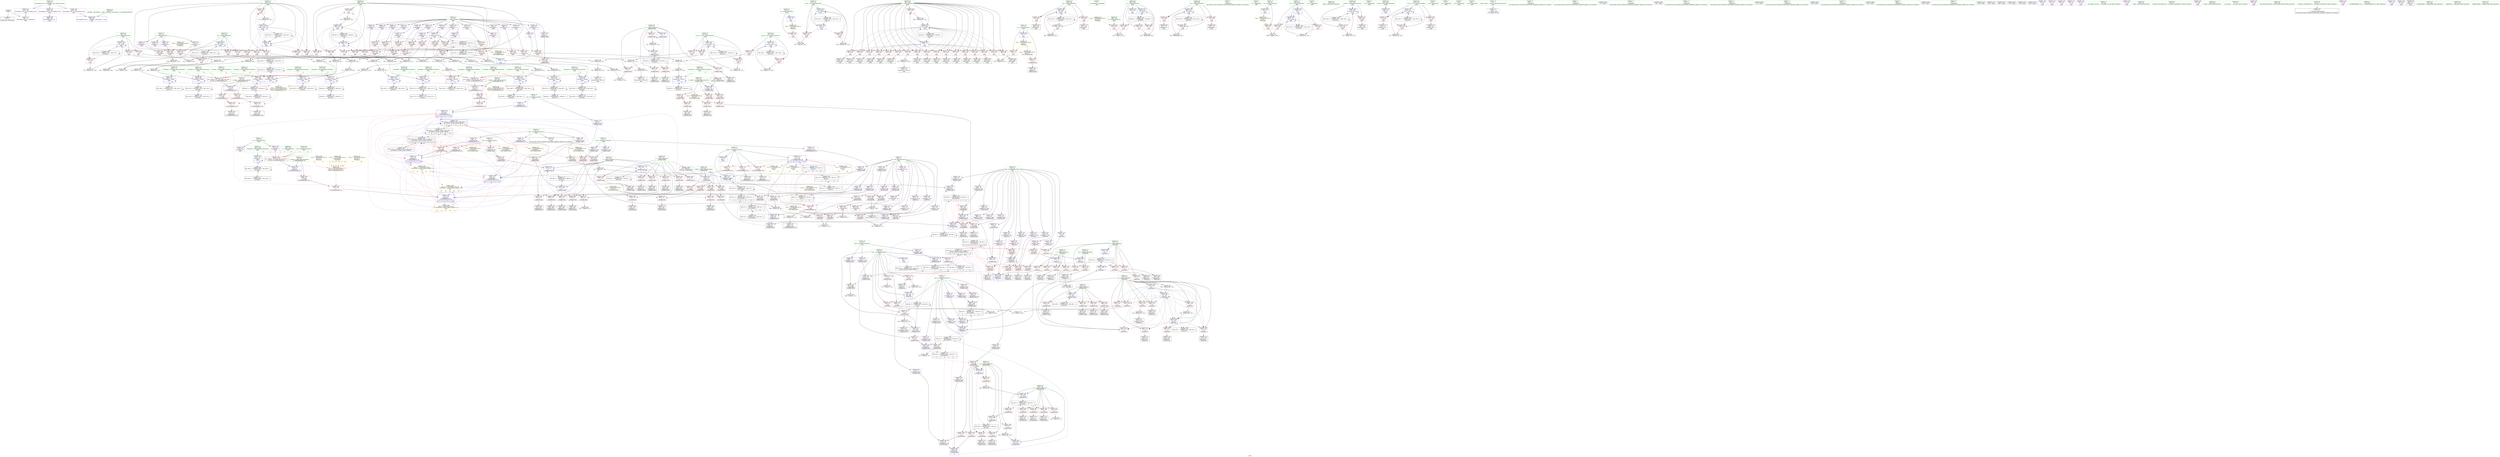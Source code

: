 digraph "SVFG" {
	label="SVFG";

	Node0x55ea4bd93ba0 [shape=record,color=grey,label="{NodeID: 0\nNullPtr}"];
	Node0x55ea4bd93ba0 -> Node0x55ea4bdc9b20[style=solid];
	Node0x55ea4bd93ba0 -> Node0x55ea4bde71d0[style=solid];
	Node0x55ea4bde12d0 [shape=record,color=black,label="{NodeID: 775\nMR_104V_2 = PHI(MR_104V_3, MR_104V_1, )\npts\{484 \}\n}"];
	Node0x55ea4bde12d0 -> Node0x55ea4be14670[style=dashed];
	Node0x55ea4bdd5f80 [shape=record,color=red,label="{NodeID: 443\n572\<--571\n\<--arrayidx12\nmain\n}"];
	Node0x55ea4bdd5f80 -> Node0x55ea4bdf00c0[style=solid];
	Node0x55ea4bdd94d0 [shape=record,color=red,label="{NodeID: 277\n428\<--29\n\<--len\n_Z8dijkstraRKi\n}"];
	Node0x55ea4bdd94d0 -> Node0x55ea4bde9730[style=solid];
	Node0x55ea4bdca680 [shape=record,color=black,label="{NodeID: 111\n177\<--176\nidxprom9\<--\n_Z6updateRKi\n}"];
	Node0x55ea4bdeb610 [shape=record,color=blue,label="{NodeID: 554\n513\<--805\ni105\<--inc139\nmain\n}"];
	Node0x55ea4bdeb610 -> Node0x55ea4bdd54f0[style=dashed];
	Node0x55ea4bdeb610 -> Node0x55ea4bdd55c0[style=dashed];
	Node0x55ea4bdeb610 -> Node0x55ea4bdeb610[style=dashed];
	Node0x55ea4bdeb610 -> Node0x55ea4be2df30[style=dashed];
	Node0x55ea4bdd32d0 [shape=record,color=red,label="{NodeID: 388\n560\<--467\n\<--i\nmain\n}"];
	Node0x55ea4bdd32d0 -> Node0x55ea4bdd0f10[style=solid];
	Node0x55ea4bdce9d0 [shape=record,color=purple,label="{NodeID: 222\n264\<--26\narrayidx12\<--hip\n_Z6getminv\n}"];
	Node0x55ea4bdce9d0 -> Node0x55ea4bddc800[style=solid];
	Node0x55ea4bdcb0f0 [shape=record,color=green,label="{NodeID: 56\n317\<--318\ni\<--i_field_insensitive\n_Z8dijkstraRKi\n}"];
	Node0x55ea4bdcb0f0 -> Node0x55ea4bddce80[style=solid];
	Node0x55ea4bdcb0f0 -> Node0x55ea4bddcf50[style=solid];
	Node0x55ea4bdcb0f0 -> Node0x55ea4bddd020[style=solid];
	Node0x55ea4bdcb0f0 -> Node0x55ea4bddd0f0[style=solid];
	Node0x55ea4bdcb0f0 -> Node0x55ea4bddd1c0[style=solid];
	Node0x55ea4bdcb0f0 -> Node0x55ea4bde8b00[style=solid];
	Node0x55ea4bdcb0f0 -> Node0x55ea4bde8e40[style=solid];
	Node0x55ea4bdf2dc0 [shape=record,color=grey,label="{NodeID: 665\n697 = Binary(696, 226, )\n}"];
	Node0x55ea4bdf2dc0 -> Node0x55ea4bdeaab0[style=solid];
	Node0x55ea4bde8960 [shape=record,color=blue,label="{NodeID: 499\n307\<--304\narrayidx31\<--\n_Z6getminv\n|{<s0>3}}"];
	Node0x55ea4bde8960:s0 -> Node0x55ea4be1a9a0[style=dashed,color=blue];
	Node0x55ea4bddc250 [shape=record,color=red,label="{NodeID: 333\n305\<--216\n\<--r\n_Z6getminv\n}"];
	Node0x55ea4bddc250 -> Node0x55ea4bdcfc60[style=solid];
	Node0x55ea4bdd1b40 [shape=record,color=black,label="{NodeID: 167\n706\<--705\nidxprom82\<--\nmain\n}"];
	Node0x55ea4bdc2b10 [shape=record,color=green,label="{NodeID: 1\n7\<--1\n__dso_handle\<--dummyObj\nGlob }"];
	Node0x55ea4bde17d0 [shape=record,color=black,label="{NodeID: 776\nMR_106V_2 = PHI(MR_106V_3, MR_106V_1, )\npts\{486 \}\n}"];
	Node0x55ea4bde17d0 -> Node0x55ea4be38700[style=dashed];
	Node0x55ea4bdd6050 [shape=record,color=red,label="{NodeID: 444\n585\<--584\n\<--arrayidx18\nmain\n}"];
	Node0x55ea4bdd6050 -> Node0x55ea4bdf2ac0[style=solid];
	Node0x55ea4bdd95a0 [shape=record,color=red,label="{NodeID: 278\n329\<--31\n\<--n\n_Z8dijkstraRKi\n}"];
	Node0x55ea4bdd95a0 -> Node0x55ea4bdcfe00[style=solid];
	Node0x55ea4bdca750 [shape=record,color=black,label="{NodeID: 112\n181\<--180\nidxprom11\<--\n_Z6updateRKi\n}"];
	Node0x55ea4bdeb6e0 [shape=record,color=blue,label="{NodeID: 555\n465\<--810\n_T\<--inc142\nmain\n}"];
	Node0x55ea4bdeb6e0 -> Node0x55ea4be23130[style=dashed];
	Node0x55ea4bdd33a0 [shape=record,color=red,label="{NodeID: 389\n565\<--467\n\<--i\nmain\n}"];
	Node0x55ea4bdd33a0 -> Node0x55ea4bdd0fe0[style=solid];
	Node0x55ea4bdceaa0 [shape=record,color=purple,label="{NodeID: 223\n278\<--26\narrayidx20\<--hip\n_Z6getminv\n}"];
	Node0x55ea4bdceaa0 -> Node0x55ea4bddca70[style=solid];
	Node0x55ea4bdcb1c0 [shape=record,color=green,label="{NodeID: 57\n319\<--320\nu\<--u_field_insensitive\n_Z8dijkstraRKi\n}"];
	Node0x55ea4bdcb1c0 -> Node0x55ea4bddd290[style=solid];
	Node0x55ea4bdcb1c0 -> Node0x55ea4bddd360[style=solid];
	Node0x55ea4bdcb1c0 -> Node0x55ea4bddd430[style=solid];
	Node0x55ea4bdcb1c0 -> Node0x55ea4bddd500[style=solid];
	Node0x55ea4bdcb1c0 -> Node0x55ea4bde9250[style=solid];
	Node0x55ea4bdf2f40 [shape=record,color=grey,label="{NodeID: 666\n694 = Binary(693, 226, )\n}"];
	Node0x55ea4bdf2f40 -> Node0x55ea4bdea9e0[style=solid];
	Node0x55ea4bde8a30 [shape=record,color=blue,label="{NodeID: 500\n315\<--314\nsrc.addr\<--src\n_Z8dijkstraRKi\n}"];
	Node0x55ea4bde8a30 -> Node0x55ea4bddcc10[style=dashed];
	Node0x55ea4bde8a30 -> Node0x55ea4bddcce0[style=dashed];
	Node0x55ea4bde8a30 -> Node0x55ea4bddcdb0[style=dashed];
	Node0x55ea4bddc320 [shape=record,color=red,label="{NodeID: 334\n219\<--218\n\<--\n_Z6getminv\n}"];
	Node0x55ea4bddc320 -> Node0x55ea4bde8070[style=solid];
	Node0x55ea4bdd1c10 [shape=record,color=black,label="{NodeID: 168\n714\<--713\nidxprom87\<--\nmain\n}"];
	Node0x55ea4bdc5bf0 [shape=record,color=green,label="{NodeID: 2\n18\<--1\n\<--dummyObj\nCan only get source location for instruction, argument, global var or function.}"];
	Node0x55ea4bde1cd0 [shape=record,color=black,label="{NodeID: 777\nMR_108V_2 = PHI(MR_108V_3, MR_108V_1, )\npts\{488 \}\n}"];
	Node0x55ea4bde1cd0 -> Node0x55ea4be38c00[style=dashed];
	Node0x55ea4bdd6120 [shape=record,color=red,label="{NodeID: 445\n594\<--593\n\<--arrayidx23\nmain\n}"];
	Node0x55ea4bdd6120 -> Node0x55ea4bdeff40[style=solid];
	Node0x55ea4bdd9670 [shape=record,color=red,label="{NodeID: 279\n554\<--31\n\<--n\nmain\n}"];
	Node0x55ea4bdd9670 -> Node0x55ea4bdf5340[style=solid];
	Node0x55ea4bdca820 [shape=record,color=black,label="{NodeID: 113\n185\<--184\nidxprom13\<--\n_Z6updateRKi\n}"];
	Node0x55ea4bdd3470 [shape=record,color=red,label="{NodeID: 390\n569\<--467\n\<--i\nmain\n}"];
	Node0x55ea4bdd3470 -> Node0x55ea4bdd10b0[style=solid];
	Node0x55ea4bdceb70 [shape=record,color=purple,label="{NodeID: 224\n285\<--26\narrayidx24\<--hip\n_Z6getminv\n}"];
	Node0x55ea4bdceb70 -> Node0x55ea4bddcb40[style=solid];
	Node0x55ea4bdcb290 [shape=record,color=green,label="{NodeID: 58\n321\<--322\nj\<--j_field_insensitive\n_Z8dijkstraRKi\n}"];
	Node0x55ea4bdcb290 -> Node0x55ea4bddd5d0[style=solid];
	Node0x55ea4bdcb290 -> Node0x55ea4bddd6a0[style=solid];
	Node0x55ea4bdcb290 -> Node0x55ea4bddd770[style=solid];
	Node0x55ea4bdcb290 -> Node0x55ea4bddd840[style=solid];
	Node0x55ea4bdcb290 -> Node0x55ea4bddd910[style=solid];
	Node0x55ea4bdcb290 -> Node0x55ea4bde93f0[style=solid];
	Node0x55ea4bdcb290 -> Node0x55ea4bde98d0[style=solid];
	Node0x55ea4be3b6d0 [shape=record,color=yellow,style=double,label="{NodeID: 833\n18V_1 = ENCHI(MR_18V_0)\npts\{472 488 504 410000 \}\nFun[_Z7AddEdgeRKiS0_S0_]}"];
	Node0x55ea4be3b6d0 -> Node0x55ea4bdd9cf0[style=dashed];
	Node0x55ea4bdf30c0 [shape=record,color=grey,label="{NodeID: 667\n660 = Binary(659, 334, )\n}"];
	Node0x55ea4bdf30c0 -> Node0x55ea4bdea5d0[style=solid];
	Node0x55ea4bde8b00 [shape=record,color=blue,label="{NodeID: 501\n317\<--18\ni\<--\n_Z8dijkstraRKi\n}"];
	Node0x55ea4bde8b00 -> Node0x55ea4be21830[style=dashed];
	Node0x55ea4bddc3f0 [shape=record,color=red,label="{NodeID: 335\n230\<--229\n\<--arrayidx\n_Z6getminv\n}"];
	Node0x55ea4bddc3f0 -> Node0x55ea4bde83b0[style=solid];
	Node0x55ea4bdd1ce0 [shape=record,color=black,label="{NodeID: 169\n723\<--722\nidxprom92\<--\nmain\n}"];
	Node0x55ea4bd8ed30 [shape=record,color=green,label="{NodeID: 3\n44\<--1\n.str\<--dummyObj\nGlob }"];
	Node0x55ea4bde21d0 [shape=record,color=black,label="{NodeID: 778\nMR_110V_2 = PHI(MR_110V_3, MR_110V_1, )\npts\{490 \}\n}"];
	Node0x55ea4bde21d0 -> Node0x55ea4be39100[style=dashed];
	Node0x55ea4bdd61f0 [shape=record,color=red,label="{NodeID: 446\n601\<--600\n\<--arrayidx27\nmain\n}"];
	Node0x55ea4bdd61f0 -> Node0x55ea4bdf03c0[style=solid];
	Node0x55ea4bdd9740 [shape=record,color=red,label="{NodeID: 280\n688\<--33\n\<--m\nmain\n}"];
	Node0x55ea4bdd9740 -> Node0x55ea4bdf63c0[style=solid];
	Node0x55ea4bdca8f0 [shape=record,color=black,label="{NodeID: 114\n197\<--196\nidxprom16\<--\n_Z6updateRKi\n}"];
	Node0x55ea4be153b0 [shape=record,color=black,label="{NodeID: 723\nMR_153V_4 = PHI(MR_153V_6, MR_153V_3, )\npts\{90000 110000 130000 160000 \}\n|{|<s1>11|<s2>11|<s3>11|<s4>11|<s5>11}}"];
	Node0x55ea4be153b0 -> Node0x55ea4be1dba0[style=dashed];
	Node0x55ea4be153b0:s1 -> Node0x55ea4bdd9e90[style=dashed,color=red];
	Node0x55ea4be153b0:s2 -> Node0x55ea4bde75e0[style=dashed,color=red];
	Node0x55ea4be153b0:s3 -> Node0x55ea4bde76b0[style=dashed,color=red];
	Node0x55ea4be153b0:s4 -> Node0x55ea4bde7780[style=dashed,color=red];
	Node0x55ea4be153b0:s5 -> Node0x55ea4bde7850[style=dashed,color=red];
	Node0x55ea4bdd3540 [shape=record,color=red,label="{NodeID: 391\n574\<--467\n\<--i\nmain\n}"];
	Node0x55ea4bdd3540 -> Node0x55ea4bdf0840[style=solid];
	Node0x55ea4bdcec40 [shape=record,color=purple,label="{NodeID: 225\n289\<--26\narrayidx26\<--hip\n_Z6getminv\n}"];
	Node0x55ea4bdcec40 -> Node0x55ea4bde8620[style=solid];
	Node0x55ea4bdcb360 [shape=record,color=green,label="{NodeID: 59\n323\<--324\nv\<--v_field_insensitive\n_Z8dijkstraRKi\n|{|<s7>4}}"];
	Node0x55ea4bdcb360 -> Node0x55ea4bddd9e0[style=solid];
	Node0x55ea4bdcb360 -> Node0x55ea4bdddab0[style=solid];
	Node0x55ea4bdcb360 -> Node0x55ea4bdddb80[style=solid];
	Node0x55ea4bdcb360 -> Node0x55ea4bdddc50[style=solid];
	Node0x55ea4bdcb360 -> Node0x55ea4bdddd20[style=solid];
	Node0x55ea4bdcb360 -> Node0x55ea4bddddf0[style=solid];
	Node0x55ea4bdcb360 -> Node0x55ea4bde94c0[style=solid];
	Node0x55ea4bdcb360:s7 -> Node0x55ea4be84160[style=solid,color=red];
	Node0x55ea4be3b7e0 [shape=record,color=yellow,style=double,label="{NodeID: 834\n20V_1 = ENCHI(MR_20V_0)\npts\{474 478 484 490 506 510 \}\nFun[_Z7AddEdgeRKiS0_S0_]}"];
	Node0x55ea4be3b7e0 -> Node0x55ea4bdd9dc0[style=dashed];
	Node0x55ea4be3b7e0 -> Node0x55ea4bdd9f60[style=dashed];
	Node0x55ea4bdf3240 [shape=record,color=grey,label="{NodeID: 668\n659 = Binary(657, 658, )\n}"];
	Node0x55ea4bdf3240 -> Node0x55ea4bdf30c0[style=solid];
	Node0x55ea4bde8bd0 [shape=record,color=blue,label="{NodeID: 502\n339\<--341\narrayidx2\<--\n_Z8dijkstraRKi\n}"];
	Node0x55ea4bde8bd0 -> Node0x55ea4bde8bd0[style=dashed];
	Node0x55ea4bde8bd0 -> Node0x55ea4bde8f10[style=dashed];
	Node0x55ea4bddc4c0 [shape=record,color=red,label="{NodeID: 336\n245\<--244\n\<--arrayidx3\n_Z6getminv\n}"];
	Node0x55ea4bddc4c0 -> Node0x55ea4bdcf370[style=solid];
	Node0x55ea4bdd1db0 [shape=record,color=black,label="{NodeID: 170\n731\<--730\nidxprom97\<--\nmain\n}"];
	Node0x55ea4bd8dbb0 [shape=record,color=green,label="{NodeID: 4\n46\<--1\n.str.1\<--dummyObj\nGlob }"];
	Node0x55ea4bde26d0 [shape=record,color=black,label="{NodeID: 779\nMR_112V_2 = PHI(MR_112V_3, MR_112V_1, )\npts\{492 \}\n}"];
	Node0x55ea4bde26d0 -> Node0x55ea4be39600[style=dashed];
	Node0x55ea4bdd62c0 [shape=record,color=red,label="{NodeID: 447\n610\<--609\n\<--arrayidx32\nmain\n}"];
	Node0x55ea4bdd62c0 -> Node0x55ea4bdf0cc0[style=solid];
	Node0x55ea4bdd9810 [shape=record,color=red,label="{NodeID: 281\n749\<--35\n\<--q\nmain\n}"];
	Node0x55ea4bdd9810 -> Node0x55ea4bdf60c0[style=solid];
	Node0x55ea4bdca9c0 [shape=record,color=black,label="{NodeID: 115\n203\<--202\nidxprom18\<--\n_Z6updateRKi\n}"];
	Node0x55ea4bdd3610 [shape=record,color=red,label="{NodeID: 392\n582\<--467\n\<--i\nmain\n}"];
	Node0x55ea4bdd3610 -> Node0x55ea4bdd1250[style=solid];
	Node0x55ea4bdced10 [shape=record,color=purple,label="{NodeID: 226\n302\<--26\narrayidx29\<--hip\n_Z6getminv\n}"];
	Node0x55ea4bdced10 -> Node0x55ea4bde8890[style=solid];
	Node0x55ea4bdcb430 [shape=record,color=green,label="{NodeID: 60\n458\<--459\nmain\<--main_field_insensitive\n}"];
	Node0x55ea4be3b8c0 [shape=record,color=yellow,style=double,label="{NodeID: 835\n22V_1 = ENCHI(MR_22V_0)\npts\{476 480 486 492 508 512 \}\nFun[_Z7AddEdgeRKiS0_S0_]}"];
	Node0x55ea4be3b8c0 -> Node0x55ea4bdd9c20[style=dashed];
	Node0x55ea4bdf33c0 [shape=record,color=grey,label="{NodeID: 669\n408 = Binary(403, 407, )\n}"];
	Node0x55ea4bdf33c0 -> Node0x55ea4bdf5dc0[style=solid];
	Node0x55ea4bde8ca0 [shape=record,color=blue,label="{NodeID: 503\n344\<--18\narrayidx4\<--\n_Z8dijkstraRKi\n}"];
	Node0x55ea4bde8ca0 -> Node0x55ea4bde8ca0[style=dashed];
	Node0x55ea4bde8ca0 -> Node0x55ea4bde9180[style=dashed];
	Node0x55ea4bddc590 [shape=record,color=red,label="{NodeID: 337\n248\<--247\n\<--arrayidx5\n_Z6getminv\n}"];
	Node0x55ea4bddc590 -> Node0x55ea4bdf66c0[style=solid];
	Node0x55ea4bdd1e80 [shape=record,color=black,label="{NodeID: 171\n767\<--766\nidxprom119\<--\nmain\n}"];
	Node0x55ea4bd92a10 [shape=record,color=green,label="{NodeID: 5\n48\<--1\n.str.2\<--dummyObj\nGlob }"];
	Node0x55ea4be2b230 [shape=record,color=black,label="{NodeID: 780\nMR_114V_2 = PHI(MR_114V_4, MR_114V_1, )\npts\{494 \}\n}"];
	Node0x55ea4be2b230 -> Node0x55ea4bdea910[style=dashed];
	Node0x55ea4bdd6390 [shape=record,color=red,label="{NodeID: 448\n618\<--617\n\<--arrayidx37\nmain\n}"];
	Node0x55ea4bdd6390 -> Node0x55ea4bdf15c0[style=solid];
	Node0x55ea4bdd98e0 [shape=record,color=red,label="{NodeID: 282\n115\<--91\n\<--u.addr\n_Z7AddEdgeRKiS0_S0_\n}"];
	Node0x55ea4bdd98e0 -> Node0x55ea4bdd9dc0[style=solid];
	Node0x55ea4bdcf1d0 [shape=record,color=black,label="{NodeID: 116\n228\<--224\nidxprom\<--\n_Z6getminv\n}"];
	Node0x55ea4be49740 [shape=record,color=yellow,style=double,label="{NodeID: 1057\n2V_8 = CSCHI(MR_2V_7)\npts\{19 \}\nCS[]|{<s0>14|<s1>14}}"];
	Node0x55ea4be49740:s0 -> Node0x55ea4bdd8d80[style=dashed,color=red];
	Node0x55ea4be49740:s1 -> Node0x55ea4bde7510[style=dashed,color=red];
	Node0x55ea4bdd36e0 [shape=record,color=red,label="{NodeID: 393\n591\<--467\n\<--i\nmain\n}"];
	Node0x55ea4bdd36e0 -> Node0x55ea4bdd1320[style=solid];
	Node0x55ea4bdcede0 [shape=record,color=purple,label="{NodeID: 227\n363\<--26\n\<--hip\n_Z8dijkstraRKi\n}"];
	Node0x55ea4bdcede0 -> Node0x55ea4bde90b0[style=solid];
	Node0x55ea4bdcb500 [shape=record,color=green,label="{NodeID: 61\n461\<--462\nretval\<--retval_field_insensitive\nmain\n}"];
	Node0x55ea4bdcb500 -> Node0x55ea4bde99a0[style=solid];
	Node0x55ea4be3b9d0 [shape=record,color=yellow,style=double,label="{NodeID: 836\n14V_1 = ENCHI(MR_14V_0)\npts\{130000 \}\nFun[_Z8dijkstraRKi]}"];
	Node0x55ea4be3b9d0 -> Node0x55ea4bdde950[style=dashed];
	Node0x55ea4bdf3540 [shape=record,color=grey,label="{NodeID: 670\n667 = Binary(665, 666, )\n}"];
	Node0x55ea4bdf3540 -> Node0x55ea4bdea6a0[style=solid];
	Node0x55ea4bde8d70 [shape=record,color=blue,label="{NodeID: 504\n348\<--18\narrayidx6\<--\n_Z8dijkstraRKi\n}"];
	Node0x55ea4bde8d70 -> Node0x55ea4bde8d70[style=dashed];
	Node0x55ea4bde8d70 -> Node0x55ea4be11e70[style=dashed];
	Node0x55ea4bddc660 [shape=record,color=red,label="{NodeID: 338\n252\<--251\n\<--arrayidx7\n_Z6getminv\n}"];
	Node0x55ea4bddc660 -> Node0x55ea4bdcf510[style=solid];
	Node0x55ea4bdd1f50 [shape=record,color=black,label="{NodeID: 172\n776\<--775\nidxprom123\<--\nmain\n}"];
	Node0x55ea4bd92aa0 [shape=record,color=green,label="{NodeID: 6\n50\<--1\n.str.3\<--dummyObj\nGlob }"];
	Node0x55ea4be2b730 [shape=record,color=black,label="{NodeID: 781\nMR_116V_2 = PHI(MR_116V_3, MR_116V_1, )\npts\{496 \}\n}"];
	Node0x55ea4be2b730 -> Node0x55ea4bdd4b30[style=dashed];
	Node0x55ea4be2b730 -> Node0x55ea4bdea9e0[style=dashed];
	Node0x55ea4be2b730 -> Node0x55ea4be2b730[style=dashed];
	Node0x55ea4bdd6460 [shape=record,color=red,label="{NodeID: 449\n634\<--633\n\<--arrayidx42\nmain\n}"];
	Node0x55ea4bdd6460 -> Node0x55ea4bdf6540[style=solid];
	Node0x55ea4bdd99b0 [shape=record,color=red,label="{NodeID: 283\n125\<--91\n\<--u.addr\n_Z7AddEdgeRKiS0_S0_\n}"];
	Node0x55ea4bdd99b0 -> Node0x55ea4bdd9f60[style=solid];
	Node0x55ea4bdcf2a0 [shape=record,color=black,label="{NodeID: 117\n243\<--242\nidxprom2\<--add\n_Z6getminv\n}"];
	Node0x55ea4be498a0 [shape=record,color=yellow,style=double,label="{NodeID: 1058\n153V_8 = CSCHI(MR_153V_7)\npts\{90000 110000 130000 160000 \}\nCS[]|{<s0>14|<s1>14|<s2>14|<s3>14|<s4>14}}"];
	Node0x55ea4be498a0:s0 -> Node0x55ea4bdd9e90[style=dashed,color=red];
	Node0x55ea4be498a0:s1 -> Node0x55ea4bde75e0[style=dashed,color=red];
	Node0x55ea4be498a0:s2 -> Node0x55ea4bde76b0[style=dashed,color=red];
	Node0x55ea4be498a0:s3 -> Node0x55ea4bde7780[style=dashed,color=red];
	Node0x55ea4be498a0:s4 -> Node0x55ea4bde7850[style=dashed,color=red];
	Node0x55ea4bdd37b0 [shape=record,color=red,label="{NodeID: 394\n598\<--467\n\<--i\nmain\n}"];
	Node0x55ea4bdd37b0 -> Node0x55ea4bdd13f0[style=solid];
	Node0x55ea4bdceeb0 [shape=record,color=purple,label="{NodeID: 228\n426\<--26\narrayidx37\<--hip\n_Z8dijkstraRKi\n}"];
	Node0x55ea4bdceeb0 -> Node0x55ea4bde9660[style=solid];
	Node0x55ea4bdcb5d0 [shape=record,color=green,label="{NodeID: 62\n463\<--464\nT\<--T_field_insensitive\nmain\n}"];
	Node0x55ea4bdcb5d0 -> Node0x55ea4bddea20[style=solid];
	Node0x55ea4be3bae0 [shape=record,color=yellow,style=double,label="{NodeID: 837\n16V_1 = ENCHI(MR_16V_0)\npts\{160000 \}\nFun[_Z8dijkstraRKi]}"];
	Node0x55ea4be3bae0 -> Node0x55ea4bdde200[style=dashed];
	Node0x55ea4bdf36c0 [shape=record,color=grey,label="{NodeID: 671\n703 = Binary(702, 226, )\n}"];
	Node0x55ea4bdf36c0 -> Node0x55ea4bdeac50[style=solid];
	Node0x55ea4bde8e40 [shape=record,color=blue,label="{NodeID: 505\n317\<--352\ni\<--inc\n_Z8dijkstraRKi\n}"];
	Node0x55ea4bde8e40 -> Node0x55ea4be21830[style=dashed];
	Node0x55ea4bddc730 [shape=record,color=red,label="{NodeID: 339\n255\<--254\n\<--arrayidx9\n_Z6getminv\n}"];
	Node0x55ea4bddc730 -> Node0x55ea4bdf66c0[style=solid];
	Node0x55ea4bdd2020 [shape=record,color=black,label="{NodeID: 173\n782\<--781\nidxprom127\<--add126\nmain\n}"];
	Node0x55ea4bd8ae30 [shape=record,color=green,label="{NodeID: 7\n52\<--1\n.str.4\<--dummyObj\nGlob }"];
	Node0x55ea4be2bc30 [shape=record,color=black,label="{NodeID: 782\nMR_118V_2 = PHI(MR_118V_3, MR_118V_1, )\npts\{498 \}\n}"];
	Node0x55ea4be2bc30 -> Node0x55ea4bdd4da0[style=dashed];
	Node0x55ea4be2bc30 -> Node0x55ea4bdeaab0[style=dashed];
	Node0x55ea4be2bc30 -> Node0x55ea4be2bc30[style=dashed];
	Node0x55ea4bdd6530 [shape=record,color=red,label="{NodeID: 450\n640\<--639\n\<--arrayidx47\nmain\n}"];
	Node0x55ea4bdd6530 -> Node0x55ea4bdf39c0[style=solid];
	Node0x55ea4bdd9a80 [shape=record,color=red,label="{NodeID: 284\n100\<--93\n\<--v.addr\n_Z7AddEdgeRKiS0_S0_\n}"];
	Node0x55ea4bdd9a80 -> Node0x55ea4bdd9c20[style=solid];
	Node0x55ea4bdcf370 [shape=record,color=black,label="{NodeID: 118\n246\<--245\nidxprom4\<--\n_Z6getminv\n}"];
	Node0x55ea4be49a10 [shape=record,color=yellow,style=double,label="{NodeID: 1059\n2V_11 = CSCHI(MR_2V_10)\npts\{19 \}\nCS[]|{<s0>18|<s1>18}}"];
	Node0x55ea4be49a10:s0 -> Node0x55ea4bdd8d80[style=dashed,color=red];
	Node0x55ea4be49a10:s1 -> Node0x55ea4bde7510[style=dashed,color=red];
	Node0x55ea4bdd3880 [shape=record,color=red,label="{NodeID: 395\n607\<--467\n\<--i\nmain\n}"];
	Node0x55ea4bdd3880 -> Node0x55ea4bdd14c0[style=solid];
	Node0x55ea4bdcef80 [shape=record,color=purple,label="{NodeID: 229\n331\<--37\narrayidx\<--s\n_Z8dijkstraRKi\n}"];
	Node0x55ea4bdcef80 -> Node0x55ea4bdddec0[style=solid];
	Node0x55ea4bdcb6a0 [shape=record,color=green,label="{NodeID: 63\n465\<--466\n_T\<--_T_field_insensitive\nmain\n}"];
	Node0x55ea4bdcb6a0 -> Node0x55ea4bddeaf0[style=solid];
	Node0x55ea4bdcb6a0 -> Node0x55ea4bdd2f90[style=solid];
	Node0x55ea4bdcb6a0 -> Node0x55ea4bdd3060[style=solid];
	Node0x55ea4bdcb6a0 -> Node0x55ea4bde9a70[style=solid];
	Node0x55ea4bdcb6a0 -> Node0x55ea4bdeb6e0[style=solid];
	Node0x55ea4bdf3840 [shape=record,color=grey,label="{NodeID: 672\n771 = Binary(769, 770, )\n}"];
	Node0x55ea4bdf3840 -> Node0x55ea4bdf4ec0[style=solid];
	Node0x55ea4bde8f10 [shape=record,color=blue,label="{NodeID: 506\n358\<--18\narrayidx8\<--\n_Z8dijkstraRKi\n}"];
	Node0x55ea4bde8f10 -> Node0x55ea4be11970[style=dashed];
	Node0x55ea4bddc800 [shape=record,color=red,label="{NodeID: 340\n265\<--264\n\<--arrayidx12\n_Z6getminv\n}"];
	Node0x55ea4bddc800 -> Node0x55ea4bdcf6b0[style=solid];
	Node0x55ea4bdd20f0 [shape=record,color=black,label="{NodeID: 174\n788\<--787\nidxprom130\<--\nmain\n}"];
	Node0x55ea4bd8aec0 [shape=record,color=green,label="{NodeID: 8\n54\<--1\n.str.5\<--dummyObj\nGlob }"];
	Node0x55ea4be2c130 [shape=record,color=black,label="{NodeID: 783\nMR_120V_2 = PHI(MR_120V_3, MR_120V_1, )\npts\{500 \}\n}"];
	Node0x55ea4be2c130 -> Node0x55ea4bdd5010[style=dashed];
	Node0x55ea4be2c130 -> Node0x55ea4bdeab80[style=dashed];
	Node0x55ea4be2c130 -> Node0x55ea4be2c130[style=dashed];
	Node0x55ea4bdd6600 [shape=record,color=red,label="{NodeID: 451\n647\<--646\n\<--arrayidx51\nmain\n}"];
	Node0x55ea4bdd6600 -> Node0x55ea4bdf3cc0[style=solid];
	Node0x55ea4bdd9b50 [shape=record,color=red,label="{NodeID: 285\n109\<--95\n\<--w.addr\n_Z7AddEdgeRKiS0_S0_\n}"];
	Node0x55ea4bdd9b50 -> Node0x55ea4bdd9cf0[style=solid];
	Node0x55ea4bdcf440 [shape=record,color=black,label="{NodeID: 119\n250\<--249\nidxprom6\<--\n_Z6getminv\n}"];
	Node0x55ea4be49b70 [shape=record,color=yellow,style=double,label="{NodeID: 1060\n153V_11 = CSCHI(MR_153V_10)\npts\{90000 110000 130000 160000 \}\nCS[]|{<s0>18|<s1>18|<s2>18|<s3>18|<s4>18}}"];
	Node0x55ea4be49b70:s0 -> Node0x55ea4bdd9e90[style=dashed,color=red];
	Node0x55ea4be49b70:s1 -> Node0x55ea4bde75e0[style=dashed,color=red];
	Node0x55ea4be49b70:s2 -> Node0x55ea4bde76b0[style=dashed,color=red];
	Node0x55ea4be49b70:s3 -> Node0x55ea4bde7780[style=dashed,color=red];
	Node0x55ea4be49b70:s4 -> Node0x55ea4bde7850[style=dashed,color=red];
	Node0x55ea4bdd3950 [shape=record,color=red,label="{NodeID: 396\n615\<--467\n\<--i\nmain\n}"];
	Node0x55ea4bdd3950 -> Node0x55ea4bdd1590[style=solid];
	Node0x55ea4bdcf050 [shape=record,color=purple,label="{NodeID: 230\n543\<--37\n\<--s\nmain\n}"];
	Node0x55ea4bdcf050 -> Node0x55ea4bde9b40[style=solid];
	Node0x55ea4bdcb770 [shape=record,color=green,label="{NodeID: 64\n467\<--468\ni\<--i_field_insensitive\nmain\n}"];
	Node0x55ea4bdcb770 -> Node0x55ea4bdd3130[style=solid];
	Node0x55ea4bdcb770 -> Node0x55ea4bdd3200[style=solid];
	Node0x55ea4bdcb770 -> Node0x55ea4bdd32d0[style=solid];
	Node0x55ea4bdcb770 -> Node0x55ea4bdd33a0[style=solid];
	Node0x55ea4bdcb770 -> Node0x55ea4bdd3470[style=solid];
	Node0x55ea4bdcb770 -> Node0x55ea4bdd3540[style=solid];
	Node0x55ea4bdcb770 -> Node0x55ea4bdd3610[style=solid];
	Node0x55ea4bdcb770 -> Node0x55ea4bdd36e0[style=solid];
	Node0x55ea4bdcb770 -> Node0x55ea4bdd37b0[style=solid];
	Node0x55ea4bdcb770 -> Node0x55ea4bdd3880[style=solid];
	Node0x55ea4bdcb770 -> Node0x55ea4bdd3950[style=solid];
	Node0x55ea4bdcb770 -> Node0x55ea4bdd3a20[style=solid];
	Node0x55ea4bdcb770 -> Node0x55ea4bdd3af0[style=solid];
	Node0x55ea4bdcb770 -> Node0x55ea4bdd3bc0[style=solid];
	Node0x55ea4bdcb770 -> Node0x55ea4bdd3c90[style=solid];
	Node0x55ea4bdcb770 -> Node0x55ea4bdd3d60[style=solid];
	Node0x55ea4bdcb770 -> Node0x55ea4bdd3e30[style=solid];
	Node0x55ea4bdcb770 -> Node0x55ea4bdd3f00[style=solid];
	Node0x55ea4bdcb770 -> Node0x55ea4bde9c10[style=solid];
	Node0x55ea4bdcb770 -> Node0x55ea4bdea840[style=solid];
	Node0x55ea4bdf39c0 [shape=record,color=grey,label="{NodeID: 673\n642 = Binary(640, 641, )\n}"];
	Node0x55ea4bdf39c0 -> Node0x55ea4bdea360[style=solid];
	Node0x55ea4bde8fe0 [shape=record,color=blue,label="{NodeID: 507\n29\<--104\nlen\<--\n_Z8dijkstraRKi\n}"];
	Node0x55ea4bde8fe0 -> Node0x55ea4be10570[style=dashed];
	Node0x55ea4bddc8d0 [shape=record,color=red,label="{NodeID: 341\n268\<--267\n\<--arrayidx14\n_Z6getminv\n}"];
	Node0x55ea4bddc8d0 -> Node0x55ea4bdf69c0[style=solid];
	Node0x55ea4bdd21c0 [shape=record,color=black,label="{NodeID: 175\n794\<--793\nidxprom134\<--add133\nmain\n}"];
	Node0x55ea4bd8af50 [shape=record,color=green,label="{NodeID: 9\n56\<--1\n.str.6\<--dummyObj\nGlob }"];
	Node0x55ea4be2c630 [shape=record,color=black,label="{NodeID: 784\nMR_122V_2 = PHI(MR_122V_3, MR_122V_1, )\npts\{502 \}\n}"];
	Node0x55ea4be2c630 -> Node0x55ea4bdd5280[style=dashed];
	Node0x55ea4be2c630 -> Node0x55ea4bdeac50[style=dashed];
	Node0x55ea4be2c630 -> Node0x55ea4be2c630[style=dashed];
	Node0x55ea4bdd66d0 [shape=record,color=red,label="{NodeID: 452\n657\<--656\n\<--arrayidx57\nmain\n}"];
	Node0x55ea4bdd66d0 -> Node0x55ea4bdf3240[style=solid];
	Node0x55ea4bdd9c20 [shape=record,color=red,label="{NodeID: 286\n101\<--100\n\<--\n_Z7AddEdgeRKiS0_S0_\n}"];
	Node0x55ea4bdd9c20 -> Node0x55ea4bde75e0[style=solid];
	Node0x55ea4bdcf510 [shape=record,color=black,label="{NodeID: 120\n253\<--252\nidxprom8\<--\n_Z6getminv\n}"];
	Node0x55ea4bdd3a20 [shape=record,color=red,label="{NodeID: 397\n631\<--467\n\<--i\nmain\n}"];
	Node0x55ea4bdd3a20 -> Node0x55ea4bdd1660[style=solid];
	Node0x55ea4bdd6fb0 [shape=record,color=purple,label="{NodeID: 231\n567\<--37\narrayidx10\<--s\nmain\n}"];
	Node0x55ea4bdd6fb0 -> Node0x55ea4bdd5eb0[style=solid];
	Node0x55ea4bdcb840 [shape=record,color=green,label="{NodeID: 65\n469\<--470\nj\<--j_field_insensitive\nmain\n}"];
	Node0x55ea4bdcb840 -> Node0x55ea4bdd3fd0[style=solid];
	Node0x55ea4bdcb840 -> Node0x55ea4bdd40a0[style=solid];
	Node0x55ea4bdcb840 -> Node0x55ea4bdd4170[style=solid];
	Node0x55ea4bdcb840 -> Node0x55ea4bdd4240[style=solid];
	Node0x55ea4bdcb840 -> Node0x55ea4bdd4310[style=solid];
	Node0x55ea4bdcb840 -> Node0x55ea4bdd43e0[style=solid];
	Node0x55ea4bdcb840 -> Node0x55ea4bde9db0[style=solid];
	Node0x55ea4bdcb840 -> Node0x55ea4bdea1c0[style=solid];
	Node0x55ea4bdf3b40 [shape=record,color=grey,label="{NodeID: 674\n423 = Binary(422, 104, )\n}"];
	Node0x55ea4bdf3b40 -> Node0x55ea4bdd0960[style=solid];
	Node0x55ea4bdf3b40 -> Node0x55ea4bde9590[style=solid];
	Node0x55ea4bde90b0 [shape=record,color=blue,label="{NodeID: 508\n363\<--361\n\<--\n_Z8dijkstraRKi\n}"];
	Node0x55ea4bde90b0 -> Node0x55ea4be12870[style=dashed];
	Node0x55ea4bddc9a0 [shape=record,color=red,label="{NodeID: 342\n272\<--271\n\<--arrayidx16\n_Z6getminv\n}"];
	Node0x55ea4bddc9a0 -> Node0x55ea4bdf69c0[style=solid];
	Node0x55ea4bdd2290 [shape=record,color=purple,label="{NodeID: 176\n69\<--4\n\<--_ZStL8__ioinit\n__cxx_global_var_init\n}"];
	Node0x55ea4bda12f0 [shape=record,color=green,label="{NodeID: 10\n59\<--1\n\<--dummyObj\nCan only get source location for instruction, argument, global var or function.}"];
	Node0x55ea4be2cb30 [shape=record,color=black,label="{NodeID: 785\nMR_126V_2 = PHI(MR_126V_3, MR_126V_1, )\npts\{506 \}\n}"];
	Node0x55ea4be2cb30 -> Node0x55ea4bdead20[style=dashed];
	Node0x55ea4be2cb30 -> Node0x55ea4be2cb30[style=dashed];
	Node0x55ea4bdd67a0 [shape=record,color=red,label="{NodeID: 453\n665\<--664\n\<--arrayidx62\nmain\n}"];
	Node0x55ea4bdd67a0 -> Node0x55ea4bdf3540[style=solid];
	Node0x55ea4bdd9cf0 [shape=record,color=red,label="{NodeID: 287\n110\<--109\n\<--\n_Z7AddEdgeRKiS0_S0_\n}"];
	Node0x55ea4bdd9cf0 -> Node0x55ea4bde76b0[style=solid];
	Node0x55ea4bdcf5e0 [shape=record,color=black,label="{NodeID: 121\n263\<--262\nidxprom11\<--\n_Z6getminv\n}"];
	Node0x55ea4be17710 [shape=record,color=black,label="{NodeID: 730\nMR_32V_3 = PHI(MR_32V_4, MR_32V_2, )\npts\{210000 \}\n|{|<s1>21|<s2>21}}"];
	Node0x55ea4be17710 -> Node0x55ea4be2fd30[style=dashed];
	Node0x55ea4be17710:s1 -> Node0x55ea4bde8bd0[style=dashed,color=red];
	Node0x55ea4be17710:s2 -> Node0x55ea4bde8f10[style=dashed,color=red];
	Node0x55ea4bdd3af0 [shape=record,color=red,label="{NodeID: 398\n637\<--467\n\<--i\nmain\n}"];
	Node0x55ea4bdd3af0 -> Node0x55ea4bdd1730[style=solid];
	Node0x55ea4bdd7040 [shape=record,color=purple,label="{NodeID: 232\n577\<--37\narrayidx15\<--s\nmain\n}"];
	Node0x55ea4bdd7040 -> Node0x55ea4bde9ce0[style=solid];
	Node0x55ea4bdcb910 [shape=record,color=green,label="{NodeID: 66\n471\<--472\ntim\<--tim_field_insensitive\nmain\n|{<s0>11|<s1>12}}"];
	Node0x55ea4bdcb910:s0 -> Node0x55ea4be83dd0[style=solid,color=red];
	Node0x55ea4bdcb910:s1 -> Node0x55ea4be83dd0[style=solid,color=red];
	Node0x55ea4bdf3cc0 [shape=record,color=grey,label="{NodeID: 675\n649 = Binary(647, 648, )\n}"];
	Node0x55ea4bdf3cc0 -> Node0x55ea4bdf3e40[style=solid];
	Node0x55ea4bde9180 [shape=record,color=blue,label="{NodeID: 509\n368\<--104\narrayidx10\<--\n_Z8dijkstraRKi\n}"];
	Node0x55ea4bde9180 -> Node0x55ea4be12370[style=dashed];
	Node0x55ea4bddca70 [shape=record,color=red,label="{NodeID: 343\n279\<--278\n\<--arrayidx20\n_Z6getminv\n}"];
	Node0x55ea4bddca70 -> Node0x55ea4bdcf920[style=solid];
	Node0x55ea4bdd2360 [shape=record,color=purple,label="{NodeID: 177\n107\<--8\narrayidx\<--dst\n_Z7AddEdgeRKiS0_S0_\n}"];
	Node0x55ea4bdd2360 -> Node0x55ea4bde75e0[style=solid];
	Node0x55ea4bda13c0 [shape=record,color=green,label="{NodeID: 11\n104\<--1\n\<--dummyObj\nCan only get source location for instruction, argument, global var or function.}"];
	Node0x55ea4be2d030 [shape=record,color=black,label="{NodeID: 786\nMR_128V_2 = PHI(MR_128V_3, MR_128V_1, )\npts\{508 \}\n}"];
	Node0x55ea4be2d030 -> Node0x55ea4bdeadf0[style=dashed];
	Node0x55ea4be2d030 -> Node0x55ea4be2d030[style=dashed];
	Node0x55ea4bdd6870 [shape=record,color=red,label="{NodeID: 454\n708\<--707\n\<--arrayidx83\nmain\n}"];
	Node0x55ea4bdd6870 -> Node0x55ea4bdf1140[style=solid];
	Node0x55ea4bdd9dc0 [shape=record,color=red,label="{NodeID: 288\n116\<--115\n\<--\n_Z7AddEdgeRKiS0_S0_\n}"];
	Node0x55ea4bdd9dc0 -> Node0x55ea4bdca000[style=solid];
	Node0x55ea4bdcf6b0 [shape=record,color=black,label="{NodeID: 122\n266\<--265\nidxprom13\<--\n_Z6getminv\n}"];
	Node0x55ea4be7f210 [shape=record,color=black,label="{NodeID: 1063\n70 = PHI()\n}"];
	Node0x55ea4be17c10 [shape=record,color=black,label="{NodeID: 731\nMR_151V_3 = PHI(MR_151V_4, MR_151V_2, )\npts\{30 230000 250000 280000 \}\n|{|<s1>21|<s2>21|<s3>21|<s4>21|<s5>21|<s6>21}}"];
	Node0x55ea4be17c10 -> Node0x55ea4be30730[style=dashed];
	Node0x55ea4be17c10:s1 -> Node0x55ea4bde8ca0[style=dashed,color=red];
	Node0x55ea4be17c10:s2 -> Node0x55ea4bde8d70[style=dashed,color=red];
	Node0x55ea4be17c10:s3 -> Node0x55ea4bde8fe0[style=dashed,color=red];
	Node0x55ea4be17c10:s4 -> Node0x55ea4bde90b0[style=dashed,color=red];
	Node0x55ea4be17c10:s5 -> Node0x55ea4bde9180[style=dashed,color=red];
	Node0x55ea4be17c10:s6 -> Node0x55ea4be11e70[style=dashed,color=red];
	Node0x55ea4bdd3bc0 [shape=record,color=red,label="{NodeID: 399\n644\<--467\n\<--i\nmain\n}"];
	Node0x55ea4bdd3bc0 -> Node0x55ea4bdd1800[style=solid];
	Node0x55ea4bdd7110 [shape=record,color=purple,label="{NodeID: 233\n593\<--37\narrayidx23\<--s\nmain\n}"];
	Node0x55ea4bdd7110 -> Node0x55ea4bdd6120[style=solid];
	Node0x55ea4bdcb9e0 [shape=record,color=green,label="{NodeID: 67\n473\<--474\nref.tmp\<--ref.tmp_field_insensitive\nmain\n|{|<s1>11}}"];
	Node0x55ea4bdcb9e0 -> Node0x55ea4bde9e80[style=solid];
	Node0x55ea4bdcb9e0:s1 -> Node0x55ea4be83550[style=solid,color=red];
	Node0x55ea4be3bf40 [shape=record,color=yellow,style=double,label="{NodeID: 842\n74V_1 = ENCHI(MR_74V_0)\npts\{390000 \}\nFun[_Z8dijkstraRKi]}"];
	Node0x55ea4be3bf40 -> Node0x55ea4bdddec0[style=dashed];
	Node0x55ea4bdf3e40 [shape=record,color=grey,label="{NodeID: 676\n650 = Binary(649, 334, )\n}"];
	Node0x55ea4bdf3e40 -> Node0x55ea4bdea430[style=solid];
	Node0x55ea4bde9250 [shape=record,color=blue,label="{NodeID: 510\n319\<--374\nu\<--call\n_Z8dijkstraRKi\n}"];
	Node0x55ea4bde9250 -> Node0x55ea4bddd290[style=dashed];
	Node0x55ea4bde9250 -> Node0x55ea4bddd360[style=dashed];
	Node0x55ea4bde9250 -> Node0x55ea4bddd430[style=dashed];
	Node0x55ea4bde9250 -> Node0x55ea4bddd500[style=dashed];
	Node0x55ea4bde9250 -> Node0x55ea4be10a70[style=dashed];
	Node0x55ea4bddcb40 [shape=record,color=red,label="{NodeID: 344\n286\<--285\n\<--arrayidx24\n_Z6getminv\n}"];
	Node0x55ea4bddcb40 -> Node0x55ea4bde8620[style=solid];
	Node0x55ea4bdd2430 [shape=record,color=purple,label="{NodeID: 178\n391\<--8\narrayidx19\<--dst\n_Z8dijkstraRKi\n}"];
	Node0x55ea4bdd2430 -> Node0x55ea4bdde2d0[style=solid];
	Node0x55ea4bda2190 [shape=record,color=green,label="{NodeID: 12\n170\<--1\n\<--dummyObj\nCan only get source location for instruction, argument, global var or function.}"];
	Node0x55ea4be2d530 [shape=record,color=black,label="{NodeID: 787\nMR_130V_2 = PHI(MR_130V_3, MR_130V_1, )\npts\{510 \}\n}"];
	Node0x55ea4be2d530 -> Node0x55ea4bdeaec0[style=dashed];
	Node0x55ea4be2d530 -> Node0x55ea4be2d530[style=dashed];
	Node0x55ea4bdd6940 [shape=record,color=red,label="{NodeID: 455\n716\<--715\n\<--arrayidx88\nmain\n}"];
	Node0x55ea4bdd6940 -> Node0x55ea4bdf2040[style=solid];
	Node0x55ea4bdd9e90 [shape=record,color=red,label="{NodeID: 289\n119\<--118\n\<--arrayidx4\n_Z7AddEdgeRKiS0_S0_\n}"];
	Node0x55ea4bdd9e90 -> Node0x55ea4bde7780[style=solid];
	Node0x55ea4bdcf780 [shape=record,color=black,label="{NodeID: 123\n270\<--269\nidxprom15\<--\n_Z6getminv\n}"];
	Node0x55ea4be82950 [shape=record,color=black,label="{NodeID: 1064\n753 = PHI()\n}"];
	Node0x55ea4bdd3c90 [shape=record,color=red,label="{NodeID: 400\n654\<--467\n\<--i\nmain\n}"];
	Node0x55ea4bdd3c90 -> Node0x55ea4bdd18d0[style=solid];
	Node0x55ea4bdd71e0 [shape=record,color=purple,label="{NodeID: 234\n600\<--37\narrayidx27\<--s\nmain\n}"];
	Node0x55ea4bdd71e0 -> Node0x55ea4bdd61f0[style=solid];
	Node0x55ea4bdcbab0 [shape=record,color=green,label="{NodeID: 68\n475\<--476\nref.tmp25\<--ref.tmp25_field_insensitive\nmain\n|{|<s1>11}}"];
	Node0x55ea4bdcbab0 -> Node0x55ea4bde9f50[style=solid];
	Node0x55ea4bdcbab0:s1 -> Node0x55ea4be83b50[style=solid,color=red];
	Node0x55ea4bdf3fc0 [shape=record,color=grey,label="{NodeID: 677\n741 = Binary(740, 104, )\n}"];
	Node0x55ea4bdf3fc0 -> Node0x55ea4bdeb060[style=solid];
	Node0x55ea4bde9320 [shape=record,color=blue,label="{NodeID: 511\n378\<--104\narrayidx12\<--\n_Z8dijkstraRKi\n}"];
	Node0x55ea4bde9320 -> Node0x55ea4bdde3a0[style=dashed];
	Node0x55ea4bde9320 -> Node0x55ea4be11e70[style=dashed];
	Node0x55ea4bddcc10 [shape=record,color=red,label="{NodeID: 345\n355\<--315\n\<--src.addr\n_Z8dijkstraRKi\n}"];
	Node0x55ea4bddcc10 -> Node0x55ea4bdddf90[style=solid];
	Node0x55ea4bdd2500 [shape=record,color=purple,label="{NodeID: 179\n113\<--10\narrayidx2\<--wht\n_Z7AddEdgeRKiS0_S0_\n}"];
	Node0x55ea4bdd2500 -> Node0x55ea4bde76b0[style=solid];
	Node0x55ea4bda2220 [shape=record,color=green,label="{NodeID: 13\n223\<--1\n\<--dummyObj\nCan only get source location for instruction, argument, global var or function.}"];
	Node0x55ea4be2da30 [shape=record,color=black,label="{NodeID: 788\nMR_132V_2 = PHI(MR_132V_3, MR_132V_1, )\npts\{512 \}\n}"];
	Node0x55ea4be2da30 -> Node0x55ea4bdeaf90[style=dashed];
	Node0x55ea4be2da30 -> Node0x55ea4be2da30[style=dashed];
	Node0x55ea4bdd6a10 [shape=record,color=red,label="{NodeID: 456\n725\<--724\n\<--arrayidx93\nmain\n}"];
	Node0x55ea4bdd6a10 -> Node0x55ea4bdf24c0[style=solid];
	Node0x55ea4bdd9f60 [shape=record,color=red,label="{NodeID: 290\n126\<--125\n\<--\n_Z7AddEdgeRKiS0_S0_\n}"];
	Node0x55ea4bdd9f60 -> Node0x55ea4bdca1a0[style=solid];
	Node0x55ea4bdcf850 [shape=record,color=black,label="{NodeID: 124\n277\<--276\nidxprom19\<--\n_Z6getminv\n}"];
	Node0x55ea4be82a50 [shape=record,color=black,label="{NodeID: 1065\n374 = PHI(209, )\n}"];
	Node0x55ea4be82a50 -> Node0x55ea4bde9250[style=solid];
	Node0x55ea4bdd3d60 [shape=record,color=red,label="{NodeID: 401\n662\<--467\n\<--i\nmain\n}"];
	Node0x55ea4bdd3d60 -> Node0x55ea4bdd19a0[style=solid];
	Node0x55ea4bdd72b0 [shape=record,color=purple,label="{NodeID: 235\n609\<--37\narrayidx32\<--s\nmain\n}"];
	Node0x55ea4bdd72b0 -> Node0x55ea4bdd62c0[style=solid];
	Node0x55ea4bdcbb80 [shape=record,color=green,label="{NodeID: 69\n477\<--478\nref.tmp30\<--ref.tmp30_field_insensitive\nmain\n|{|<s1>12}}"];
	Node0x55ea4bdcbb80 -> Node0x55ea4bdea020[style=solid];
	Node0x55ea4bdcbb80:s1 -> Node0x55ea4be83550[style=solid,color=red];
	Node0x55ea4be3c100 [shape=record,color=yellow,style=double,label="{NodeID: 844\n52V_1 = ENCHI(MR_52V_0)\npts\{32 \}\nFun[_Z8dijkstraRKi]}"];
	Node0x55ea4be3c100 -> Node0x55ea4bdd95a0[style=dashed];
	Node0x55ea4bdf4140 [shape=record,color=grey,label="{NodeID: 678\n728 = Binary(727, 334, )\n}"];
	Node0x55ea4bdf4140 -> Node0x55ea4bdeaec0[style=solid];
	Node0x55ea4bde93f0 [shape=record,color=blue,label="{NodeID: 512\n321\<--383\nj\<--\n_Z8dijkstraRKi\n}"];
	Node0x55ea4bde93f0 -> Node0x55ea4bddd5d0[style=dashed];
	Node0x55ea4bde93f0 -> Node0x55ea4bddd6a0[style=dashed];
	Node0x55ea4bde93f0 -> Node0x55ea4bddd770[style=dashed];
	Node0x55ea4bde93f0 -> Node0x55ea4bddd840[style=dashed];
	Node0x55ea4bde93f0 -> Node0x55ea4bddd910[style=dashed];
	Node0x55ea4bde93f0 -> Node0x55ea4bde98d0[style=dashed];
	Node0x55ea4bde93f0 -> Node0x55ea4be10f70[style=dashed];
	Node0x55ea4bddcce0 [shape=record,color=red,label="{NodeID: 346\n360\<--315\n\<--src.addr\n_Z8dijkstraRKi\n}"];
	Node0x55ea4bddcce0 -> Node0x55ea4bdde060[style=solid];
	Node0x55ea4bdd25d0 [shape=record,color=purple,label="{NodeID: 180\n406\<--10\narrayidx26\<--wht\n_Z8dijkstraRKi\n}"];
	Node0x55ea4bdd25d0 -> Node0x55ea4bdde540[style=solid];
	Node0x55ea4bda22f0 [shape=record,color=green,label="{NodeID: 14\n226\<--1\n\<--dummyObj\nCan only get source location for instruction, argument, global var or function.}"];
	Node0x55ea4be2df30 [shape=record,color=black,label="{NodeID: 789\nMR_134V_2 = PHI(MR_134V_4, MR_134V_1, )\npts\{514 \}\n}"];
	Node0x55ea4be2df30 -> Node0x55ea4bdeb130[style=dashed];
	Node0x55ea4bdd6ae0 [shape=record,color=red,label="{NodeID: 457\n733\<--732\n\<--arrayidx98\nmain\n}"];
	Node0x55ea4bdd6ae0 -> Node0x55ea4bdf45c0[style=solid];
	Node0x55ea4bdda030 [shape=record,color=red,label="{NodeID: 291\n142\<--135\n\<--r.addr\n_Z6updateRKi\n}"];
	Node0x55ea4bdda030 -> Node0x55ea4bddac60[style=solid];
	Node0x55ea4bdcf920 [shape=record,color=black,label="{NodeID: 125\n280\<--279\nidxprom21\<--\n_Z6getminv\n}"];
	Node0x55ea4be82c40 [shape=record,color=black,label="{NodeID: 1066\n527 = PHI()\n}"];
	Node0x55ea4bdd3e30 [shape=record,color=red,label="{NodeID: 402\n669\<--467\n\<--i\nmain\n}"];
	Node0x55ea4bdd3e30 -> Node0x55ea4bdd1a70[style=solid];
	Node0x55ea4bdd7380 [shape=record,color=purple,label="{NodeID: 236\n617\<--37\narrayidx37\<--s\nmain\n}"];
	Node0x55ea4bdd7380 -> Node0x55ea4bdd6390[style=solid];
	Node0x55ea4bdcbc50 [shape=record,color=green,label="{NodeID: 70\n479\<--480\nref.tmp35\<--ref.tmp35_field_insensitive\nmain\n|{|<s1>12}}"];
	Node0x55ea4bdcbc50 -> Node0x55ea4bdea0f0[style=solid];
	Node0x55ea4bdcbc50:s1 -> Node0x55ea4be83b50[style=solid,color=red];
	Node0x55ea4bdf42c0 [shape=record,color=grey,label="{NodeID: 679\n442 = Binary(437, 441, )\n}"];
	Node0x55ea4bdf42c0 -> Node0x55ea4bde9800[style=solid];
	Node0x55ea4bde94c0 [shape=record,color=blue,label="{NodeID: 513\n323\<--392\nv\<--\n_Z8dijkstraRKi\n|{|<s8>4}}"];
	Node0x55ea4bde94c0 -> Node0x55ea4bddd9e0[style=dashed];
	Node0x55ea4bde94c0 -> Node0x55ea4bdddab0[style=dashed];
	Node0x55ea4bde94c0 -> Node0x55ea4bdddb80[style=dashed];
	Node0x55ea4bde94c0 -> Node0x55ea4bdddc50[style=dashed];
	Node0x55ea4bde94c0 -> Node0x55ea4bdddd20[style=dashed];
	Node0x55ea4bde94c0 -> Node0x55ea4bddddf0[style=dashed];
	Node0x55ea4bde94c0 -> Node0x55ea4bde94c0[style=dashed];
	Node0x55ea4bde94c0 -> Node0x55ea4be11470[style=dashed];
	Node0x55ea4bde94c0:s8 -> Node0x55ea4be3cbb0[style=dashed,color=red];
	Node0x55ea4bddcdb0 [shape=record,color=red,label="{NodeID: 347\n365\<--315\n\<--src.addr\n_Z8dijkstraRKi\n}"];
	Node0x55ea4bddcdb0 -> Node0x55ea4bdde130[style=solid];
	Node0x55ea4bdd26a0 [shape=record,color=purple,label="{NodeID: 181\n440\<--10\narrayidx43\<--wht\n_Z8dijkstraRKi\n}"];
	Node0x55ea4bdd26a0 -> Node0x55ea4bdde880[style=solid];
	Node0x55ea4bda23c0 [shape=record,color=green,label="{NodeID: 15\n334\<--1\n\<--dummyObj\nCan only get source location for instruction, argument, global var or function.}"];
	Node0x55ea4be2e430 [shape=record,color=black,label="{NodeID: 790\nMR_136V_2 = PHI(MR_136V_3, MR_136V_1, )\npts\{516 \}\n}"];
	Node0x55ea4be2e430 -> Node0x55ea4bdd5690[style=dashed];
	Node0x55ea4be2e430 -> Node0x55ea4bdeb200[style=dashed];
	Node0x55ea4be2e430 -> Node0x55ea4be2e430[style=dashed];
	Node0x55ea4bdd6bb0 [shape=record,color=red,label="{NodeID: 458\n769\<--768\n\<--arrayidx120\nmain\n}"];
	Node0x55ea4bdd6bb0 -> Node0x55ea4bdf3840[style=solid];
	Node0x55ea4bdda100 [shape=record,color=red,label="{NodeID: 292\n162\<--135\n\<--r.addr\n_Z6updateRKi\n}"];
	Node0x55ea4bdda100 -> Node0x55ea4bddafa0[style=solid];
	Node0x55ea4bdcf9f0 [shape=record,color=black,label="{NodeID: 126\n284\<--283\nidxprom23\<--\n_Z6getminv\n}"];
	Node0x55ea4be82d10 [shape=record,color=black,label="{NodeID: 1067\n538 = PHI()\n}"];
	Node0x55ea4bdd3f00 [shape=record,color=red,label="{NodeID: 403\n679\<--467\n\<--i\nmain\n}"];
	Node0x55ea4bdd3f00 -> Node0x55ea4bdf2640[style=solid];
	Node0x55ea4bdd7450 [shape=record,color=purple,label="{NodeID: 237\n639\<--37\narrayidx47\<--s\nmain\n}"];
	Node0x55ea4bdd7450 -> Node0x55ea4bdd6530[style=solid];
	Node0x55ea4bdcbd20 [shape=record,color=green,label="{NodeID: 71\n481\<--482\nj39\<--j39_field_insensitive\nmain\n}"];
	Node0x55ea4bdcbd20 -> Node0x55ea4bdd44b0[style=solid];
	Node0x55ea4bdcbd20 -> Node0x55ea4bdd4580[style=solid];
	Node0x55ea4bdcbd20 -> Node0x55ea4bdd4650[style=solid];
	Node0x55ea4bdcbd20 -> Node0x55ea4bdd4720[style=solid];
	Node0x55ea4bdcbd20 -> Node0x55ea4bdd47f0[style=solid];
	Node0x55ea4bdcbd20 -> Node0x55ea4bdd48c0[style=solid];
	Node0x55ea4bdcbd20 -> Node0x55ea4bdea290[style=solid];
	Node0x55ea4bdcbd20 -> Node0x55ea4bdea770[style=solid];
	Node0x55ea4bdf4440 [shape=record,color=grey,label="{NodeID: 680\n810 = Binary(809, 104, )\n}"];
	Node0x55ea4bdf4440 -> Node0x55ea4bdeb6e0[style=solid];
	Node0x55ea4bde9590 [shape=record,color=blue,label="{NodeID: 514\n29\<--423\nlen\<--inc35\n_Z8dijkstraRKi\n}"];
	Node0x55ea4bde9590 -> Node0x55ea4bdd94d0[style=dashed];
	Node0x55ea4bde9590 -> Node0x55ea4be195a0[style=dashed];
	Node0x55ea4bddce80 [shape=record,color=red,label="{NodeID: 348\n328\<--317\n\<--i\n_Z8dijkstraRKi\n}"];
	Node0x55ea4bddce80 -> Node0x55ea4bdf6cc0[style=solid];
	Node0x55ea4bdd2770 [shape=record,color=purple,label="{NodeID: 182\n122\<--12\narrayidx6\<--nxt\n_Z7AddEdgeRKiS0_S0_\n}"];
	Node0x55ea4bdd2770 -> Node0x55ea4bde7780[style=solid];
	Node0x55ea4bdc8550 [shape=record,color=green,label="{NodeID: 16\n341\<--1\n\<--dummyObj\nCan only get source location for instruction, argument, global var or function.}"];
	Node0x55ea4be2e930 [shape=record,color=black,label="{NodeID: 791\nMR_138V_2 = PHI(MR_138V_3, MR_138V_1, )\npts\{518 \}\n}"];
	Node0x55ea4be2e930 -> Node0x55ea4bdd5830[style=dashed];
	Node0x55ea4be2e930 -> Node0x55ea4bdeb2d0[style=dashed];
	Node0x55ea4be2e930 -> Node0x55ea4be2e930[style=dashed];
	Node0x55ea4bdd6c80 [shape=record,color=red,label="{NodeID: 459\n778\<--777\n\<--arrayidx124\nmain\n}"];
	Node0x55ea4bdd6c80 -> Node0x55ea4bdf4d40[style=solid];
	Node0x55ea4bdda1d0 [shape=record,color=red,label="{NodeID: 293\n194\<--135\n\<--r.addr\n_Z6updateRKi\n}"];
	Node0x55ea4bdda1d0 -> Node0x55ea4bddb2e0[style=solid];
	Node0x55ea4bdcfac0 [shape=record,color=black,label="{NodeID: 127\n288\<--287\nidxprom25\<--\n_Z6getminv\n}"];
	Node0x55ea4be82de0 [shape=record,color=black,label="{NodeID: 1068\n542 = PHI()\n}"];
	Node0x55ea4be195a0 [shape=record,color=black,label="{NodeID: 736\nMR_38V_5 = PHI(MR_38V_6, MR_38V_4, )\npts\{30 \}\n}"];
	Node0x55ea4be195a0 -> Node0x55ea4bdd9400[style=dashed];
	Node0x55ea4be195a0 -> Node0x55ea4bde9590[style=dashed];
	Node0x55ea4be195a0 -> Node0x55ea4be10570[style=dashed];
	Node0x55ea4be195a0 -> Node0x55ea4be195a0[style=dashed];
	Node0x55ea4bdd3fd0 [shape=record,color=red,label="{NodeID: 404\n581\<--469\n\<--j\nmain\n}"];
	Node0x55ea4bdd3fd0 -> Node0x55ea4bdf5c40[style=solid];
	Node0x55ea4bdd7520 [shape=record,color=purple,label="{NodeID: 238\n646\<--37\narrayidx51\<--s\nmain\n}"];
	Node0x55ea4bdd7520 -> Node0x55ea4bdd6600[style=solid];
	Node0x55ea4bdcbdf0 [shape=record,color=green,label="{NodeID: 72\n483\<--484\nref.tmp45\<--ref.tmp45_field_insensitive\nmain\n|{|<s1>13}}"];
	Node0x55ea4bdcbdf0 -> Node0x55ea4bdea360[style=solid];
	Node0x55ea4bdcbdf0:s1 -> Node0x55ea4be83550[style=solid,color=red];
	Node0x55ea4bdf45c0 [shape=record,color=grey,label="{NodeID: 681\n735 = Binary(733, 734, )\n}"];
	Node0x55ea4bdf45c0 -> Node0x55ea4bdf48c0[style=solid];
	Node0x55ea4bde9660 [shape=record,color=blue,label="{NodeID: 515\n426\<--421\narrayidx37\<--\n_Z8dijkstraRKi\n}"];
	Node0x55ea4bde9660 -> Node0x55ea4be1eb30[style=dashed];
	Node0x55ea4bddcf50 [shape=record,color=red,label="{NodeID: 349\n337\<--317\n\<--i\n_Z8dijkstraRKi\n}"];
	Node0x55ea4bddcf50 -> Node0x55ea4bdcfed0[style=solid];
	Node0x55ea4bdd2840 [shape=record,color=purple,label="{NodeID: 183\n452\<--12\narrayidx50\<--nxt\n_Z8dijkstraRKi\n}"];
	Node0x55ea4bdd2840 -> Node0x55ea4bdde950[style=solid];
	Node0x55ea4bdc85e0 [shape=record,color=green,label="{NodeID: 17\n546\<--1\n\<--dummyObj\nCan only get source location for instruction, argument, global var or function.}"];
	Node0x55ea4be2ee30 [shape=record,color=black,label="{NodeID: 792\nMR_140V_2 = PHI(MR_140V_3, MR_140V_1, )\npts\{520 \}\n}"];
	Node0x55ea4be2ee30 -> Node0x55ea4bdd59d0[style=dashed];
	Node0x55ea4be2ee30 -> Node0x55ea4bdeb3a0[style=dashed];
	Node0x55ea4be2ee30 -> Node0x55ea4be2ee30[style=dashed];
	Node0x55ea4bdd6d50 [shape=record,color=red,label="{NodeID: 460\n784\<--783\n\<--arrayidx128\nmain\n}"];
	Node0x55ea4bdd6d50 -> Node0x55ea4bdf6840[style=solid];
	Node0x55ea4bdda2a0 [shape=record,color=red,label="{NodeID: 294\n201\<--135\n\<--r.addr\n_Z6updateRKi\n}"];
	Node0x55ea4bdda2a0 -> Node0x55ea4bddb3b0[style=solid];
	Node0x55ea4bdcfb90 [shape=record,color=black,label="{NodeID: 128\n301\<--300\nidxprom28\<--\n_Z6getminv\n}"];
	Node0x55ea4be82eb0 [shape=record,color=black,label="{NodeID: 1069\n564 = PHI()\n}"];
	Node0x55ea4bdd40a0 [shape=record,color=red,label="{NodeID: 405\n595\<--469\n\<--j\nmain\n}"];
	Node0x55ea4bdd40a0 -> Node0x55ea4bdeff40[style=solid];
	Node0x55ea4bdd75f0 [shape=record,color=purple,label="{NodeID: 239\n656\<--37\narrayidx57\<--s\nmain\n}"];
	Node0x55ea4bdd75f0 -> Node0x55ea4bdd66d0[style=solid];
	Node0x55ea4bdcbec0 [shape=record,color=green,label="{NodeID: 73\n485\<--486\nref.tmp49\<--ref.tmp49_field_insensitive\nmain\n|{|<s1>13}}"];
	Node0x55ea4bdcbec0 -> Node0x55ea4bdea430[style=solid];
	Node0x55ea4bdcbec0:s1 -> Node0x55ea4be83b50[style=solid,color=red];
	Node0x55ea4bdf4740 [shape=record,color=grey,label="{NodeID: 682\n805 = Binary(804, 104, )\n}"];
	Node0x55ea4bdf4740 -> Node0x55ea4bdeb610[style=solid];
	Node0x55ea4bde9730 [shape=record,color=blue,label="{NodeID: 516\n431\<--428\narrayidx39\<--\n_Z8dijkstraRKi\n}"];
	Node0x55ea4bde9730 -> Node0x55ea4be1e630[style=dashed];
	Node0x55ea4bddd020 [shape=record,color=red,label="{NodeID: 350\n342\<--317\n\<--i\n_Z8dijkstraRKi\n}"];
	Node0x55ea4bddd020 -> Node0x55ea4bdcffa0[style=solid];
	Node0x55ea4bdd2910 [shape=record,color=purple,label="{NodeID: 184\n118\<--14\narrayidx4\<--nbs\n_Z7AddEdgeRKiS0_S0_\n}"];
	Node0x55ea4bdd2910 -> Node0x55ea4bdd9e90[style=solid];
	Node0x55ea4bdc8670 [shape=record,color=green,label="{NodeID: 18\n547\<--1\n\<--dummyObj\nCan only get source location for instruction, argument, global var or function.}"];
	Node0x55ea4be2f330 [shape=record,color=black,label="{NodeID: 793\nMR_142V_2 = PHI(MR_142V_3, MR_142V_1, )\npts\{522 \}\n}"];
	Node0x55ea4be2f330 -> Node0x55ea4bdd5c40[style=dashed];
	Node0x55ea4be2f330 -> Node0x55ea4bdeb470[style=dashed];
	Node0x55ea4be2f330 -> Node0x55ea4be2f330[style=dashed];
	Node0x55ea4bdd6e20 [shape=record,color=red,label="{NodeID: 461\n790\<--789\n\<--arrayidx131\nmain\n}"];
	Node0x55ea4bdd6e20 -> Node0x55ea4bdf27c0[style=solid];
	Node0x55ea4bdda370 [shape=record,color=red,label="{NodeID: 295\n148\<--137\n\<--q\n_Z6updateRKi\n}"];
	Node0x55ea4bdda370 -> Node0x55ea4bdf1d40[style=solid];
	Node0x55ea4bdcfc60 [shape=record,color=black,label="{NodeID: 129\n306\<--305\nidxprom30\<--\n_Z6getminv\n}"];
	Node0x55ea4be82f80 [shape=record,color=black,label="{NodeID: 1070\n590 = PHI()\n}"];
	Node0x55ea4bdd4170 [shape=record,color=red,label="{NodeID: 406\n602\<--469\n\<--j\nmain\n}"];
	Node0x55ea4bdd4170 -> Node0x55ea4bdf03c0[style=solid];
	Node0x55ea4bdd76c0 [shape=record,color=purple,label="{NodeID: 240\n664\<--37\narrayidx62\<--s\nmain\n}"];
	Node0x55ea4bdd76c0 -> Node0x55ea4bdd67a0[style=solid];
	Node0x55ea4bdcbf90 [shape=record,color=green,label="{NodeID: 74\n487\<--488\nref.tmp54\<--ref.tmp54_field_insensitive\nmain\n|{|<s1>13}}"];
	Node0x55ea4bdcbf90 -> Node0x55ea4bdea500[style=solid];
	Node0x55ea4bdcbf90:s1 -> Node0x55ea4be83dd0[style=solid,color=red];
	Node0x55ea4bdf48c0 [shape=record,color=grey,label="{NodeID: 683\n736 = Binary(735, 334, )\n}"];
	Node0x55ea4bdf48c0 -> Node0x55ea4bdeaf90[style=solid];
	Node0x55ea4bde9800 [shape=record,color=blue,label="{NodeID: 517\n445\<--442\narrayidx46\<--add44\n_Z8dijkstraRKi\n|{|<s1>4}}"];
	Node0x55ea4bde9800 -> Node0x55ea4be1a4a0[style=dashed];
	Node0x55ea4bde9800:s1 -> Node0x55ea4be3cc90[style=dashed,color=red];
	Node0x55ea4bddd0f0 [shape=record,color=red,label="{NodeID: 351\n346\<--317\n\<--i\n_Z8dijkstraRKi\n}"];
	Node0x55ea4bddd0f0 -> Node0x55ea4bdd0070[style=solid];
	Node0x55ea4bdd29e0 [shape=record,color=purple,label="{NodeID: 185\n128\<--14\narrayidx8\<--nbs\n_Z7AddEdgeRKiS0_S0_\n}"];
	Node0x55ea4bdd29e0 -> Node0x55ea4bde7850[style=solid];
	Node0x55ea4bdc8700 [shape=record,color=green,label="{NodeID: 19\n4\<--6\n_ZStL8__ioinit\<--_ZStL8__ioinit_field_insensitive\nGlob }"];
	Node0x55ea4bdc8700 -> Node0x55ea4bdd2290[style=solid];
	Node0x55ea4be2f830 [shape=record,color=black,label="{NodeID: 794\nMR_63V_2 = PHI(MR_63V_3, MR_63V_1, )\npts\{524 \}\n}"];
	Node0x55ea4be2f830 -> Node0x55ea4bdeb540[style=dashed];
	Node0x55ea4be2f830 -> Node0x55ea4be2f830[style=dashed];
	Node0x55ea4bdd6ef0 [shape=record,color=red,label="{NodeID: 462\n796\<--795\n\<--arrayidx135\nmain\n}"];
	Node0x55ea4bdda440 [shape=record,color=red,label="{NodeID: 296\n172\<--137\n\<--q\n_Z6updateRKi\n}"];
	Node0x55ea4bdda440 -> Node0x55ea4bde7b90[style=solid];
	Node0x55ea4bdcfd30 [shape=record,color=black,label="{NodeID: 130\n209\<--309\n_Z6getminv_ret\<--\n_Z6getminv\n|{<s0>3}}"];
	Node0x55ea4bdcfd30:s0 -> Node0x55ea4be82a50[style=solid,color=blue];
	Node0x55ea4be83050 [shape=record,color=black,label="{NodeID: 1071\n684 = PHI()\n}"];
	Node0x55ea4be1a4a0 [shape=record,color=black,label="{NodeID: 739\nMR_32V_6 = PHI(MR_32V_7, MR_32V_5, )\npts\{210000 \}\n}"];
	Node0x55ea4be1a4a0 -> Node0x55ea4bdde470[style=dashed];
	Node0x55ea4be1a4a0 -> Node0x55ea4bdde610[style=dashed];
	Node0x55ea4be1a4a0 -> Node0x55ea4bdde7b0[style=dashed];
	Node0x55ea4be1a4a0 -> Node0x55ea4bde9800[style=dashed];
	Node0x55ea4be1a4a0 -> Node0x55ea4be11970[style=dashed];
	Node0x55ea4be1a4a0 -> Node0x55ea4be1a4a0[style=dashed];
	Node0x55ea4bdd4240 [shape=record,color=red,label="{NodeID: 407\n611\<--469\n\<--j\nmain\n}"];
	Node0x55ea4bdd4240 -> Node0x55ea4bdf0cc0[style=solid];
	Node0x55ea4bdd7790 [shape=record,color=purple,label="{NodeID: 241\n707\<--37\narrayidx83\<--s\nmain\n}"];
	Node0x55ea4bdd7790 -> Node0x55ea4bdd6870[style=solid];
	Node0x55ea4bdcc060 [shape=record,color=green,label="{NodeID: 75\n489\<--490\nref.tmp55\<--ref.tmp55_field_insensitive\nmain\n|{|<s1>14}}"];
	Node0x55ea4bdcc060 -> Node0x55ea4bdea5d0[style=solid];
	Node0x55ea4bdcc060:s1 -> Node0x55ea4be83550[style=solid,color=red];
	Node0x55ea4be3c640 [shape=record,color=yellow,style=double,label="{NodeID: 850\n63V_1 = ENCHI(MR_63V_0)\npts\{524 \}\nFun[_Z8dijkstraRKi]}"];
	Node0x55ea4be3c640 -> Node0x55ea4bdddf90[style=dashed];
	Node0x55ea4be3c640 -> Node0x55ea4bdde060[style=dashed];
	Node0x55ea4be3c640 -> Node0x55ea4bdde130[style=dashed];
	Node0x55ea4bdf4a40 [shape=record,color=grey,label="{NodeID: 684\n781 = Binary(780, 334, )\n}"];
	Node0x55ea4bdf4a40 -> Node0x55ea4bdd2020[style=solid];
	Node0x55ea4bde98d0 [shape=record,color=blue,label="{NodeID: 518\n321\<--453\nj\<--\n_Z8dijkstraRKi\n}"];
	Node0x55ea4bde98d0 -> Node0x55ea4bddd5d0[style=dashed];
	Node0x55ea4bde98d0 -> Node0x55ea4bddd6a0[style=dashed];
	Node0x55ea4bde98d0 -> Node0x55ea4bddd770[style=dashed];
	Node0x55ea4bde98d0 -> Node0x55ea4bddd840[style=dashed];
	Node0x55ea4bde98d0 -> Node0x55ea4bddd910[style=dashed];
	Node0x55ea4bde98d0 -> Node0x55ea4bde98d0[style=dashed];
	Node0x55ea4bde98d0 -> Node0x55ea4be10f70[style=dashed];
	Node0x55ea4bddd1c0 [shape=record,color=red,label="{NodeID: 352\n351\<--317\n\<--i\n_Z8dijkstraRKi\n}"];
	Node0x55ea4bddd1c0 -> Node0x55ea4bdf0b40[style=solid];
	Node0x55ea4bdd2ab0 [shape=record,color=purple,label="{NodeID: 186\n382\<--14\narrayidx14\<--nbs\n_Z8dijkstraRKi\n}"];
	Node0x55ea4bdd2ab0 -> Node0x55ea4bdde200[style=solid];
	Node0x55ea4bdc8790 [shape=record,color=green,label="{NodeID: 20\n8\<--9\ndst\<--dst_field_insensitive\nGlob }"];
	Node0x55ea4bdc8790 -> Node0x55ea4bdd2360[style=solid];
	Node0x55ea4bdc8790 -> Node0x55ea4bdd2430[style=solid];
	Node0x55ea4be2fd30 [shape=record,color=black,label="{NodeID: 795\nMR_32V_2 = PHI(MR_32V_3, MR_32V_1, )\npts\{210000 \}\n}"];
	Node0x55ea4be2fd30 -> Node0x55ea4be17710[style=dashed];
	Node0x55ea4bde6c20 [shape=record,color=blue,label="{NodeID: 463\n17\<--18\nenm\<--\nGlob }"];
	Node0x55ea4bde6c20 -> Node0x55ea4be22c30[style=dashed];
	Node0x55ea4bdda510 [shape=record,color=red,label="{NodeID: 297\n184\<--137\n\<--q\n_Z6updateRKi\n}"];
	Node0x55ea4bdda510 -> Node0x55ea4bdca820[style=solid];
	Node0x55ea4bdcfe00 [shape=record,color=black,label="{NodeID: 131\n330\<--329\nidxprom\<--\n_Z8dijkstraRKi\n}"];
	Node0x55ea4be83150 [shape=record,color=black,label="{NodeID: 1072\n692 = PHI()\n}"];
	Node0x55ea4be3f800 [shape=record,color=yellow,style=double,label="{NodeID: 906\n147V_1 = ENCHI(MR_147V_0)\npts\{410000 \}\nFun[main]|{<s0>11|<s1>12|<s2>13|<s3>14|<s4>17|<s5>18}}"];
	Node0x55ea4be3f800:s0 -> Node0x55ea4be3b6d0[style=dashed,color=red];
	Node0x55ea4be3f800:s1 -> Node0x55ea4be3b6d0[style=dashed,color=red];
	Node0x55ea4be3f800:s2 -> Node0x55ea4be3b6d0[style=dashed,color=red];
	Node0x55ea4be3f800:s3 -> Node0x55ea4be3b6d0[style=dashed,color=red];
	Node0x55ea4be3f800:s4 -> Node0x55ea4be3b6d0[style=dashed,color=red];
	Node0x55ea4be3f800:s5 -> Node0x55ea4be3b6d0[style=dashed,color=red];
	Node0x55ea4be1a9a0 [shape=record,color=black,label="{NodeID: 740\nMR_34V_7 = PHI(MR_34V_8, MR_34V_6, )\npts\{250000 \}\n}"];
	Node0x55ea4be1a9a0 -> Node0x55ea4bdde6e0[style=dashed];
	Node0x55ea4be1a9a0 -> Node0x55ea4bde9730[style=dashed];
	Node0x55ea4be1a9a0 -> Node0x55ea4be12370[style=dashed];
	Node0x55ea4be1a9a0 -> Node0x55ea4be1a9a0[style=dashed];
	Node0x55ea4be1a9a0 -> Node0x55ea4be1e630[style=dashed];
	Node0x55ea4bdd4310 [shape=record,color=red,label="{NodeID: 408\n619\<--469\n\<--j\nmain\n}"];
	Node0x55ea4bdd4310 -> Node0x55ea4bdf15c0[style=solid];
	Node0x55ea4bdd7860 [shape=record,color=purple,label="{NodeID: 242\n715\<--37\narrayidx88\<--s\nmain\n}"];
	Node0x55ea4bdd7860 -> Node0x55ea4bdd6940[style=solid];
	Node0x55ea4bdcc130 [shape=record,color=green,label="{NodeID: 76\n491\<--492\nref.tmp60\<--ref.tmp60_field_insensitive\nmain\n|{|<s1>14}}"];
	Node0x55ea4bdcc130 -> Node0x55ea4bdea6a0[style=solid];
	Node0x55ea4bdcc130:s1 -> Node0x55ea4be83b50[style=solid,color=red];
	Node0x55ea4be3c720 [shape=record,color=yellow,style=double,label="{NodeID: 851\n10V_1 = ENCHI(MR_10V_0)\npts\{90000 \}\nFun[_Z8dijkstraRKi]}"];
	Node0x55ea4be3c720 -> Node0x55ea4bdde2d0[style=dashed];
	Node0x55ea4bdf4bc0 [shape=record,color=grey,label="{NodeID: 685\n259 = Binary(258, 104, )\n}"];
	Node0x55ea4bdf4bc0 -> Node0x55ea4bde8480[style=solid];
	Node0x55ea4bde99a0 [shape=record,color=blue,label="{NodeID: 519\n461\<--18\nretval\<--\nmain\n}"];
	Node0x55ea4bddd290 [shape=record,color=red,label="{NodeID: 353\n376\<--319\n\<--u\n_Z8dijkstraRKi\n}"];
	Node0x55ea4bddd290 -> Node0x55ea4bdd02e0[style=solid];
	Node0x55ea4bdd2b80 [shape=record,color=purple,label="{NodeID: 187\n160\<--20\narrayidx4\<--dis\n_Z6updateRKi\n}"];
	Node0x55ea4bdd2b80 -> Node0x55ea4bddaed0[style=solid];
	Node0x55ea4bdc8820 [shape=record,color=green,label="{NodeID: 21\n10\<--11\nwht\<--wht_field_insensitive\nGlob }"];
	Node0x55ea4bdc8820 -> Node0x55ea4bdd2500[style=solid];
	Node0x55ea4bdc8820 -> Node0x55ea4bdd25d0[style=solid];
	Node0x55ea4bdc8820 -> Node0x55ea4bdd26a0[style=solid];
	Node0x55ea4be30230 [shape=record,color=black,label="{NodeID: 796\nMR_74V_2 = PHI(MR_74V_4, MR_74V_1, )\npts\{390000 \}\n}"];
	Node0x55ea4be30230 -> Node0x55ea4bde9b40[style=dashed];
	Node0x55ea4bde6cf0 [shape=record,color=blue,label="{NodeID: 464\n29\<--18\nlen\<--\nGlob }"];
	Node0x55ea4bde6cf0 -> Node0x55ea4be30730[style=dashed];
	Node0x55ea4bdda5e0 [shape=record,color=red,label="{NodeID: 298\n190\<--137\n\<--q\n_Z6updateRKi\n}"];
	Node0x55ea4bdda5e0 -> Node0x55ea4bdf18c0[style=solid];
	Node0x55ea4bdcfed0 [shape=record,color=black,label="{NodeID: 132\n338\<--337\nidxprom1\<--\n_Z8dijkstraRKi\n}"];
	Node0x55ea4be83250 [shape=record,color=black,label="{NodeID: 1073\n745 = PHI()\n}"];
	Node0x55ea4be3f8e0 [shape=record,color=yellow,style=double,label="{NodeID: 907\n149V_1 = ENCHI(MR_149V_0)\npts\{430000 \}\nFun[main]}"];
	Node0x55ea4be3f8e0 -> Node0x55ea4bdd5f80[style=dashed];
	Node0x55ea4be3f8e0 -> Node0x55ea4bdd6050[style=dashed];
	Node0x55ea4be3f8e0 -> Node0x55ea4bdd6460[style=dashed];
	Node0x55ea4be1aea0 [shape=record,color=black,label="{NodeID: 741\nMR_36V_5 = PHI(MR_36V_6, MR_36V_4, )\npts\{280000 \}\n}"];
	Node0x55ea4be1aea0 -> Node0x55ea4bde9660[style=dashed];
	Node0x55ea4be1aea0 -> Node0x55ea4be12870[style=dashed];
	Node0x55ea4be1aea0 -> Node0x55ea4be1aea0[style=dashed];
	Node0x55ea4be1aea0 -> Node0x55ea4be1eb30[style=dashed];
	Node0x55ea4bdd43e0 [shape=record,color=red,label="{NodeID: 409\n624\<--469\n\<--j\nmain\n}"];
	Node0x55ea4bdd43e0 -> Node0x55ea4bdf1bc0[style=solid];
	Node0x55ea4bdd7930 [shape=record,color=purple,label="{NodeID: 243\n724\<--37\narrayidx93\<--s\nmain\n}"];
	Node0x55ea4bdd7930 -> Node0x55ea4bdd6a10[style=solid];
	Node0x55ea4bdcc200 [shape=record,color=green,label="{NodeID: 77\n493\<--494\ni73\<--i73_field_insensitive\nmain\n}"];
	Node0x55ea4bdcc200 -> Node0x55ea4bdd4990[style=solid];
	Node0x55ea4bdcc200 -> Node0x55ea4bdd4a60[style=solid];
	Node0x55ea4bdcc200 -> Node0x55ea4bdea910[style=solid];
	Node0x55ea4bdcc200 -> Node0x55ea4bdeb060[style=solid];
	Node0x55ea4be3c800 [shape=record,color=yellow,style=double,label="{NodeID: 852\n12V_1 = ENCHI(MR_12V_0)\npts\{110000 \}\nFun[_Z8dijkstraRKi]}"];
	Node0x55ea4be3c800 -> Node0x55ea4bdde540[style=dashed];
	Node0x55ea4be3c800 -> Node0x55ea4bdde880[style=dashed];
	Node0x55ea4bdf4d40 [shape=record,color=grey,label="{NodeID: 686\n780 = Binary(778, 779, )\n}"];
	Node0x55ea4bdf4d40 -> Node0x55ea4bdf4a40[style=solid];
	Node0x55ea4bde9a70 [shape=record,color=blue,label="{NodeID: 520\n465\<--104\n_T\<--\nmain\n}"];
	Node0x55ea4bde9a70 -> Node0x55ea4be23130[style=dashed];
	Node0x55ea4bddd360 [shape=record,color=red,label="{NodeID: 354\n380\<--319\n\<--u\n_Z8dijkstraRKi\n}"];
	Node0x55ea4bddd360 -> Node0x55ea4bdd03b0[style=solid];
	Node0x55ea4bdd2c50 [shape=record,color=purple,label="{NodeID: 188\n165\<--20\narrayidx6\<--dis\n_Z6updateRKi\n}"];
	Node0x55ea4bdd2c50 -> Node0x55ea4bddb070[style=solid];
	Node0x55ea4bdc88b0 [shape=record,color=green,label="{NodeID: 22\n12\<--13\nnxt\<--nxt_field_insensitive\nGlob }"];
	Node0x55ea4bdc88b0 -> Node0x55ea4bdd2770[style=solid];
	Node0x55ea4bdc88b0 -> Node0x55ea4bdd2840[style=solid];
	Node0x55ea4be30730 [shape=record,color=black,label="{NodeID: 797\nMR_151V_2 = PHI(MR_151V_3, MR_151V_1, )\npts\{30 230000 250000 280000 \}\n}"];
	Node0x55ea4be30730 -> Node0x55ea4be17c10[style=dashed];
	Node0x55ea4bde6dc0 [shape=record,color=blue,label="{NodeID: 465\n31\<--18\nn\<--\nGlob }"];
	Node0x55ea4bde6dc0 -> Node0x55ea4be3dcb0[style=dashed];
	Node0x55ea4bdda6b0 [shape=record,color=red,label="{NodeID: 299\n196\<--137\n\<--q\n_Z6updateRKi\n}"];
	Node0x55ea4bdda6b0 -> Node0x55ea4bdca8f0[style=solid];
	Node0x55ea4bdcffa0 [shape=record,color=black,label="{NodeID: 133\n343\<--342\nidxprom3\<--\n_Z8dijkstraRKi\n}"];
	Node0x55ea4be83350 [shape=record,color=black,label="{NodeID: 1074\n798 = PHI()\n}"];
	Node0x55ea4bdd44b0 [shape=record,color=red,label="{NodeID: 410\n630\<--481\n\<--j39\nmain\n}"];
	Node0x55ea4bdd44b0 -> Node0x55ea4bdf6540[style=solid];
	Node0x55ea4bdd7a00 [shape=record,color=purple,label="{NodeID: 244\n732\<--37\narrayidx98\<--s\nmain\n}"];
	Node0x55ea4bdd7a00 -> Node0x55ea4bdd6ae0[style=solid];
	Node0x55ea4bdcc2d0 [shape=record,color=green,label="{NodeID: 78\n495\<--496\nux\<--ux_field_insensitive\nmain\n}"];
	Node0x55ea4bdcc2d0 -> Node0x55ea4bdd4b30[style=solid];
	Node0x55ea4bdcc2d0 -> Node0x55ea4bdd4c00[style=solid];
	Node0x55ea4bdcc2d0 -> Node0x55ea4bdd4cd0[style=solid];
	Node0x55ea4bdcc2d0 -> Node0x55ea4bdea9e0[style=solid];
	Node0x55ea4bdf4ec0 [shape=record,color=grey,label="{NodeID: 687\n772 = Binary(771, 334, )\n}"];
	Node0x55ea4bdf4ec0 -> Node0x55ea4bdeb540[style=solid];
	Node0x55ea4bde9b40 [shape=record,color=blue,label="{NodeID: 521\n543\<--18\n\<--\nmain\n}"];
	Node0x55ea4bde9b40 -> Node0x55ea4be39b00[style=dashed];
	Node0x55ea4bddd430 [shape=record,color=red,label="{NodeID: 355\n400\<--319\n\<--u\n_Z8dijkstraRKi\n}"];
	Node0x55ea4bddd430 -> Node0x55ea4bdd0620[style=solid];
	Node0x55ea4bdd2d20 [shape=record,color=purple,label="{NodeID: 189\n247\<--20\narrayidx5\<--dis\n_Z6getminv\n}"];
	Node0x55ea4bdd2d20 -> Node0x55ea4bddc590[style=solid];
	Node0x55ea4bdc8940 [shape=record,color=green,label="{NodeID: 23\n14\<--16\nnbs\<--nbs_field_insensitive\nGlob }"];
	Node0x55ea4bdc8940 -> Node0x55ea4bdc9bf0[style=solid];
	Node0x55ea4bdc8940 -> Node0x55ea4bdd2910[style=solid];
	Node0x55ea4bdc8940 -> Node0x55ea4bdd29e0[style=solid];
	Node0x55ea4bdc8940 -> Node0x55ea4bdd2ab0[style=solid];
	Node0x55ea4be30cc0 [shape=record,color=black,label="{NodeID: 798\nMR_153V_2 = PHI(MR_153V_10, MR_153V_1, )\npts\{90000 110000 130000 160000 \}\n}"];
	Node0x55ea4be30cc0 -> Node0x55ea4be153b0[style=dashed];
	Node0x55ea4be30cc0 -> Node0x55ea4be34450[style=dashed];
	Node0x55ea4bde6e90 [shape=record,color=blue,label="{NodeID: 466\n33\<--18\nm\<--\nGlob }"];
	Node0x55ea4bde6e90 -> Node0x55ea4be3dd90[style=dashed];
	Node0x55ea4bdda780 [shape=record,color=red,label="{NodeID: 300\n200\<--137\n\<--q\n_Z6updateRKi\n}"];
	Node0x55ea4bdda780 -> Node0x55ea4bde7fa0[style=solid];
	Node0x55ea4bdd0070 [shape=record,color=black,label="{NodeID: 134\n347\<--346\nidxprom5\<--\n_Z8dijkstraRKi\n}"];
	Node0x55ea4be83450 [shape=record,color=black,label="{NodeID: 1075\n801 = PHI()\n}"];
	Node0x55ea4be1b8a0 [shape=record,color=black,label="{NodeID: 743\nMR_2V_7 = PHI(MR_2V_9, MR_2V_4, )\npts\{19 \}\n|{|<s2>13|<s3>13}}"];
	Node0x55ea4be1b8a0 -> Node0x55ea4be12d70[style=dashed];
	Node0x55ea4be1b8a0 -> Node0x55ea4be31250[style=dashed];
	Node0x55ea4be1b8a0:s2 -> Node0x55ea4bdd8d80[style=dashed,color=red];
	Node0x55ea4be1b8a0:s3 -> Node0x55ea4bde7510[style=dashed,color=red];
	Node0x55ea4bdd4580 [shape=record,color=red,label="{NodeID: 411\n641\<--481\n\<--j39\nmain\n}"];
	Node0x55ea4bdd4580 -> Node0x55ea4bdf39c0[style=solid];
	Node0x55ea4bdd7ad0 [shape=record,color=purple,label="{NodeID: 245\n768\<--37\narrayidx120\<--s\nmain\n}"];
	Node0x55ea4bdd7ad0 -> Node0x55ea4bdd6bb0[style=solid];
	Node0x55ea4bdcc3a0 [shape=record,color=green,label="{NodeID: 79\n497\<--498\nuy\<--uy_field_insensitive\nmain\n}"];
	Node0x55ea4bdcc3a0 -> Node0x55ea4bdd4da0[style=solid];
	Node0x55ea4bdcc3a0 -> Node0x55ea4bdd4e70[style=solid];
	Node0x55ea4bdcc3a0 -> Node0x55ea4bdd4f40[style=solid];
	Node0x55ea4bdcc3a0 -> Node0x55ea4bdeaab0[style=solid];
	Node0x55ea4bdf5040 [shape=record,color=grey,label="{NodeID: 688\n333 = Binary(332, 334, )\n}"];
	Node0x55ea4bdf5040 -> Node0x55ea4bdf6cc0[style=solid];
	Node0x55ea4bde9c10 [shape=record,color=blue,label="{NodeID: 522\n467\<--18\ni\<--\nmain\n}"];
	Node0x55ea4bde9c10 -> Node0x55ea4bdd3130[style=dashed];
	Node0x55ea4bde9c10 -> Node0x55ea4bdd3200[style=dashed];
	Node0x55ea4bde9c10 -> Node0x55ea4bdd32d0[style=dashed];
	Node0x55ea4bde9c10 -> Node0x55ea4bdd33a0[style=dashed];
	Node0x55ea4bde9c10 -> Node0x55ea4bdd3470[style=dashed];
	Node0x55ea4bde9c10 -> Node0x55ea4bdd3540[style=dashed];
	Node0x55ea4bde9c10 -> Node0x55ea4bdd3610[style=dashed];
	Node0x55ea4bde9c10 -> Node0x55ea4bdd36e0[style=dashed];
	Node0x55ea4bde9c10 -> Node0x55ea4bdd37b0[style=dashed];
	Node0x55ea4bde9c10 -> Node0x55ea4bdd3880[style=dashed];
	Node0x55ea4bde9c10 -> Node0x55ea4bdd3950[style=dashed];
	Node0x55ea4bde9c10 -> Node0x55ea4bdd3a20[style=dashed];
	Node0x55ea4bde9c10 -> Node0x55ea4bdd3af0[style=dashed];
	Node0x55ea4bde9c10 -> Node0x55ea4bdd3bc0[style=dashed];
	Node0x55ea4bde9c10 -> Node0x55ea4bdd3c90[style=dashed];
	Node0x55ea4bde9c10 -> Node0x55ea4bdd3d60[style=dashed];
	Node0x55ea4bde9c10 -> Node0x55ea4bdd3e30[style=dashed];
	Node0x55ea4bde9c10 -> Node0x55ea4bdd3f00[style=dashed];
	Node0x55ea4bde9c10 -> Node0x55ea4bdea840[style=dashed];
	Node0x55ea4bde9c10 -> Node0x55ea4bddefd0[style=dashed];
	Node0x55ea4bddd500 [shape=record,color=red,label="{NodeID: 356\n434\<--319\n\<--u\n_Z8dijkstraRKi\n}"];
	Node0x55ea4bddd500 -> Node0x55ea4bdd0b00[style=solid];
	Node0x55ea4bdd2df0 [shape=record,color=purple,label="{NodeID: 190\n254\<--20\narrayidx9\<--dis\n_Z6getminv\n}"];
	Node0x55ea4bdd2df0 -> Node0x55ea4bddc730[style=solid];
	Node0x55ea4bdc89d0 [shape=record,color=green,label="{NodeID: 24\n17\<--19\nenm\<--enm_field_insensitive\nGlob }"];
	Node0x55ea4bdc89d0 -> Node0x55ea4bdd8d80[style=solid];
	Node0x55ea4bdc89d0 -> Node0x55ea4bdd8e50[style=solid];
	Node0x55ea4bdc89d0 -> Node0x55ea4bdd8f20[style=solid];
	Node0x55ea4bdc89d0 -> Node0x55ea4bdd8ff0[style=solid];
	Node0x55ea4bdc89d0 -> Node0x55ea4bde6c20[style=solid];
	Node0x55ea4bdc89d0 -> Node0x55ea4bde7510[style=solid];
	Node0x55ea4be31250 [shape=record,color=black,label="{NodeID: 799\nMR_2V_10 = PHI(MR_2V_12, MR_2V_3, )\npts\{19 \}\n|{|<s1>17|<s2>17}}"];
	Node0x55ea4be31250 -> Node0x55ea4be22c30[style=dashed];
	Node0x55ea4be31250:s1 -> Node0x55ea4bdd8d80[style=dashed,color=red];
	Node0x55ea4be31250:s2 -> Node0x55ea4bde7510[style=dashed,color=red];
	Node0x55ea4bdef9a0 [shape=record,color=black,label="{NodeID: 633\n169 = PHI(170, 167, )\n}"];
	Node0x55ea4bde6f60 [shape=record,color=blue,label="{NodeID: 467\n35\<--18\nq\<--\nGlob }"];
	Node0x55ea4bde6f60 -> Node0x55ea4be3de70[style=dashed];
	Node0x55ea4bdda850 [shape=record,color=red,label="{NodeID: 301\n152\<--139\n\<--p\n_Z6updateRKi\n}"];
	Node0x55ea4bdda850 -> Node0x55ea4bdf5640[style=solid];
	Node0x55ea4bdd0140 [shape=record,color=black,label="{NodeID: 135\n357\<--356\nidxprom7\<--\n_Z8dijkstraRKi\n}"];
	Node0x55ea4be83550 [shape=record,color=black,label="{NodeID: 1076\n88 = PHI(473, 477, 483, 489, 505, 509, )\n0th arg _Z7AddEdgeRKiS0_S0_ }"];
	Node0x55ea4be83550 -> Node0x55ea4bde72a0[style=solid];
	Node0x55ea4bdd4650 [shape=record,color=red,label="{NodeID: 412\n648\<--481\n\<--j39\nmain\n}"];
	Node0x55ea4bdd4650 -> Node0x55ea4bdf3cc0[style=solid];
	Node0x55ea4bdd7ba0 [shape=record,color=purple,label="{NodeID: 246\n777\<--37\narrayidx124\<--s\nmain\n}"];
	Node0x55ea4bdd7ba0 -> Node0x55ea4bdd6c80[style=solid];
	Node0x55ea4bdcc470 [shape=record,color=green,label="{NodeID: 80\n499\<--500\nvx\<--vx_field_insensitive\nmain\n}"];
	Node0x55ea4bdcc470 -> Node0x55ea4bdd5010[style=solid];
	Node0x55ea4bdcc470 -> Node0x55ea4bdd50e0[style=solid];
	Node0x55ea4bdcc470 -> Node0x55ea4bdd51b0[style=solid];
	Node0x55ea4bdcc470 -> Node0x55ea4bdeab80[style=solid];
	Node0x55ea4bdf51c0 [shape=record,color=grey,label="{NodeID: 689\n398 = cmp(397, 18, )\n}"];
	Node0x55ea4bde9ce0 [shape=record,color=blue,label="{NodeID: 523\n577\<--573\narrayidx15\<--add\nmain\n}"];
	Node0x55ea4bde9ce0 -> Node0x55ea4bdd6120[style=dashed];
	Node0x55ea4bde9ce0 -> Node0x55ea4bdd61f0[style=dashed];
	Node0x55ea4bde9ce0 -> Node0x55ea4bdd62c0[style=dashed];
	Node0x55ea4bde9ce0 -> Node0x55ea4bdd6390[style=dashed];
	Node0x55ea4bde9ce0 -> Node0x55ea4bdd6530[style=dashed];
	Node0x55ea4bde9ce0 -> Node0x55ea4bdd6600[style=dashed];
	Node0x55ea4bde9ce0 -> Node0x55ea4bdd66d0[style=dashed];
	Node0x55ea4bde9ce0 -> Node0x55ea4bdd67a0[style=dashed];
	Node0x55ea4bde9ce0 -> Node0x55ea4be39b00[style=dashed];
	Node0x55ea4bddd5d0 [shape=record,color=red,label="{NodeID: 357\n386\<--321\n\<--j\n_Z8dijkstraRKi\n}"];
	Node0x55ea4bddd5d0 -> Node0x55ea4bdf5ac0[style=solid];
	Node0x55ea4bdd2ec0 [shape=record,color=purple,label="{NodeID: 191\n267\<--20\narrayidx14\<--dis\n_Z6getminv\n}"];
	Node0x55ea4bdd2ec0 -> Node0x55ea4bddc8d0[style=solid];
	Node0x55ea4bdc8a60 [shape=record,color=green,label="{NodeID: 25\n20\<--21\ndis\<--dis_field_insensitive\nGlob }"];
	Node0x55ea4bdc8a60 -> Node0x55ea4bdd2b80[style=solid];
	Node0x55ea4bdc8a60 -> Node0x55ea4bdd2c50[style=solid];
	Node0x55ea4bdc8a60 -> Node0x55ea4bdd2d20[style=solid];
	Node0x55ea4bdc8a60 -> Node0x55ea4bdd2df0[style=solid];
	Node0x55ea4bdc8a60 -> Node0x55ea4bdd2ec0[style=solid];
	Node0x55ea4bdc8a60 -> Node0x55ea4bdcd170[style=solid];
	Node0x55ea4bdc8a60 -> Node0x55ea4bdcd240[style=solid];
	Node0x55ea4bdc8a60 -> Node0x55ea4bdcd310[style=solid];
	Node0x55ea4bdc8a60 -> Node0x55ea4bdcd3e0[style=solid];
	Node0x55ea4bdc8a60 -> Node0x55ea4bdcd4b0[style=solid];
	Node0x55ea4bdc8a60 -> Node0x55ea4bdcd580[style=solid];
	Node0x55ea4bdc8a60 -> Node0x55ea4bdcd650[style=solid];
	Node0x55ea4bdc8a60 -> Node0x55ea4bdcd720[style=solid];
	Node0x55ea4bdc8a60 -> Node0x55ea4bdcd7f0[style=solid];
	Node0x55ea4bdeff40 [shape=record,color=grey,label="{NodeID: 634\n596 = Binary(594, 595, )\n}"];
	Node0x55ea4bdeff40 -> Node0x55ea4bde9e80[style=solid];
	Node0x55ea4bde7030 [shape=record,color=blue,label="{NodeID: 468\n829\<--59\nllvm.global_ctors_0\<--\nGlob }"];
	Node0x55ea4bdda920 [shape=record,color=red,label="{NodeID: 302\n155\<--139\n\<--p\n_Z6updateRKi\n}"];
	Node0x55ea4bdda920 -> Node0x55ea4bdca340[style=solid];
	Node0x55ea4bdd0210 [shape=record,color=black,label="{NodeID: 136\n367\<--366\nidxprom9\<--\n_Z8dijkstraRKi\n}"];
	Node0x55ea4be83b50 [shape=record,color=black,label="{NodeID: 1077\n89 = PHI(475, 479, 485, 491, 507, 511, )\n1st arg _Z7AddEdgeRKiS0_S0_ }"];
	Node0x55ea4be83b50 -> Node0x55ea4bde7370[style=solid];
	Node0x55ea4bdd4720 [shape=record,color=red,label="{NodeID: 413\n658\<--481\n\<--j39\nmain\n}"];
	Node0x55ea4bdd4720 -> Node0x55ea4bdf3240[style=solid];
	Node0x55ea4bdd7c70 [shape=record,color=purple,label="{NodeID: 247\n789\<--37\narrayidx131\<--s\nmain\n}"];
	Node0x55ea4bdd7c70 -> Node0x55ea4bdd6e20[style=solid];
	Node0x55ea4bdcc540 [shape=record,color=green,label="{NodeID: 81\n501\<--502\nvy\<--vy_field_insensitive\nmain\n}"];
	Node0x55ea4bdcc540 -> Node0x55ea4bdd5280[style=solid];
	Node0x55ea4bdcc540 -> Node0x55ea4bdd5350[style=solid];
	Node0x55ea4bdcc540 -> Node0x55ea4bdd5420[style=solid];
	Node0x55ea4bdcc540 -> Node0x55ea4bdeac50[style=solid];
	Node0x55ea4be3cbb0 [shape=record,color=yellow,style=double,label="{NodeID: 856\n30V_1 = ENCHI(MR_30V_0)\npts\{324 \}\nFun[_Z6updateRKi]}"];
	Node0x55ea4be3cbb0 -> Node0x55ea4bddac60[style=dashed];
	Node0x55ea4be3cbb0 -> Node0x55ea4bddafa0[style=dashed];
	Node0x55ea4be3cbb0 -> Node0x55ea4bddb2e0[style=dashed];
	Node0x55ea4be3cbb0 -> Node0x55ea4bddb3b0[style=dashed];
	Node0x55ea4bdf5340 [shape=record,color=grey,label="{NodeID: 690\n555 = cmp(553, 554, )\n}"];
	Node0x55ea4bde9db0 [shape=record,color=blue,label="{NodeID: 524\n469\<--18\nj\<--\nmain\n}"];
	Node0x55ea4bde9db0 -> Node0x55ea4bdd3fd0[style=dashed];
	Node0x55ea4bde9db0 -> Node0x55ea4bdd40a0[style=dashed];
	Node0x55ea4bde9db0 -> Node0x55ea4bdd4170[style=dashed];
	Node0x55ea4bde9db0 -> Node0x55ea4bdd4240[style=dashed];
	Node0x55ea4bde9db0 -> Node0x55ea4bdd4310[style=dashed];
	Node0x55ea4bde9db0 -> Node0x55ea4bdd43e0[style=dashed];
	Node0x55ea4bde9db0 -> Node0x55ea4bde9db0[style=dashed];
	Node0x55ea4bde9db0 -> Node0x55ea4bdea1c0[style=dashed];
	Node0x55ea4bde9db0 -> Node0x55ea4bddf4d0[style=dashed];
	Node0x55ea4bddd6a0 [shape=record,color=red,label="{NodeID: 358\n389\<--321\n\<--j\n_Z8dijkstraRKi\n}"];
	Node0x55ea4bddd6a0 -> Node0x55ea4bdd0480[style=solid];
	Node0x55ea4bdcd170 [shape=record,color=purple,label="{NodeID: 192\n271\<--20\narrayidx16\<--dis\n_Z6getminv\n}"];
	Node0x55ea4bdcd170 -> Node0x55ea4bddc9a0[style=solid];
	Node0x55ea4bdc8af0 [shape=record,color=green,label="{NodeID: 26\n22\<--23\nmrk\<--mrk_field_insensitive\nGlob }"];
	Node0x55ea4bdc8af0 -> Node0x55ea4bdcd8c0[style=solid];
	Node0x55ea4bdc8af0 -> Node0x55ea4bdcd990[style=solid];
	Node0x55ea4bdc8af0 -> Node0x55ea4bdcda60[style=solid];
	Node0x55ea4bdf00c0 [shape=record,color=grey,label="{NodeID: 635\n573 = Binary(568, 572, )\n}"];
	Node0x55ea4bdf00c0 -> Node0x55ea4bde9ce0[style=solid];
	Node0x55ea4bde7100 [shape=record,color=blue,label="{NodeID: 469\n830\<--60\nllvm.global_ctors_1\<--_GLOBAL__sub_I_jki14_1_1.cpp\nGlob }"];
	Node0x55ea4bdda9f0 [shape=record,color=red,label="{NodeID: 303\n173\<--139\n\<--p\n_Z6updateRKi\n}"];
	Node0x55ea4bdda9f0 -> Node0x55ea4bdca5b0[style=solid];
	Node0x55ea4bdd02e0 [shape=record,color=black,label="{NodeID: 137\n377\<--376\nidxprom11\<--\n_Z8dijkstraRKi\n}"];
	Node0x55ea4be83dd0 [shape=record,color=black,label="{NodeID: 1078\n90 = PHI(471, 471, 487, 671, 503, 503, )\n2nd arg _Z7AddEdgeRKiS0_S0_ }"];
	Node0x55ea4be83dd0 -> Node0x55ea4bde7440[style=solid];
	Node0x55ea4bdd47f0 [shape=record,color=red,label="{NodeID: 414\n666\<--481\n\<--j39\nmain\n}"];
	Node0x55ea4bdd47f0 -> Node0x55ea4bdf3540[style=solid];
	Node0x55ea4bdd7d40 [shape=record,color=purple,label="{NodeID: 248\n562\<--40\narrayidx7\<--d\nmain\n}"];
	Node0x55ea4bdcc610 [shape=record,color=green,label="{NodeID: 82\n503\<--504\nt\<--t_field_insensitive\nmain\n|{<s0>17|<s1>18}}"];
	Node0x55ea4bdcc610:s0 -> Node0x55ea4be83dd0[style=solid,color=red];
	Node0x55ea4bdcc610:s1 -> Node0x55ea4be83dd0[style=solid,color=red];
	Node0x55ea4be3cc90 [shape=record,color=yellow,style=double,label="{NodeID: 857\n32V_1 = ENCHI(MR_32V_0)\npts\{210000 \}\nFun[_Z6updateRKi]}"];
	Node0x55ea4be3cc90 -> Node0x55ea4bddaed0[style=dashed];
	Node0x55ea4be3cc90 -> Node0x55ea4bddb070[style=dashed];
	Node0x55ea4bdf54c0 [shape=record,color=grey,label="{NodeID: 691\n167 = cmp(161, 166, )\n}"];
	Node0x55ea4bdf54c0 -> Node0x55ea4bdef9a0[style=solid];
	Node0x55ea4bde9e80 [shape=record,color=blue,label="{NodeID: 525\n473\<--596\nref.tmp\<--add24\nmain\n|{|<s1>11}}"];
	Node0x55ea4bde9e80 -> Node0x55ea4be0fc70[style=dashed];
	Node0x55ea4bde9e80:s1 -> Node0x55ea4be3b7e0[style=dashed,color=red];
	Node0x55ea4bddd770 [shape=record,color=red,label="{NodeID: 359\n404\<--321\n\<--j\n_Z8dijkstraRKi\n}"];
	Node0x55ea4bddd770 -> Node0x55ea4bdd06f0[style=solid];
	Node0x55ea4bdcd240 [shape=record,color=purple,label="{NodeID: 193\n339\<--20\narrayidx2\<--dis\n_Z8dijkstraRKi\n}"];
	Node0x55ea4bdcd240 -> Node0x55ea4bde8bd0[style=solid];
	Node0x55ea4bdc8b80 [shape=record,color=green,label="{NodeID: 27\n24\<--25\npos\<--pos_field_insensitive\nGlob }"];
	Node0x55ea4bdc8b80 -> Node0x55ea4bdcdb30[style=solid];
	Node0x55ea4bdc8b80 -> Node0x55ea4bdcdc00[style=solid];
	Node0x55ea4bdc8b80 -> Node0x55ea4bdcdcd0[style=solid];
	Node0x55ea4bdc8b80 -> Node0x55ea4bdcdda0[style=solid];
	Node0x55ea4bdc8b80 -> Node0x55ea4bdcde70[style=solid];
	Node0x55ea4bdc8b80 -> Node0x55ea4bdcdf40[style=solid];
	Node0x55ea4bdc8b80 -> Node0x55ea4bdce010[style=solid];
	Node0x55ea4bdc8b80 -> Node0x55ea4bdce0e0[style=solid];
	Node0x55ea4bdc8b80 -> Node0x55ea4bdce1b0[style=solid];
	Node0x55ea4bdf0240 [shape=record,color=grey,label="{NodeID: 636\n294 = Binary(293, 104, )\n}"];
	Node0x55ea4bdf0240 -> Node0x55ea4bde87c0[style=solid];
	Node0x55ea4bde71d0 [shape=record,color=blue, style = dotted,label="{NodeID: 470\n831\<--3\nllvm.global_ctors_2\<--dummyVal\nGlob }"];
	Node0x55ea4bddaac0 [shape=record,color=red,label="{NodeID: 304\n180\<--139\n\<--p\n_Z6updateRKi\n}"];
	Node0x55ea4bddaac0 -> Node0x55ea4bdca750[style=solid];
	Node0x55ea4bdd03b0 [shape=record,color=black,label="{NodeID: 138\n381\<--380\nidxprom13\<--\n_Z8dijkstraRKi\n}"];
	Node0x55ea4be84050 [shape=record,color=black,label="{NodeID: 1079\n314 = PHI(523, )\n0th arg _Z8dijkstraRKi }"];
	Node0x55ea4be84050 -> Node0x55ea4bde8a30[style=solid];
	Node0x55ea4bdd48c0 [shape=record,color=red,label="{NodeID: 415\n674\<--481\n\<--j39\nmain\n}"];
	Node0x55ea4bdd48c0 -> Node0x55ea4bdf0e40[style=solid];
	Node0x55ea4bdd7e10 [shape=record,color=purple,label="{NodeID: 249\n671\<--40\narrayidx65\<--d\nmain\n|{<s0>14}}"];
	Node0x55ea4bdd7e10:s0 -> Node0x55ea4be83dd0[style=solid,color=red];
	Node0x55ea4bdcc6e0 [shape=record,color=green,label="{NodeID: 83\n505\<--506\nref.tmp81\<--ref.tmp81_field_insensitive\nmain\n|{|<s1>17}}"];
	Node0x55ea4bdcc6e0 -> Node0x55ea4bdead20[style=solid];
	Node0x55ea4bdcc6e0:s1 -> Node0x55ea4be83550[style=solid,color=red];
	Node0x55ea4bdf5640 [shape=record,color=grey,label="{NodeID: 692\n153 = cmp(152, 18, )\n}"];
	Node0x55ea4bde9f50 [shape=record,color=blue,label="{NodeID: 526\n475\<--604\nref.tmp25\<--add29\nmain\n|{|<s2>11}}"];
	Node0x55ea4bde9f50 -> Node0x55ea4bde9f50[style=dashed];
	Node0x55ea4bde9f50 -> Node0x55ea4be35de0[style=dashed];
	Node0x55ea4bde9f50:s2 -> Node0x55ea4be3b8c0[style=dashed,color=red];
	Node0x55ea4bddd840 [shape=record,color=red,label="{NodeID: 360\n438\<--321\n\<--j\n_Z8dijkstraRKi\n}"];
	Node0x55ea4bddd840 -> Node0x55ea4bdd0bd0[style=solid];
	Node0x55ea4bdcd310 [shape=record,color=purple,label="{NodeID: 194\n358\<--20\narrayidx8\<--dis\n_Z8dijkstraRKi\n}"];
	Node0x55ea4bdcd310 -> Node0x55ea4bde8f10[style=solid];
	Node0x55ea4bdc8c10 [shape=record,color=green,label="{NodeID: 28\n26\<--28\nhip\<--hip_field_insensitive\nGlob }"];
	Node0x55ea4bdc8c10 -> Node0x55ea4bdce280[style=solid];
	Node0x55ea4bdc8c10 -> Node0x55ea4bdce350[style=solid];
	Node0x55ea4bdc8c10 -> Node0x55ea4bdce420[style=solid];
	Node0x55ea4bdc8c10 -> Node0x55ea4bdce4f0[style=solid];
	Node0x55ea4bdc8c10 -> Node0x55ea4bdce5c0[style=solid];
	Node0x55ea4bdc8c10 -> Node0x55ea4bdce690[style=solid];
	Node0x55ea4bdc8c10 -> Node0x55ea4bdce760[style=solid];
	Node0x55ea4bdc8c10 -> Node0x55ea4bdce830[style=solid];
	Node0x55ea4bdc8c10 -> Node0x55ea4bdce900[style=solid];
	Node0x55ea4bdc8c10 -> Node0x55ea4bdce9d0[style=solid];
	Node0x55ea4bdc8c10 -> Node0x55ea4bdceaa0[style=solid];
	Node0x55ea4bdc8c10 -> Node0x55ea4bdceb70[style=solid];
	Node0x55ea4bdc8c10 -> Node0x55ea4bdcec40[style=solid];
	Node0x55ea4bdc8c10 -> Node0x55ea4bdced10[style=solid];
	Node0x55ea4bdc8c10 -> Node0x55ea4bdcede0[style=solid];
	Node0x55ea4bdc8c10 -> Node0x55ea4bdceeb0[style=solid];
	Node0x55ea4bdf03c0 [shape=record,color=grey,label="{NodeID: 637\n603 = Binary(601, 602, )\n}"];
	Node0x55ea4bdf03c0 -> Node0x55ea4bdf06c0[style=solid];
	Node0x55ea4bde72a0 [shape=record,color=blue,label="{NodeID: 471\n91\<--88\nu.addr\<--u\n_Z7AddEdgeRKiS0_S0_\n}"];
	Node0x55ea4bde72a0 -> Node0x55ea4bdd98e0[style=dashed];
	Node0x55ea4bde72a0 -> Node0x55ea4bdd99b0[style=dashed];
	Node0x55ea4bddab90 [shape=record,color=red,label="{NodeID: 305\n188\<--139\n\<--p\n_Z6updateRKi\n}"];
	Node0x55ea4bddab90 -> Node0x55ea4bde7d30[style=solid];
	Node0x55ea4bdd0480 [shape=record,color=black,label="{NodeID: 139\n390\<--389\nidxprom18\<--\n_Z8dijkstraRKi\n}"];
	Node0x55ea4be84160 [shape=record,color=black,label="{NodeID: 1080\n134 = PHI(323, )\n0th arg _Z6updateRKi }"];
	Node0x55ea4be84160 -> Node0x55ea4bde7920[style=solid];
	Node0x55ea4bdd4990 [shape=record,color=red,label="{NodeID: 416\n687\<--493\n\<--i73\nmain\n}"];
	Node0x55ea4bdd4990 -> Node0x55ea4bdf63c0[style=solid];
	Node0x55ea4bdd7ee0 [shape=record,color=purple,label="{NodeID: 250\n559\<--42\narrayidx\<--c\nmain\n}"];
	Node0x55ea4bdcc7b0 [shape=record,color=green,label="{NodeID: 84\n507\<--508\nref.tmp86\<--ref.tmp86_field_insensitive\nmain\n|{|<s1>17}}"];
	Node0x55ea4bdcc7b0 -> Node0x55ea4bdeadf0[style=solid];
	Node0x55ea4bdcc7b0:s1 -> Node0x55ea4be83b50[style=solid,color=red];
	Node0x55ea4bdf57c0 [shape=record,color=grey,label="{NodeID: 693\n372 = cmp(371, 18, )\n}"];
	Node0x55ea4bdea020 [shape=record,color=blue,label="{NodeID: 527\n477\<--613\nref.tmp30\<--add34\nmain\n|{|<s2>12}}"];
	Node0x55ea4bdea020 -> Node0x55ea4bdea020[style=dashed];
	Node0x55ea4bdea020 -> Node0x55ea4be13770[style=dashed];
	Node0x55ea4bdea020:s2 -> Node0x55ea4be3b7e0[style=dashed,color=red];
	Node0x55ea4bddd910 [shape=record,color=red,label="{NodeID: 361\n450\<--321\n\<--j\n_Z8dijkstraRKi\n}"];
	Node0x55ea4bddd910 -> Node0x55ea4bdd0d70[style=solid];
	Node0x55ea4bdcd3e0 [shape=record,color=purple,label="{NodeID: 195\n402\<--20\narrayidx24\<--dis\n_Z8dijkstraRKi\n}"];
	Node0x55ea4bdcd3e0 -> Node0x55ea4bdde470[style=solid];
	Node0x55ea4bdc8ca0 [shape=record,color=green,label="{NodeID: 29\n29\<--30\nlen\<--len_field_insensitive\nGlob }"];
	Node0x55ea4bdc8ca0 -> Node0x55ea4bdd90c0[style=solid];
	Node0x55ea4bdc8ca0 -> Node0x55ea4bdd9190[style=solid];
	Node0x55ea4bdc8ca0 -> Node0x55ea4bdd9260[style=solid];
	Node0x55ea4bdc8ca0 -> Node0x55ea4bdd9330[style=solid];
	Node0x55ea4bdc8ca0 -> Node0x55ea4bdd9400[style=solid];
	Node0x55ea4bdc8ca0 -> Node0x55ea4bdd94d0[style=solid];
	Node0x55ea4bdc8ca0 -> Node0x55ea4bde6cf0[style=solid];
	Node0x55ea4bdc8ca0 -> Node0x55ea4bde82e0[style=solid];
	Node0x55ea4bdc8ca0 -> Node0x55ea4bde8fe0[style=solid];
	Node0x55ea4bdc8ca0 -> Node0x55ea4bde9590[style=solid];
	Node0x55ea4bdf0540 [shape=record,color=grey,label="{NodeID: 638\n758 = Binary(757, 226, )\n}"];
	Node0x55ea4bdf0540 -> Node0x55ea4bdeb2d0[style=solid];
	Node0x55ea4bde7370 [shape=record,color=blue,label="{NodeID: 472\n93\<--89\nv.addr\<--v\n_Z7AddEdgeRKiS0_S0_\n}"];
	Node0x55ea4bde7370 -> Node0x55ea4bdd9a80[style=dashed];
	Node0x55ea4bddac60 [shape=record,color=red,label="{NodeID: 306\n143\<--142\n\<--\n_Z6updateRKi\n}"];
	Node0x55ea4bddac60 -> Node0x55ea4bdca270[style=solid];
	Node0x55ea4bdd0550 [shape=record,color=black,label="{NodeID: 140\n395\<--394\nidxprom20\<--\n_Z8dijkstraRKi\n}"];
	Node0x55ea4bdd4a60 [shape=record,color=red,label="{NodeID: 417\n740\<--493\n\<--i73\nmain\n}"];
	Node0x55ea4bdd4a60 -> Node0x55ea4bdf3fc0[style=solid];
	Node0x55ea4bdd7fb0 [shape=record,color=purple,label="{NodeID: 251\n571\<--42\narrayidx12\<--c\nmain\n}"];
	Node0x55ea4bdd7fb0 -> Node0x55ea4bdd5f80[style=solid];
	Node0x55ea4bdcc880 [shape=record,color=green,label="{NodeID: 85\n509\<--510\nref.tmp91\<--ref.tmp91_field_insensitive\nmain\n|{|<s1>18}}"];
	Node0x55ea4bdcc880 -> Node0x55ea4bdeaec0[style=solid];
	Node0x55ea4bdcc880:s1 -> Node0x55ea4be83550[style=solid,color=red];
	Node0x55ea4bdf5940 [shape=record,color=grey,label="{NodeID: 694\n419 = cmp(418, 18, )\n}"];
	Node0x55ea4bdea0f0 [shape=record,color=blue,label="{NodeID: 528\n479\<--620\nref.tmp35\<--add38\nmain\n|{|<s2>12}}"];
	Node0x55ea4bdea0f0 -> Node0x55ea4bdea0f0[style=dashed];
	Node0x55ea4bdea0f0 -> Node0x55ea4be13c70[style=dashed];
	Node0x55ea4bdea0f0:s2 -> Node0x55ea4be3b8c0[style=dashed,color=red];
	Node0x55ea4bddd9e0 [shape=record,color=red,label="{NodeID: 362\n394\<--323\n\<--v\n_Z8dijkstraRKi\n}"];
	Node0x55ea4bddd9e0 -> Node0x55ea4bdd0550[style=solid];
	Node0x55ea4bdcd4b0 [shape=record,color=purple,label="{NodeID: 196\n411\<--20\narrayidx29\<--dis\n_Z8dijkstraRKi\n}"];
	Node0x55ea4bdcd4b0 -> Node0x55ea4bdde610[style=solid];
	Node0x55ea4bdc8d30 [shape=record,color=green,label="{NodeID: 30\n31\<--32\nn\<--n_field_insensitive\nGlob }"];
	Node0x55ea4bdc8d30 -> Node0x55ea4bdd95a0[style=solid];
	Node0x55ea4bdc8d30 -> Node0x55ea4bdd9670[style=solid];
	Node0x55ea4bdc8d30 -> Node0x55ea4bde6dc0[style=solid];
	Node0x55ea4bdf06c0 [shape=record,color=grey,label="{NodeID: 639\n604 = Binary(603, 104, )\n}"];
	Node0x55ea4bdf06c0 -> Node0x55ea4bde9f50[style=solid];
	Node0x55ea4bde7440 [shape=record,color=blue,label="{NodeID: 473\n95\<--90\nw.addr\<--w\n_Z7AddEdgeRKiS0_S0_\n}"];
	Node0x55ea4bde7440 -> Node0x55ea4bdd9b50[style=dashed];
	Node0x55ea4bddad30 [shape=record,color=red,label="{NodeID: 307\n146\<--145\n\<--arrayidx\n_Z6updateRKi\n}"];
	Node0x55ea4bddad30 -> Node0x55ea4bde79f0[style=solid];
	Node0x55ea4bdd0620 [shape=record,color=black,label="{NodeID: 141\n401\<--400\nidxprom23\<--\n_Z8dijkstraRKi\n}"];
	Node0x55ea4be1dba0 [shape=record,color=black,label="{NodeID: 750\nMR_153V_7 = PHI(MR_153V_9, MR_153V_4, )\npts\{90000 110000 130000 160000 \}\n|{|<s2>13|<s3>13|<s4>13|<s5>13|<s6>13}}"];
	Node0x55ea4be1dba0 -> Node0x55ea4be153b0[style=dashed];
	Node0x55ea4be1dba0 -> Node0x55ea4be34450[style=dashed];
	Node0x55ea4be1dba0:s2 -> Node0x55ea4bdd9e90[style=dashed,color=red];
	Node0x55ea4be1dba0:s3 -> Node0x55ea4bde75e0[style=dashed,color=red];
	Node0x55ea4be1dba0:s4 -> Node0x55ea4bde76b0[style=dashed,color=red];
	Node0x55ea4be1dba0:s5 -> Node0x55ea4bde7780[style=dashed,color=red];
	Node0x55ea4be1dba0:s6 -> Node0x55ea4bde7850[style=dashed,color=red];
	Node0x55ea4bdd4b30 [shape=record,color=red,label="{NodeID: 418\n693\<--495\n\<--ux\nmain\n}"];
	Node0x55ea4bdd4b30 -> Node0x55ea4bdf2f40[style=solid];
	Node0x55ea4bdd8080 [shape=record,color=purple,label="{NodeID: 252\n584\<--42\narrayidx18\<--c\nmain\n}"];
	Node0x55ea4bdd8080 -> Node0x55ea4bdd6050[style=solid];
	Node0x55ea4bdcc950 [shape=record,color=green,label="{NodeID: 86\n511\<--512\nref.tmp96\<--ref.tmp96_field_insensitive\nmain\n|{|<s1>18}}"];
	Node0x55ea4bdcc950 -> Node0x55ea4bdeaf90[style=solid];
	Node0x55ea4bdcc950:s1 -> Node0x55ea4be83b50[style=solid,color=red];
	Node0x55ea4bdf5ac0 [shape=record,color=grey,label="{NodeID: 695\n387 = cmp(386, 18, )\n}"];
	Node0x55ea4bdea1c0 [shape=record,color=blue,label="{NodeID: 529\n469\<--625\nj\<--inc\nmain\n}"];
	Node0x55ea4bdea1c0 -> Node0x55ea4bdd3fd0[style=dashed];
	Node0x55ea4bdea1c0 -> Node0x55ea4bdd40a0[style=dashed];
	Node0x55ea4bdea1c0 -> Node0x55ea4bdd4170[style=dashed];
	Node0x55ea4bdea1c0 -> Node0x55ea4bdd4240[style=dashed];
	Node0x55ea4bdea1c0 -> Node0x55ea4bdd4310[style=dashed];
	Node0x55ea4bdea1c0 -> Node0x55ea4bdd43e0[style=dashed];
	Node0x55ea4bdea1c0 -> Node0x55ea4bde9db0[style=dashed];
	Node0x55ea4bdea1c0 -> Node0x55ea4bdea1c0[style=dashed];
	Node0x55ea4bdea1c0 -> Node0x55ea4bddf4d0[style=dashed];
	Node0x55ea4bdddab0 [shape=record,color=red,label="{NodeID: 363\n409\<--323\n\<--v\n_Z8dijkstraRKi\n}"];
	Node0x55ea4bdddab0 -> Node0x55ea4bdd07c0[style=solid];
	Node0x55ea4bdcd580 [shape=record,color=purple,label="{NodeID: 197\n436\<--20\narrayidx41\<--dis\n_Z8dijkstraRKi\n}"];
	Node0x55ea4bdcd580 -> Node0x55ea4bdde7b0[style=solid];
	Node0x55ea4bdc8dc0 [shape=record,color=green,label="{NodeID: 31\n33\<--34\nm\<--m_field_insensitive\nGlob }"];
	Node0x55ea4bdc8dc0 -> Node0x55ea4bdd9740[style=solid];
	Node0x55ea4bdc8dc0 -> Node0x55ea4bde6e90[style=solid];
	Node0x55ea4bdf0840 [shape=record,color=grey,label="{NodeID: 640\n575 = Binary(574, 104, )\n}"];
	Node0x55ea4bdf0840 -> Node0x55ea4bdd1180[style=solid];
	Node0x55ea4bde7510 [shape=record,color=blue,label="{NodeID: 474\n17\<--103\nenm\<--inc\n_Z7AddEdgeRKiS0_S0_\n|{|<s3>11|<s4>12|<s5>13|<s6>14|<s7>17|<s8>18}}"];
	Node0x55ea4bde7510 -> Node0x55ea4bdd8e50[style=dashed];
	Node0x55ea4bde7510 -> Node0x55ea4bdd8f20[style=dashed];
	Node0x55ea4bde7510 -> Node0x55ea4bdd8ff0[style=dashed];
	Node0x55ea4bde7510:s3 -> Node0x55ea4be486a0[style=dashed,color=blue];
	Node0x55ea4bde7510:s4 -> Node0x55ea4be12d70[style=dashed,color=blue];
	Node0x55ea4bde7510:s5 -> Node0x55ea4be49740[style=dashed,color=blue];
	Node0x55ea4bde7510:s6 -> Node0x55ea4be1b8a0[style=dashed,color=blue];
	Node0x55ea4bde7510:s7 -> Node0x55ea4be49a10[style=dashed,color=blue];
	Node0x55ea4bde7510:s8 -> Node0x55ea4be31250[style=dashed,color=blue];
	Node0x55ea4bddae00 [shape=record,color=red,label="{NodeID: 308\n158\<--157\n\<--arrayidx2\n_Z6updateRKi\n}"];
	Node0x55ea4bddae00 -> Node0x55ea4bdca410[style=solid];
	Node0x55ea4bdd06f0 [shape=record,color=black,label="{NodeID: 142\n405\<--404\nidxprom25\<--\n_Z8dijkstraRKi\n}"];
	Node0x55ea4bdd4c00 [shape=record,color=red,label="{NodeID: 419\n705\<--495\n\<--ux\nmain\n}"];
	Node0x55ea4bdd4c00 -> Node0x55ea4bdd1b40[style=solid];
	Node0x55ea4bdd8150 [shape=record,color=purple,label="{NodeID: 253\n633\<--42\narrayidx42\<--c\nmain\n}"];
	Node0x55ea4bdd8150 -> Node0x55ea4bdd6460[style=solid];
	Node0x55ea4bdcca20 [shape=record,color=green,label="{NodeID: 87\n513\<--514\ni105\<--i105_field_insensitive\nmain\n}"];
	Node0x55ea4bdcca20 -> Node0x55ea4bdd54f0[style=solid];
	Node0x55ea4bdcca20 -> Node0x55ea4bdd55c0[style=solid];
	Node0x55ea4bdcca20 -> Node0x55ea4bdeb130[style=solid];
	Node0x55ea4bdcca20 -> Node0x55ea4bdeb610[style=solid];
	Node0x55ea4bdf5c40 [shape=record,color=grey,label="{NodeID: 696\n587 = cmp(581, 586, )\n}"];
	Node0x55ea4bdea290 [shape=record,color=blue,label="{NodeID: 530\n481\<--18\nj39\<--\nmain\n}"];
	Node0x55ea4bdea290 -> Node0x55ea4bdd44b0[style=dashed];
	Node0x55ea4bdea290 -> Node0x55ea4bdd4580[style=dashed];
	Node0x55ea4bdea290 -> Node0x55ea4bdd4650[style=dashed];
	Node0x55ea4bdea290 -> Node0x55ea4bdd4720[style=dashed];
	Node0x55ea4bdea290 -> Node0x55ea4bdd47f0[style=dashed];
	Node0x55ea4bdea290 -> Node0x55ea4bdd48c0[style=dashed];
	Node0x55ea4bdea290 -> Node0x55ea4bdea290[style=dashed];
	Node0x55ea4bdea290 -> Node0x55ea4bdea770[style=dashed];
	Node0x55ea4bdea290 -> Node0x55ea4bde0dd0[style=dashed];
	Node0x55ea4bdddb80 [shape=record,color=red,label="{NodeID: 364\n415\<--323\n\<--v\n_Z8dijkstraRKi\n}"];
	Node0x55ea4bdddb80 -> Node0x55ea4bdd0890[style=solid];
	Node0x55ea4bdcd650 [shape=record,color=purple,label="{NodeID: 198\n445\<--20\narrayidx46\<--dis\n_Z8dijkstraRKi\n}"];
	Node0x55ea4bdcd650 -> Node0x55ea4bde9800[style=solid];
	Node0x55ea4bdc8e50 [shape=record,color=green,label="{NodeID: 32\n35\<--36\nq\<--q_field_insensitive\nGlob }"];
	Node0x55ea4bdc8e50 -> Node0x55ea4bdd9810[style=solid];
	Node0x55ea4bdc8e50 -> Node0x55ea4bde6f60[style=solid];
	Node0x55ea4bdf09c0 [shape=record,color=grey,label="{NodeID: 641\n755 = Binary(754, 226, )\n}"];
	Node0x55ea4bdf09c0 -> Node0x55ea4bdeb200[style=solid];
	Node0x55ea4bde75e0 [shape=record,color=blue,label="{NodeID: 475\n107\<--101\narrayidx\<--\n_Z7AddEdgeRKiS0_S0_\n|{<s0>11|<s1>12|<s2>13|<s3>14|<s4>17|<s5>18}}"];
	Node0x55ea4bde75e0:s0 -> Node0x55ea4be48800[style=dashed,color=blue];
	Node0x55ea4bde75e0:s1 -> Node0x55ea4be153b0[style=dashed,color=blue];
	Node0x55ea4bde75e0:s2 -> Node0x55ea4be498a0[style=dashed,color=blue];
	Node0x55ea4bde75e0:s3 -> Node0x55ea4be1dba0[style=dashed,color=blue];
	Node0x55ea4bde75e0:s4 -> Node0x55ea4be49b70[style=dashed,color=blue];
	Node0x55ea4bde75e0:s5 -> Node0x55ea4be34450[style=dashed,color=blue];
	Node0x55ea4bddaed0 [shape=record,color=red,label="{NodeID: 309\n161\<--160\n\<--arrayidx4\n_Z6updateRKi\n}"];
	Node0x55ea4bddaed0 -> Node0x55ea4bdf54c0[style=solid];
	Node0x55ea4bdd07c0 [shape=record,color=black,label="{NodeID: 143\n410\<--409\nidxprom28\<--\n_Z8dijkstraRKi\n}"];
	Node0x55ea4be1e630 [shape=record,color=black,label="{NodeID: 752\nMR_34V_9 = PHI(MR_34V_11, MR_34V_7, )\npts\{250000 \}\n|{<s0>4|<s1>4|<s2>4}}"];
	Node0x55ea4be1e630:s0 -> Node0x55ea4bddad30[style=dashed,color=red];
	Node0x55ea4be1e630:s1 -> Node0x55ea4bde7b90[style=dashed,color=red];
	Node0x55ea4be1e630:s2 -> Node0x55ea4bde7fa0[style=dashed,color=red];
	Node0x55ea4bdd4cd0 [shape=record,color=red,label="{NodeID: 420\n730\<--495\n\<--ux\nmain\n}"];
	Node0x55ea4bdd4cd0 -> Node0x55ea4bdd1db0[style=solid];
	Node0x55ea4bdd8220 [shape=record,color=purple,label="{NodeID: 254\n526\<--44\n\<--.str\nmain\n}"];
	Node0x55ea4bdccaf0 [shape=record,color=green,label="{NodeID: 88\n515\<--516\nux109\<--ux109_field_insensitive\nmain\n}"];
	Node0x55ea4bdccaf0 -> Node0x55ea4bdd5690[style=solid];
	Node0x55ea4bdccaf0 -> Node0x55ea4bdd5760[style=solid];
	Node0x55ea4bdccaf0 -> Node0x55ea4bdeb200[style=solid];
	Node0x55ea4bdf5dc0 [shape=record,color=grey,label="{NodeID: 697\n413 = cmp(408, 412, )\n}"];
	Node0x55ea4bdea360 [shape=record,color=blue,label="{NodeID: 531\n483\<--642\nref.tmp45\<--add48\nmain\n|{|<s2>13}}"];
	Node0x55ea4bdea360 -> Node0x55ea4bdea360[style=dashed];
	Node0x55ea4bdea360 -> Node0x55ea4be14670[style=dashed];
	Node0x55ea4bdea360:s2 -> Node0x55ea4be3b7e0[style=dashed,color=red];
	Node0x55ea4bdddc50 [shape=record,color=red,label="{NodeID: 365\n421\<--323\n\<--v\n_Z8dijkstraRKi\n}"];
	Node0x55ea4bdddc50 -> Node0x55ea4bde9660[style=solid];
	Node0x55ea4bdcd720 [shape=record,color=purple,label="{NodeID: 199\n783\<--20\narrayidx128\<--dis\nmain\n}"];
	Node0x55ea4bdcd720 -> Node0x55ea4bdd6d50[style=solid];
	Node0x55ea4bdc8ee0 [shape=record,color=green,label="{NodeID: 33\n37\<--39\ns\<--s_field_insensitive\nGlob }"];
	Node0x55ea4bdc8ee0 -> Node0x55ea4bdcef80[style=solid];
	Node0x55ea4bdc8ee0 -> Node0x55ea4bdcf050[style=solid];
	Node0x55ea4bdc8ee0 -> Node0x55ea4bdd6fb0[style=solid];
	Node0x55ea4bdc8ee0 -> Node0x55ea4bdd7040[style=solid];
	Node0x55ea4bdc8ee0 -> Node0x55ea4bdd7110[style=solid];
	Node0x55ea4bdc8ee0 -> Node0x55ea4bdd71e0[style=solid];
	Node0x55ea4bdc8ee0 -> Node0x55ea4bdd72b0[style=solid];
	Node0x55ea4bdc8ee0 -> Node0x55ea4bdd7380[style=solid];
	Node0x55ea4bdc8ee0 -> Node0x55ea4bdd7450[style=solid];
	Node0x55ea4bdc8ee0 -> Node0x55ea4bdd7520[style=solid];
	Node0x55ea4bdc8ee0 -> Node0x55ea4bdd75f0[style=solid];
	Node0x55ea4bdc8ee0 -> Node0x55ea4bdd76c0[style=solid];
	Node0x55ea4bdc8ee0 -> Node0x55ea4bdd7790[style=solid];
	Node0x55ea4bdc8ee0 -> Node0x55ea4bdd7860[style=solid];
	Node0x55ea4bdc8ee0 -> Node0x55ea4bdd7930[style=solid];
	Node0x55ea4bdc8ee0 -> Node0x55ea4bdd7a00[style=solid];
	Node0x55ea4bdc8ee0 -> Node0x55ea4bdd7ad0[style=solid];
	Node0x55ea4bdc8ee0 -> Node0x55ea4bdd7ba0[style=solid];
	Node0x55ea4bdc8ee0 -> Node0x55ea4bdd7c70[style=solid];
	Node0x55ea4bdf0b40 [shape=record,color=grey,label="{NodeID: 642\n352 = Binary(351, 104, )\n}"];
	Node0x55ea4bdf0b40 -> Node0x55ea4bde8e40[style=solid];
	Node0x55ea4bde76b0 [shape=record,color=blue,label="{NodeID: 476\n113\<--110\narrayidx2\<--\n_Z7AddEdgeRKiS0_S0_\n|{<s0>11|<s1>12|<s2>13|<s3>14|<s4>17|<s5>18}}"];
	Node0x55ea4bde76b0:s0 -> Node0x55ea4be48800[style=dashed,color=blue];
	Node0x55ea4bde76b0:s1 -> Node0x55ea4be153b0[style=dashed,color=blue];
	Node0x55ea4bde76b0:s2 -> Node0x55ea4be498a0[style=dashed,color=blue];
	Node0x55ea4bde76b0:s3 -> Node0x55ea4be1dba0[style=dashed,color=blue];
	Node0x55ea4bde76b0:s4 -> Node0x55ea4be49b70[style=dashed,color=blue];
	Node0x55ea4bde76b0:s5 -> Node0x55ea4be34450[style=dashed,color=blue];
	Node0x55ea4bddafa0 [shape=record,color=red,label="{NodeID: 310\n163\<--162\n\<--\n_Z6updateRKi\n}"];
	Node0x55ea4bddafa0 -> Node0x55ea4bdca4e0[style=solid];
	Node0x55ea4bdd0890 [shape=record,color=black,label="{NodeID: 144\n416\<--415\nidxprom31\<--\n_Z8dijkstraRKi\n}"];
	Node0x55ea4be1eb30 [shape=record,color=black,label="{NodeID: 753\nMR_36V_7 = PHI(MR_36V_9, MR_36V_5, )\npts\{280000 \}\n|{<s0>4|<s1>4|<s2>4|<s3>4|<s4>4}}"];
	Node0x55ea4be1eb30:s0 -> Node0x55ea4bddae00[style=dashed,color=red];
	Node0x55ea4be1eb30:s1 -> Node0x55ea4bddb140[style=dashed,color=red];
	Node0x55ea4be1eb30:s2 -> Node0x55ea4bddb210[style=dashed,color=red];
	Node0x55ea4be1eb30:s3 -> Node0x55ea4bde7c60[style=dashed,color=red];
	Node0x55ea4be1eb30:s4 -> Node0x55ea4bde7ed0[style=dashed,color=red];
	Node0x55ea4bdd4da0 [shape=record,color=red,label="{NodeID: 421\n696\<--497\n\<--uy\nmain\n}"];
	Node0x55ea4bdd4da0 -> Node0x55ea4bdf2dc0[style=solid];
	Node0x55ea4bdd82f0 [shape=record,color=purple,label="{NodeID: 255\n541\<--44\n\<--.str\nmain\n}"];
	Node0x55ea4bdccbc0 [shape=record,color=green,label="{NodeID: 89\n517\<--518\nuy110\<--uy110_field_insensitive\nmain\n}"];
	Node0x55ea4bdccbc0 -> Node0x55ea4bdd5830[style=solid];
	Node0x55ea4bdccbc0 -> Node0x55ea4bdd5900[style=solid];
	Node0x55ea4bdccbc0 -> Node0x55ea4bdeb2d0[style=solid];
	Node0x55ea4bdf5f40 [shape=record,color=grey,label="{NodeID: 698\n235 = cmp(233, 234, )\n}"];
	Node0x55ea4bdea430 [shape=record,color=blue,label="{NodeID: 532\n485\<--650\nref.tmp49\<--add53\nmain\n|{|<s2>13}}"];
	Node0x55ea4bdea430 -> Node0x55ea4bdea430[style=dashed];
	Node0x55ea4bdea430 -> Node0x55ea4be38700[style=dashed];
	Node0x55ea4bdea430:s2 -> Node0x55ea4be3b8c0[style=dashed,color=red];
	Node0x55ea4bdddd20 [shape=record,color=red,label="{NodeID: 366\n429\<--323\n\<--v\n_Z8dijkstraRKi\n}"];
	Node0x55ea4bdddd20 -> Node0x55ea4bdd0a30[style=solid];
	Node0x55ea4bdcd7f0 [shape=record,color=purple,label="{NodeID: 200\n795\<--20\narrayidx135\<--dis\nmain\n}"];
	Node0x55ea4bdcd7f0 -> Node0x55ea4bdd6ef0[style=solid];
	Node0x55ea4bdc8f70 [shape=record,color=green,label="{NodeID: 34\n40\<--41\nd\<--d_field_insensitive\nGlob }"];
	Node0x55ea4bdc8f70 -> Node0x55ea4bdd7d40[style=solid];
	Node0x55ea4bdc8f70 -> Node0x55ea4bdd7e10[style=solid];
	Node0x55ea4be34450 [shape=record,color=black,label="{NodeID: 809\nMR_153V_10 = PHI(MR_153V_12, MR_153V_3, )\npts\{90000 110000 130000 160000 \}\n|{|<s1>17|<s2>17|<s3>17|<s4>17|<s5>17|<s6>21|<s7>21|<s8>21|<s9>21}}"];
	Node0x55ea4be34450 -> Node0x55ea4be30cc0[style=dashed];
	Node0x55ea4be34450:s1 -> Node0x55ea4bdd9e90[style=dashed,color=red];
	Node0x55ea4be34450:s2 -> Node0x55ea4bde75e0[style=dashed,color=red];
	Node0x55ea4be34450:s3 -> Node0x55ea4bde76b0[style=dashed,color=red];
	Node0x55ea4be34450:s4 -> Node0x55ea4bde7780[style=dashed,color=red];
	Node0x55ea4be34450:s5 -> Node0x55ea4bde7850[style=dashed,color=red];
	Node0x55ea4be34450:s6 -> Node0x55ea4be3b9d0[style=dashed,color=red];
	Node0x55ea4be34450:s7 -> Node0x55ea4be3bae0[style=dashed,color=red];
	Node0x55ea4be34450:s8 -> Node0x55ea4be3c720[style=dashed,color=red];
	Node0x55ea4be34450:s9 -> Node0x55ea4be3c800[style=dashed,color=red];
	Node0x55ea4bdf0cc0 [shape=record,color=grey,label="{NodeID: 643\n612 = Binary(610, 611, )\n}"];
	Node0x55ea4bdf0cc0 -> Node0x55ea4bdf1440[style=solid];
	Node0x55ea4bde7780 [shape=record,color=blue,label="{NodeID: 477\n122\<--119\narrayidx6\<--\n_Z7AddEdgeRKiS0_S0_\n|{<s0>11|<s1>12|<s2>13|<s3>14|<s4>17|<s5>18}}"];
	Node0x55ea4bde7780:s0 -> Node0x55ea4be48800[style=dashed,color=blue];
	Node0x55ea4bde7780:s1 -> Node0x55ea4be153b0[style=dashed,color=blue];
	Node0x55ea4bde7780:s2 -> Node0x55ea4be498a0[style=dashed,color=blue];
	Node0x55ea4bde7780:s3 -> Node0x55ea4be1dba0[style=dashed,color=blue];
	Node0x55ea4bde7780:s4 -> Node0x55ea4be49b70[style=dashed,color=blue];
	Node0x55ea4bde7780:s5 -> Node0x55ea4be34450[style=dashed,color=blue];
	Node0x55ea4bddb070 [shape=record,color=red,label="{NodeID: 311\n166\<--165\n\<--arrayidx6\n_Z6updateRKi\n}"];
	Node0x55ea4bddb070 -> Node0x55ea4bdf54c0[style=solid];
	Node0x55ea4bdd0960 [shape=record,color=black,label="{NodeID: 145\n425\<--423\nidxprom36\<--inc35\n_Z8dijkstraRKi\n}"];
	Node0x55ea4be1f030 [shape=record,color=black,label="{NodeID: 754\nMR_26V_3 = PHI(MR_26V_4, MR_26V_2, )\npts\{138 \}\n}"];
	Node0x55ea4be1f030 -> Node0x55ea4bdda440[style=dashed];
	Node0x55ea4be1f030 -> Node0x55ea4bdda510[style=dashed];
	Node0x55ea4be1f030 -> Node0x55ea4bdda6b0[style=dashed];
	Node0x55ea4be1f030 -> Node0x55ea4bdda780[style=dashed];
	Node0x55ea4be1f030 -> Node0x55ea4bde7d30[style=dashed];
	Node0x55ea4bdd4e70 [shape=record,color=red,label="{NodeID: 422\n709\<--497\n\<--uy\nmain\n}"];
	Node0x55ea4bdd4e70 -> Node0x55ea4bdf1140[style=solid];
	Node0x55ea4bdd83c0 [shape=record,color=purple,label="{NodeID: 256\n589\<--44\n\<--.str\nmain\n}"];
	Node0x55ea4bdccc90 [shape=record,color=green,label="{NodeID: 90\n519\<--520\nvx111\<--vx111_field_insensitive\nmain\n}"];
	Node0x55ea4bdccc90 -> Node0x55ea4bdd59d0[style=solid];
	Node0x55ea4bdccc90 -> Node0x55ea4bdd5aa0[style=solid];
	Node0x55ea4bdccc90 -> Node0x55ea4bdd5b70[style=solid];
	Node0x55ea4bdccc90 -> Node0x55ea4bdeb3a0[style=solid];
	Node0x55ea4be3d3c0 [shape=record,color=yellow,style=double,label="{NodeID: 865\n32V_1 = ENCHI(MR_32V_0)\npts\{210000 \}\nFun[_Z6getminv]}"];
	Node0x55ea4be3d3c0 -> Node0x55ea4bddc590[style=dashed];
	Node0x55ea4be3d3c0 -> Node0x55ea4bddc730[style=dashed];
	Node0x55ea4be3d3c0 -> Node0x55ea4bddc8d0[style=dashed];
	Node0x55ea4be3d3c0 -> Node0x55ea4bddc9a0[style=dashed];
	Node0x55ea4bdf60c0 [shape=record,color=grey,label="{NodeID: 699\n750 = cmp(748, 749, )\n}"];
	Node0x55ea4bdea500 [shape=record,color=blue,label="{NodeID: 533\n487\<--18\nref.tmp54\<--\nmain\n|{|<s2>13}}"];
	Node0x55ea4bdea500 -> Node0x55ea4bdea500[style=dashed];
	Node0x55ea4bdea500 -> Node0x55ea4be38c00[style=dashed];
	Node0x55ea4bdea500:s2 -> Node0x55ea4be3b6d0[style=dashed,color=red];
	Node0x55ea4bddddf0 [shape=record,color=red,label="{NodeID: 367\n443\<--323\n\<--v\n_Z8dijkstraRKi\n}"];
	Node0x55ea4bddddf0 -> Node0x55ea4bdd0ca0[style=solid];
	Node0x55ea4bdcd8c0 [shape=record,color=purple,label="{NodeID: 201\n348\<--22\narrayidx6\<--mrk\n_Z8dijkstraRKi\n}"];
	Node0x55ea4bdcd8c0 -> Node0x55ea4bde8d70[style=solid];
	Node0x55ea4bdc9000 [shape=record,color=green,label="{NodeID: 35\n42\<--43\nc\<--c_field_insensitive\nGlob }"];
	Node0x55ea4bdc9000 -> Node0x55ea4bdd7ee0[style=solid];
	Node0x55ea4bdc9000 -> Node0x55ea4bdd7fb0[style=solid];
	Node0x55ea4bdc9000 -> Node0x55ea4bdd8080[style=solid];
	Node0x55ea4bdc9000 -> Node0x55ea4bdd8150[style=solid];
	Node0x55ea4bdf0e40 [shape=record,color=grey,label="{NodeID: 644\n675 = Binary(674, 104, )\n}"];
	Node0x55ea4bdf0e40 -> Node0x55ea4bdea770[style=solid];
	Node0x55ea4bde7850 [shape=record,color=blue,label="{NodeID: 478\n128\<--124\narrayidx8\<--\n_Z7AddEdgeRKiS0_S0_\n|{<s0>11|<s1>12|<s2>13|<s3>14|<s4>17|<s5>18}}"];
	Node0x55ea4bde7850:s0 -> Node0x55ea4be48800[style=dashed,color=blue];
	Node0x55ea4bde7850:s1 -> Node0x55ea4be153b0[style=dashed,color=blue];
	Node0x55ea4bde7850:s2 -> Node0x55ea4be498a0[style=dashed,color=blue];
	Node0x55ea4bde7850:s3 -> Node0x55ea4be1dba0[style=dashed,color=blue];
	Node0x55ea4bde7850:s4 -> Node0x55ea4be49b70[style=dashed,color=blue];
	Node0x55ea4bde7850:s5 -> Node0x55ea4be34450[style=dashed,color=blue];
	Node0x55ea4bddb140 [shape=record,color=red,label="{NodeID: 312\n176\<--175\n\<--arrayidx8\n_Z6updateRKi\n}"];
	Node0x55ea4bddb140 -> Node0x55ea4bdca680[style=solid];
	Node0x55ea4bdd0a30 [shape=record,color=black,label="{NodeID: 146\n430\<--429\nidxprom38\<--\n_Z8dijkstraRKi\n}"];
	Node0x55ea4be1f530 [shape=record,color=black,label="{NodeID: 755\nMR_28V_3 = PHI(MR_28V_4, MR_28V_2, )\npts\{140 \}\n}"];
	Node0x55ea4be1f530 -> Node0x55ea4bdda850[style=dashed];
	Node0x55ea4be1f530 -> Node0x55ea4bdda920[style=dashed];
	Node0x55ea4be1f530 -> Node0x55ea4bdda9f0[style=dashed];
	Node0x55ea4be1f530 -> Node0x55ea4bddaac0[style=dashed];
	Node0x55ea4be1f530 -> Node0x55ea4bddab90[style=dashed];
	Node0x55ea4be1f530 -> Node0x55ea4bde7e00[style=dashed];
	Node0x55ea4bdd4f40 [shape=record,color=red,label="{NodeID: 423\n734\<--497\n\<--uy\nmain\n}"];
	Node0x55ea4bdd4f40 -> Node0x55ea4bdf45c0[style=solid];
	Node0x55ea4bdd8490 [shape=record,color=purple,label="{NodeID: 257\n683\<--44\n\<--.str\nmain\n}"];
	Node0x55ea4bdccd60 [shape=record,color=green,label="{NodeID: 91\n521\<--522\nvy112\<--vy112_field_insensitive\nmain\n}"];
	Node0x55ea4bdccd60 -> Node0x55ea4bdd5c40[style=solid];
	Node0x55ea4bdccd60 -> Node0x55ea4bdd5d10[style=solid];
	Node0x55ea4bdccd60 -> Node0x55ea4bdd5de0[style=solid];
	Node0x55ea4bdccd60 -> Node0x55ea4bdeb470[style=solid];
	Node0x55ea4bdf6240 [shape=record,color=grey,label="{NodeID: 700\n239 = cmp(237, 238, )\n}"];
	Node0x55ea4bdea5d0 [shape=record,color=blue,label="{NodeID: 534\n489\<--660\nref.tmp55\<--add59\nmain\n|{|<s2>14}}"];
	Node0x55ea4bdea5d0 -> Node0x55ea4bdea5d0[style=dashed];
	Node0x55ea4bdea5d0 -> Node0x55ea4be39100[style=dashed];
	Node0x55ea4bdea5d0:s2 -> Node0x55ea4be3b7e0[style=dashed,color=red];
	Node0x55ea4bdddec0 [shape=record,color=red,label="{NodeID: 368\n332\<--331\n\<--arrayidx\n_Z8dijkstraRKi\n}"];
	Node0x55ea4bdddec0 -> Node0x55ea4bdf5040[style=solid];
	Node0x55ea4bdcd990 [shape=record,color=purple,label="{NodeID: 202\n378\<--22\narrayidx12\<--mrk\n_Z8dijkstraRKi\n}"];
	Node0x55ea4bdcd990 -> Node0x55ea4bde9320[style=solid];
	Node0x55ea4bdc9090 [shape=record,color=green,label="{NodeID: 36\n58\<--62\nllvm.global_ctors\<--llvm.global_ctors_field_insensitive\nGlob }"];
	Node0x55ea4bdc9090 -> Node0x55ea4bdd8b10[style=solid];
	Node0x55ea4bdc9090 -> Node0x55ea4bdd8be0[style=solid];
	Node0x55ea4bdc9090 -> Node0x55ea4bdd8cb0[style=solid];
	Node0x55ea4bdf0fc0 [shape=record,color=grey,label="{NodeID: 645\n711 = Binary(710, 334, )\n}"];
	Node0x55ea4bdf0fc0 -> Node0x55ea4bdead20[style=solid];
	Node0x55ea4bde7920 [shape=record,color=blue,label="{NodeID: 479\n135\<--134\nr.addr\<--r\n_Z6updateRKi\n}"];
	Node0x55ea4bde7920 -> Node0x55ea4bdda030[style=dashed];
	Node0x55ea4bde7920 -> Node0x55ea4bdda100[style=dashed];
	Node0x55ea4bde7920 -> Node0x55ea4bdda1d0[style=dashed];
	Node0x55ea4bde7920 -> Node0x55ea4bdda2a0[style=dashed];
	Node0x55ea4bddb210 [shape=record,color=red,label="{NodeID: 313\n183\<--182\n\<--arrayidx12\n_Z6updateRKi\n}"];
	Node0x55ea4bddb210 -> Node0x55ea4bde7c60[style=solid];
	Node0x55ea4bdd0b00 [shape=record,color=black,label="{NodeID: 147\n435\<--434\nidxprom40\<--\n_Z8dijkstraRKi\n}"];
	Node0x55ea4bdd5010 [shape=record,color=red,label="{NodeID: 424\n699\<--499\n\<--vx\nmain\n}"];
	Node0x55ea4bdd5010 -> Node0x55ea4bdf2940[style=solid];
	Node0x55ea4bdd8560 [shape=record,color=purple,label="{NodeID: 258\n744\<--44\n\<--.str\nmain\n}"];
	Node0x55ea4bdcce30 [shape=record,color=green,label="{NodeID: 92\n523\<--524\nref.tmp118\<--ref.tmp118_field_insensitive\nmain\n|{|<s1>21}}"];
	Node0x55ea4bdcce30 -> Node0x55ea4bdeb540[style=solid];
	Node0x55ea4bdcce30:s1 -> Node0x55ea4be84050[style=solid,color=red];
	Node0x55ea4bdf63c0 [shape=record,color=grey,label="{NodeID: 701\n689 = cmp(687, 688, )\n}"];
	Node0x55ea4bdea6a0 [shape=record,color=blue,label="{NodeID: 535\n491\<--667\nref.tmp60\<--add63\nmain\n|{|<s2>14}}"];
	Node0x55ea4bdea6a0 -> Node0x55ea4bdea6a0[style=dashed];
	Node0x55ea4bdea6a0 -> Node0x55ea4be39600[style=dashed];
	Node0x55ea4bdea6a0:s2 -> Node0x55ea4be3b8c0[style=dashed,color=red];
	Node0x55ea4bdddf90 [shape=record,color=red,label="{NodeID: 369\n356\<--355\n\<--\n_Z8dijkstraRKi\n}"];
	Node0x55ea4bdddf90 -> Node0x55ea4bdd0140[style=solid];
	Node0x55ea4bdcda60 [shape=record,color=purple,label="{NodeID: 203\n396\<--22\narrayidx21\<--mrk\n_Z8dijkstraRKi\n}"];
	Node0x55ea4bdcda60 -> Node0x55ea4bdde3a0[style=solid];
	Node0x55ea4bdc9160 [shape=record,color=green,label="{NodeID: 37\n63\<--64\n__cxx_global_var_init\<--__cxx_global_var_init_field_insensitive\n}"];
	Node0x55ea4bdf1140 [shape=record,color=grey,label="{NodeID: 646\n710 = Binary(708, 709, )\n}"];
	Node0x55ea4bdf1140 -> Node0x55ea4bdf0fc0[style=solid];
	Node0x55ea4bde79f0 [shape=record,color=blue,label="{NodeID: 480\n137\<--146\nq\<--\n_Z6updateRKi\n}"];
	Node0x55ea4bde79f0 -> Node0x55ea4bdda370[style=dashed];
	Node0x55ea4bde79f0 -> Node0x55ea4be1f030[style=dashed];
	Node0x55ea4bddb2e0 [shape=record,color=red,label="{NodeID: 314\n195\<--194\n\<--\n_Z6updateRKi\n}"];
	Node0x55ea4bddb2e0 -> Node0x55ea4bde7ed0[style=solid];
	Node0x55ea4bdd0bd0 [shape=record,color=black,label="{NodeID: 148\n439\<--438\nidxprom42\<--\n_Z8dijkstraRKi\n}"];
	Node0x55ea4bdd50e0 [shape=record,color=red,label="{NodeID: 425\n713\<--499\n\<--vx\nmain\n}"];
	Node0x55ea4bdd50e0 -> Node0x55ea4bdd1c10[style=solid];
	Node0x55ea4bdd8630 [shape=record,color=purple,label="{NodeID: 259\n537\<--46\n\<--.str.1\nmain\n}"];
	Node0x55ea4bdccf00 [shape=record,color=green,label="{NodeID: 93\n528\<--529\nscanf\<--scanf_field_insensitive\n}"];
	Node0x55ea4bdf6540 [shape=record,color=grey,label="{NodeID: 702\n635 = cmp(630, 634, )\n}"];
	Node0x55ea4bdea770 [shape=record,color=blue,label="{NodeID: 536\n481\<--675\nj39\<--inc67\nmain\n}"];
	Node0x55ea4bdea770 -> Node0x55ea4bdd44b0[style=dashed];
	Node0x55ea4bdea770 -> Node0x55ea4bdd4580[style=dashed];
	Node0x55ea4bdea770 -> Node0x55ea4bdd4650[style=dashed];
	Node0x55ea4bdea770 -> Node0x55ea4bdd4720[style=dashed];
	Node0x55ea4bdea770 -> Node0x55ea4bdd47f0[style=dashed];
	Node0x55ea4bdea770 -> Node0x55ea4bdd48c0[style=dashed];
	Node0x55ea4bdea770 -> Node0x55ea4bdea290[style=dashed];
	Node0x55ea4bdea770 -> Node0x55ea4bdea770[style=dashed];
	Node0x55ea4bdea770 -> Node0x55ea4bde0dd0[style=dashed];
	Node0x55ea4bdde060 [shape=record,color=red,label="{NodeID: 370\n361\<--360\n\<--\n_Z8dijkstraRKi\n}"];
	Node0x55ea4bdde060 -> Node0x55ea4bde90b0[style=solid];
	Node0x55ea4bdcdb30 [shape=record,color=purple,label="{NodeID: 204\n145\<--24\narrayidx\<--pos\n_Z6updateRKi\n}"];
	Node0x55ea4bdcdb30 -> Node0x55ea4bddad30[style=solid];
	Node0x55ea4bdc9230 [shape=record,color=green,label="{NodeID: 38\n67\<--68\n_ZNSt8ios_base4InitC1Ev\<--_ZNSt8ios_base4InitC1Ev_field_insensitive\n}"];
	Node0x55ea4bdf12c0 [shape=record,color=grey,label="{NodeID: 647\n764 = Binary(763, 226, )\n}"];
	Node0x55ea4bdf12c0 -> Node0x55ea4bdeb470[style=solid];
	Node0x55ea4bde7ac0 [shape=record,color=blue,label="{NodeID: 481\n139\<--149\np\<--shr\n_Z6updateRKi\n}"];
	Node0x55ea4bde7ac0 -> Node0x55ea4be1f530[style=dashed];
	Node0x55ea4bddb3b0 [shape=record,color=red,label="{NodeID: 315\n202\<--201\n\<--\n_Z6updateRKi\n}"];
	Node0x55ea4bddb3b0 -> Node0x55ea4bdca9c0[style=solid];
	Node0x55ea4bdd0ca0 [shape=record,color=black,label="{NodeID: 149\n444\<--443\nidxprom45\<--\n_Z8dijkstraRKi\n}"];
	Node0x55ea4be20430 [shape=record,color=black,label="{NodeID: 758\nMR_42V_3 = PHI(MR_42V_4, MR_42V_2, )\npts\{213 \}\n}"];
	Node0x55ea4be20430 -> Node0x55ea4bddb550[style=dashed];
	Node0x55ea4be20430 -> Node0x55ea4bddb620[style=dashed];
	Node0x55ea4be20430 -> Node0x55ea4bddb7c0[style=dashed];
	Node0x55ea4be20430 -> Node0x55ea4bddb890[style=dashed];
	Node0x55ea4be20430 -> Node0x55ea4bde86f0[style=dashed];
	Node0x55ea4bdd51b0 [shape=record,color=red,label="{NodeID: 426\n722\<--499\n\<--vx\nmain\n}"];
	Node0x55ea4bdd51b0 -> Node0x55ea4bdd1ce0[style=solid];
	Node0x55ea4bdd8700 [shape=record,color=purple,label="{NodeID: 260\n563\<--48\n\<--.str.2\nmain\n}"];
	Node0x55ea4bdccfd0 [shape=record,color=green,label="{NodeID: 94\n539\<--540\nprintf\<--printf_field_insensitive\n}"];
	Node0x55ea4bdf66c0 [shape=record,color=grey,label="{NodeID: 703\n256 = cmp(248, 255, )\n}"];
	Node0x55ea4bdea840 [shape=record,color=blue,label="{NodeID: 537\n467\<--680\ni\<--inc70\nmain\n}"];
	Node0x55ea4bdea840 -> Node0x55ea4bdd3130[style=dashed];
	Node0x55ea4bdea840 -> Node0x55ea4bdd3200[style=dashed];
	Node0x55ea4bdea840 -> Node0x55ea4bdd32d0[style=dashed];
	Node0x55ea4bdea840 -> Node0x55ea4bdd33a0[style=dashed];
	Node0x55ea4bdea840 -> Node0x55ea4bdd3470[style=dashed];
	Node0x55ea4bdea840 -> Node0x55ea4bdd3540[style=dashed];
	Node0x55ea4bdea840 -> Node0x55ea4bdd3610[style=dashed];
	Node0x55ea4bdea840 -> Node0x55ea4bdd36e0[style=dashed];
	Node0x55ea4bdea840 -> Node0x55ea4bdd37b0[style=dashed];
	Node0x55ea4bdea840 -> Node0x55ea4bdd3880[style=dashed];
	Node0x55ea4bdea840 -> Node0x55ea4bdd3950[style=dashed];
	Node0x55ea4bdea840 -> Node0x55ea4bdd3a20[style=dashed];
	Node0x55ea4bdea840 -> Node0x55ea4bdd3af0[style=dashed];
	Node0x55ea4bdea840 -> Node0x55ea4bdd3bc0[style=dashed];
	Node0x55ea4bdea840 -> Node0x55ea4bdd3c90[style=dashed];
	Node0x55ea4bdea840 -> Node0x55ea4bdd3d60[style=dashed];
	Node0x55ea4bdea840 -> Node0x55ea4bdd3e30[style=dashed];
	Node0x55ea4bdea840 -> Node0x55ea4bdd3f00[style=dashed];
	Node0x55ea4bdea840 -> Node0x55ea4bdea840[style=dashed];
	Node0x55ea4bdea840 -> Node0x55ea4bddefd0[style=dashed];
	Node0x55ea4bdde130 [shape=record,color=red,label="{NodeID: 371\n366\<--365\n\<--\n_Z8dijkstraRKi\n}"];
	Node0x55ea4bdde130 -> Node0x55ea4bdd0210[style=solid];
	Node0x55ea4bdcdc00 [shape=record,color=purple,label="{NodeID: 205\n178\<--24\narrayidx10\<--pos\n_Z6updateRKi\n}"];
	Node0x55ea4bdcdc00 -> Node0x55ea4bde7b90[style=solid];
	Node0x55ea4bdc9300 [shape=record,color=green,label="{NodeID: 39\n73\<--74\n__cxa_atexit\<--__cxa_atexit_field_insensitive\n}"];
	Node0x55ea4be35de0 [shape=record,color=black,label="{NodeID: 814\nMR_96V_3 = PHI(MR_96V_4, MR_96V_2, )\npts\{476 \}\n}"];
	Node0x55ea4be35de0 -> Node0x55ea4bde9f50[style=dashed];
	Node0x55ea4be35de0 -> Node0x55ea4bddfed0[style=dashed];
	Node0x55ea4be35de0 -> Node0x55ea4be35de0[style=dashed];
	Node0x55ea4bdf1440 [shape=record,color=grey,label="{NodeID: 648\n613 = Binary(612, 104, )\n}"];
	Node0x55ea4bdf1440 -> Node0x55ea4bdea020[style=solid];
	Node0x55ea4bde7b90 [shape=record,color=blue,label="{NodeID: 482\n178\<--172\narrayidx10\<--\n_Z6updateRKi\n}"];
	Node0x55ea4bde7b90 -> Node0x55ea4bde7b90[style=dashed];
	Node0x55ea4bde7b90 -> Node0x55ea4bde7fa0[style=dashed];
	Node0x55ea4bddb480 [shape=record,color=red,label="{NodeID: 316\n309\<--210\n\<--ret\n_Z6getminv\n}"];
	Node0x55ea4bddb480 -> Node0x55ea4bdcfd30[style=solid];
	Node0x55ea4bdd0d70 [shape=record,color=black,label="{NodeID: 150\n451\<--450\nidxprom49\<--\n_Z8dijkstraRKi\n}"];
	Node0x55ea4bdd5280 [shape=record,color=red,label="{NodeID: 427\n702\<--501\n\<--vy\nmain\n}"];
	Node0x55ea4bdd5280 -> Node0x55ea4bdf36c0[style=solid];
	Node0x55ea4bdd87d0 [shape=record,color=purple,label="{NodeID: 261\n691\<--50\n\<--.str.3\nmain\n}"];
	Node0x55ea4bdcd0a0 [shape=record,color=green,label="{NodeID: 95\n548\<--549\nllvm.memset.p0i8.i64\<--llvm.memset.p0i8.i64_field_insensitive\n}"];
	Node0x55ea4bdf6840 [shape=record,color=grey,label="{NodeID: 704\n785 = cmp(784, 341, )\n}"];
	Node0x55ea4bdea910 [shape=record,color=blue,label="{NodeID: 538\n493\<--18\ni73\<--\nmain\n}"];
	Node0x55ea4bdea910 -> Node0x55ea4bdd4990[style=dashed];
	Node0x55ea4bdea910 -> Node0x55ea4bdd4a60[style=dashed];
	Node0x55ea4bdea910 -> Node0x55ea4bdeb060[style=dashed];
	Node0x55ea4bdea910 -> Node0x55ea4be2b230[style=dashed];
	Node0x55ea4bdde200 [shape=record,color=red,label="{NodeID: 372\n383\<--382\n\<--arrayidx14\n_Z8dijkstraRKi\n}"];
	Node0x55ea4bdde200 -> Node0x55ea4bde93f0[style=solid];
	Node0x55ea4bdcdcd0 [shape=record,color=purple,label="{NodeID: 206\n204\<--24\narrayidx19\<--pos\n_Z6updateRKi\n}"];
	Node0x55ea4bdcdcd0 -> Node0x55ea4bde7fa0[style=solid];
	Node0x55ea4bdc93d0 [shape=record,color=green,label="{NodeID: 40\n72\<--78\n_ZNSt8ios_base4InitD1Ev\<--_ZNSt8ios_base4InitD1Ev_field_insensitive\n}"];
	Node0x55ea4bdc93d0 -> Node0x55ea4bdc9d90[style=solid];
	Node0x55ea4be13770 [shape=record,color=black,label="{NodeID: 815\nMR_98V_3 = PHI(MR_98V_4, MR_98V_2, )\npts\{478 \}\n}"];
	Node0x55ea4be13770 -> Node0x55ea4bdea020[style=dashed];
	Node0x55ea4be13770 -> Node0x55ea4bde03d0[style=dashed];
	Node0x55ea4be13770 -> Node0x55ea4be13770[style=dashed];
	Node0x55ea4bdf15c0 [shape=record,color=grey,label="{NodeID: 649\n620 = Binary(618, 619, )\n}"];
	Node0x55ea4bdf15c0 -> Node0x55ea4bdea0f0[style=solid];
	Node0x55ea4bde7c60 [shape=record,color=blue,label="{NodeID: 483\n186\<--183\narrayidx14\<--\n_Z6updateRKi\n}"];
	Node0x55ea4bde7c60 -> Node0x55ea4bddae00[style=dashed];
	Node0x55ea4bde7c60 -> Node0x55ea4bddb140[style=dashed];
	Node0x55ea4bde7c60 -> Node0x55ea4bddb210[style=dashed];
	Node0x55ea4bde7c60 -> Node0x55ea4bde7c60[style=dashed];
	Node0x55ea4bde7c60 -> Node0x55ea4bde7ed0[style=dashed];
	Node0x55ea4bddb550 [shape=record,color=red,label="{NodeID: 317\n275\<--212\n\<--p\n_Z6getminv\n}"];
	Node0x55ea4bddb550 -> Node0x55ea4bde8550[style=solid];
	Node0x55ea4bdd0e40 [shape=record,color=black,label="{NodeID: 151\n558\<--557\nidxprom\<--\nmain\n}"];
	Node0x55ea4bdd5350 [shape=record,color=red,label="{NodeID: 428\n717\<--501\n\<--vy\nmain\n}"];
	Node0x55ea4bdd5350 -> Node0x55ea4bdf2040[style=solid];
	Node0x55ea4bdd88a0 [shape=record,color=purple,label="{NodeID: 262\n752\<--52\n\<--.str.4\nmain\n}"];
	Node0x55ea4bdc9a50 [shape=record,color=green,label="{NodeID: 96\n60\<--825\n_GLOBAL__sub_I_jki14_1_1.cpp\<--_GLOBAL__sub_I_jki14_1_1.cpp_field_insensitive\n}"];
	Node0x55ea4bdc9a50 -> Node0x55ea4bde7100[style=solid];
	Node0x55ea4bdf69c0 [shape=record,color=grey,label="{NodeID: 705\n273 = cmp(268, 272, )\n}"];
	Node0x55ea4bdea9e0 [shape=record,color=blue,label="{NodeID: 539\n495\<--694\nux\<--dec\nmain\n}"];
	Node0x55ea4bdea9e0 -> Node0x55ea4bdd4b30[style=dashed];
	Node0x55ea4bdea9e0 -> Node0x55ea4bdd4c00[style=dashed];
	Node0x55ea4bdea9e0 -> Node0x55ea4bdd4cd0[style=dashed];
	Node0x55ea4bdea9e0 -> Node0x55ea4bdea9e0[style=dashed];
	Node0x55ea4bdea9e0 -> Node0x55ea4be2b730[style=dashed];
	Node0x55ea4bdde2d0 [shape=record,color=red,label="{NodeID: 373\n392\<--391\n\<--arrayidx19\n_Z8dijkstraRKi\n}"];
	Node0x55ea4bdde2d0 -> Node0x55ea4bde94c0[style=solid];
	Node0x55ea4bdcdda0 [shape=record,color=purple,label="{NodeID: 207\n281\<--24\narrayidx22\<--pos\n_Z6getminv\n}"];
	Node0x55ea4bdcdda0 -> Node0x55ea4bde8550[style=solid];
	Node0x55ea4bdc94a0 [shape=record,color=green,label="{NodeID: 41\n85\<--86\n_Z7AddEdgeRKiS0_S0_\<--_Z7AddEdgeRKiS0_S0__field_insensitive\n}"];
	Node0x55ea4be13c70 [shape=record,color=black,label="{NodeID: 816\nMR_100V_3 = PHI(MR_100V_4, MR_100V_2, )\npts\{480 \}\n}"];
	Node0x55ea4be13c70 -> Node0x55ea4bdea0f0[style=dashed];
	Node0x55ea4be13c70 -> Node0x55ea4bde08d0[style=dashed];
	Node0x55ea4be13c70 -> Node0x55ea4be13c70[style=dashed];
	Node0x55ea4bdf1740 [shape=record,color=grey,label="{NodeID: 650\n761 = Binary(760, 226, )\n}"];
	Node0x55ea4bdf1740 -> Node0x55ea4bdeb3a0[style=solid];
	Node0x55ea4bde7d30 [shape=record,color=blue,label="{NodeID: 484\n137\<--188\nq\<--\n_Z6updateRKi\n}"];
	Node0x55ea4bde7d30 -> Node0x55ea4bdda5e0[style=dashed];
	Node0x55ea4bde7d30 -> Node0x55ea4be1f030[style=dashed];
	Node0x55ea4bddb620 [shape=record,color=red,label="{NodeID: 318\n287\<--212\n\<--p\n_Z6getminv\n}"];
	Node0x55ea4bddb620 -> Node0x55ea4bdcfac0[style=solid];
	Node0x55ea4bdd0f10 [shape=record,color=black,label="{NodeID: 152\n561\<--560\nidxprom6\<--\nmain\n}"];
	Node0x55ea4bdd5420 [shape=record,color=red,label="{NodeID: 429\n726\<--501\n\<--vy\nmain\n}"];
	Node0x55ea4bdd5420 -> Node0x55ea4bdf24c0[style=solid];
	Node0x55ea4bdd8970 [shape=record,color=purple,label="{NodeID: 263\n797\<--54\n\<--.str.5\nmain\n}"];
	Node0x55ea4bdc9b20 [shape=record,color=black,label="{NodeID: 97\n2\<--3\ndummyVal\<--dummyVal\n}"];
	Node0x55ea4be3da10 [shape=record,color=yellow,style=double,label="{NodeID: 872\n124V_1 = ENCHI(MR_124V_0)\npts\{504 \}\nFun[main]|{<s0>17|<s1>18}}"];
	Node0x55ea4be3da10:s0 -> Node0x55ea4be3b6d0[style=dashed,color=red];
	Node0x55ea4be3da10:s1 -> Node0x55ea4be3b6d0[style=dashed,color=red];
	Node0x55ea4bdf6b40 [shape=record,color=grey,label="{NodeID: 706\n534 = cmp(532, 533, )\n}"];
	Node0x55ea4bdeaab0 [shape=record,color=blue,label="{NodeID: 540\n497\<--697\nuy\<--dec78\nmain\n}"];
	Node0x55ea4bdeaab0 -> Node0x55ea4bdd4da0[style=dashed];
	Node0x55ea4bdeaab0 -> Node0x55ea4bdd4e70[style=dashed];
	Node0x55ea4bdeaab0 -> Node0x55ea4bdd4f40[style=dashed];
	Node0x55ea4bdeaab0 -> Node0x55ea4bdeaab0[style=dashed];
	Node0x55ea4bdeaab0 -> Node0x55ea4be2bc30[style=dashed];
	Node0x55ea4bdde3a0 [shape=record,color=red,label="{NodeID: 374\n397\<--396\n\<--arrayidx21\n_Z8dijkstraRKi\n}"];
	Node0x55ea4bdde3a0 -> Node0x55ea4bdf51c0[style=solid];
	Node0x55ea4bdcde70 [shape=record,color=purple,label="{NodeID: 208\n307\<--24\narrayidx31\<--pos\n_Z6getminv\n}"];
	Node0x55ea4bdcde70 -> Node0x55ea4bde8960[style=solid];
	Node0x55ea4bdc9570 [shape=record,color=green,label="{NodeID: 42\n91\<--92\nu.addr\<--u.addr_field_insensitive\n_Z7AddEdgeRKiS0_S0_\n}"];
	Node0x55ea4bdc9570 -> Node0x55ea4bdd98e0[style=solid];
	Node0x55ea4bdc9570 -> Node0x55ea4bdd99b0[style=solid];
	Node0x55ea4bdc9570 -> Node0x55ea4bde72a0[style=solid];
	Node0x55ea4bdf18c0 [shape=record,color=grey,label="{NodeID: 651\n191 = Binary(190, 104, )\n}"];
	Node0x55ea4bdf18c0 -> Node0x55ea4bde7e00[style=solid];
	Node0x55ea4bde7e00 [shape=record,color=blue,label="{NodeID: 485\n139\<--191\np\<--shr15\n_Z6updateRKi\n}"];
	Node0x55ea4bde7e00 -> Node0x55ea4be1f530[style=dashed];
	Node0x55ea4bddb6f0 [shape=record,color=red,label="{NodeID: 319\n293\<--212\n\<--p\n_Z6getminv\n}"];
	Node0x55ea4bddb6f0 -> Node0x55ea4bdf0240[style=solid];
	Node0x55ea4bdd0fe0 [shape=record,color=black,label="{NodeID: 153\n566\<--565\nidxprom9\<--\nmain\n}"];
	Node0x55ea4be21830 [shape=record,color=black,label="{NodeID: 762\nMR_56V_3 = PHI(MR_56V_4, MR_56V_2, )\npts\{318 \}\n}"];
	Node0x55ea4be21830 -> Node0x55ea4bddce80[style=dashed];
	Node0x55ea4be21830 -> Node0x55ea4bddcf50[style=dashed];
	Node0x55ea4be21830 -> Node0x55ea4bddd020[style=dashed];
	Node0x55ea4be21830 -> Node0x55ea4bddd0f0[style=dashed];
	Node0x55ea4be21830 -> Node0x55ea4bddd1c0[style=dashed];
	Node0x55ea4be21830 -> Node0x55ea4bde8e40[style=dashed];
	Node0x55ea4bdd54f0 [shape=record,color=red,label="{NodeID: 430\n748\<--513\n\<--i105\nmain\n}"];
	Node0x55ea4bdd54f0 -> Node0x55ea4bdf60c0[style=solid];
	Node0x55ea4bdd8a40 [shape=record,color=purple,label="{NodeID: 264\n800\<--56\n\<--.str.6\nmain\n}"];
	Node0x55ea4bdc9bf0 [shape=record,color=black,label="{NodeID: 98\n15\<--14\n\<--nbs\nCan only get source location for instruction, argument, global var or function.}"];
	Node0x55ea4bdf6cc0 [shape=record,color=grey,label="{NodeID: 707\n335 = cmp(328, 333, )\n}"];
	Node0x55ea4bdeab80 [shape=record,color=blue,label="{NodeID: 541\n499\<--700\nvx\<--dec79\nmain\n}"];
	Node0x55ea4bdeab80 -> Node0x55ea4bdd5010[style=dashed];
	Node0x55ea4bdeab80 -> Node0x55ea4bdd50e0[style=dashed];
	Node0x55ea4bdeab80 -> Node0x55ea4bdd51b0[style=dashed];
	Node0x55ea4bdeab80 -> Node0x55ea4bdeab80[style=dashed];
	Node0x55ea4bdeab80 -> Node0x55ea4be2c130[style=dashed];
	Node0x55ea4bdde470 [shape=record,color=red,label="{NodeID: 375\n403\<--402\n\<--arrayidx24\n_Z8dijkstraRKi\n}"];
	Node0x55ea4bdde470 -> Node0x55ea4bdf33c0[style=solid];
	Node0x55ea4bdcdf40 [shape=record,color=purple,label="{NodeID: 209\n344\<--24\narrayidx4\<--pos\n_Z8dijkstraRKi\n}"];
	Node0x55ea4bdcdf40 -> Node0x55ea4bde8ca0[style=solid];
	Node0x55ea4bdc9640 [shape=record,color=green,label="{NodeID: 43\n93\<--94\nv.addr\<--v.addr_field_insensitive\n_Z7AddEdgeRKiS0_S0_\n}"];
	Node0x55ea4bdc9640 -> Node0x55ea4bdd9a80[style=solid];
	Node0x55ea4bdc9640 -> Node0x55ea4bde7370[style=solid];
	Node0x55ea4be14670 [shape=record,color=black,label="{NodeID: 818\nMR_104V_3 = PHI(MR_104V_4, MR_104V_2, )\npts\{484 \}\n}"];
	Node0x55ea4be14670 -> Node0x55ea4bdea360[style=dashed];
	Node0x55ea4be14670 -> Node0x55ea4bde12d0[style=dashed];
	Node0x55ea4be14670 -> Node0x55ea4be14670[style=dashed];
	Node0x55ea4bdf1a40 [shape=record,color=grey,label="{NodeID: 652\n225 = Binary(224, 226, )\n}"];
	Node0x55ea4bdf1a40 -> Node0x55ea4bde82e0[style=solid];
	Node0x55ea4bde7ed0 [shape=record,color=blue,label="{NodeID: 486\n198\<--195\narrayidx17\<--\n_Z6updateRKi\n|{<s0>4}}"];
	Node0x55ea4bde7ed0:s0 -> Node0x55ea4be1aea0[style=dashed,color=blue];
	Node0x55ea4bddb7c0 [shape=record,color=red,label="{NodeID: 320\n300\<--212\n\<--p\n_Z6getminv\n}"];
	Node0x55ea4bddb7c0 -> Node0x55ea4bdcfb90[style=solid];
	Node0x55ea4bdd10b0 [shape=record,color=black,label="{NodeID: 154\n570\<--569\nidxprom11\<--\nmain\n}"];
	Node0x55ea4bdd55c0 [shape=record,color=red,label="{NodeID: 431\n804\<--513\n\<--i105\nmain\n}"];
	Node0x55ea4bdd55c0 -> Node0x55ea4bdf4740[style=solid];
	Node0x55ea4bdd8b10 [shape=record,color=purple,label="{NodeID: 265\n829\<--58\nllvm.global_ctors_0\<--llvm.global_ctors\nGlob }"];
	Node0x55ea4bdd8b10 -> Node0x55ea4bde7030[style=solid];
	Node0x55ea4bdc9cc0 [shape=record,color=black,label="{NodeID: 99\n460\<--18\nmain_ret\<--\nmain\n}"];
	Node0x55ea4be10480 [shape=record,color=black,label="{NodeID: 708\nMR_44V_7 = PHI(MR_44V_5, MR_44V_3, )\npts\{215 \}\n}"];
	Node0x55ea4bdeac50 [shape=record,color=blue,label="{NodeID: 542\n501\<--703\nvy\<--dec80\nmain\n}"];
	Node0x55ea4bdeac50 -> Node0x55ea4bdd5280[style=dashed];
	Node0x55ea4bdeac50 -> Node0x55ea4bdd5350[style=dashed];
	Node0x55ea4bdeac50 -> Node0x55ea4bdd5420[style=dashed];
	Node0x55ea4bdeac50 -> Node0x55ea4bdeac50[style=dashed];
	Node0x55ea4bdeac50 -> Node0x55ea4be2c630[style=dashed];
	Node0x55ea4bdde540 [shape=record,color=red,label="{NodeID: 376\n407\<--406\n\<--arrayidx26\n_Z8dijkstraRKi\n}"];
	Node0x55ea4bdde540 -> Node0x55ea4bdf33c0[style=solid];
	Node0x55ea4bdce010 [shape=record,color=purple,label="{NodeID: 210\n368\<--24\narrayidx10\<--pos\n_Z8dijkstraRKi\n}"];
	Node0x55ea4bdce010 -> Node0x55ea4bde9180[style=solid];
	Node0x55ea4bdc9710 [shape=record,color=green,label="{NodeID: 44\n95\<--96\nw.addr\<--w.addr_field_insensitive\n_Z7AddEdgeRKiS0_S0_\n}"];
	Node0x55ea4bdc9710 -> Node0x55ea4bdd9b50[style=solid];
	Node0x55ea4bdc9710 -> Node0x55ea4bde7440[style=solid];
	Node0x55ea4be38700 [shape=record,color=black,label="{NodeID: 819\nMR_106V_3 = PHI(MR_106V_4, MR_106V_2, )\npts\{486 \}\n}"];
	Node0x55ea4be38700 -> Node0x55ea4bdea430[style=dashed];
	Node0x55ea4be38700 -> Node0x55ea4bde17d0[style=dashed];
	Node0x55ea4be38700 -> Node0x55ea4be38700[style=dashed];
	Node0x55ea4bdf1bc0 [shape=record,color=grey,label="{NodeID: 653\n625 = Binary(624, 104, )\n}"];
	Node0x55ea4bdf1bc0 -> Node0x55ea4bdea1c0[style=solid];
	Node0x55ea4bde7fa0 [shape=record,color=blue,label="{NodeID: 487\n204\<--200\narrayidx19\<--\n_Z6updateRKi\n|{<s0>4}}"];
	Node0x55ea4bde7fa0:s0 -> Node0x55ea4be1a9a0[style=dashed,color=blue];
	Node0x55ea4bddb890 [shape=record,color=red,label="{NodeID: 321\n304\<--212\n\<--p\n_Z6getminv\n}"];
	Node0x55ea4bddb890 -> Node0x55ea4bde8960[style=solid];
	Node0x55ea4bdd1180 [shape=record,color=black,label="{NodeID: 155\n576\<--575\nidxprom14\<--add13\nmain\n}"];
	Node0x55ea4bdd5690 [shape=record,color=red,label="{NodeID: 432\n754\<--515\n\<--ux109\nmain\n}"];
	Node0x55ea4bdd5690 -> Node0x55ea4bdf09c0[style=solid];
	Node0x55ea4bdd8be0 [shape=record,color=purple,label="{NodeID: 266\n830\<--58\nllvm.global_ctors_1\<--llvm.global_ctors\nGlob }"];
	Node0x55ea4bdd8be0 -> Node0x55ea4bde7100[style=solid];
	Node0x55ea4bdc9d90 [shape=record,color=black,label="{NodeID: 100\n71\<--72\n\<--_ZNSt8ios_base4InitD1Ev\nCan only get source location for instruction, argument, global var or function.}"];
	Node0x55ea4be3dcb0 [shape=record,color=yellow,style=double,label="{NodeID: 875\n52V_1 = ENCHI(MR_52V_0)\npts\{32 \}\nFun[main]|{|<s1>21}}"];
	Node0x55ea4be3dcb0 -> Node0x55ea4bdd9670[style=dashed];
	Node0x55ea4be3dcb0:s1 -> Node0x55ea4be3c100[style=dashed,color=red];
	Node0x55ea4be10570 [shape=record,color=black,label="{NodeID: 709\nMR_38V_3 = PHI(MR_38V_5, MR_38V_2, )\npts\{30 \}\n|{|<s1>3|<s2>3|<s3>21}}"];
	Node0x55ea4be10570 -> Node0x55ea4bdd9330[style=dashed];
	Node0x55ea4be10570:s1 -> Node0x55ea4bdd90c0[style=dashed,color=red];
	Node0x55ea4be10570:s2 -> Node0x55ea4bde82e0[style=dashed,color=red];
	Node0x55ea4be10570:s3 -> Node0x55ea4be17c10[style=dashed,color=blue];
	Node0x55ea4bdead20 [shape=record,color=blue,label="{NodeID: 543\n505\<--711\nref.tmp81\<--add85\nmain\n|{|<s2>17}}"];
	Node0x55ea4bdead20 -> Node0x55ea4bdead20[style=dashed];
	Node0x55ea4bdead20 -> Node0x55ea4be2cb30[style=dashed];
	Node0x55ea4bdead20:s2 -> Node0x55ea4be3b7e0[style=dashed,color=red];
	Node0x55ea4bdde610 [shape=record,color=red,label="{NodeID: 377\n412\<--411\n\<--arrayidx29\n_Z8dijkstraRKi\n}"];
	Node0x55ea4bdde610 -> Node0x55ea4bdf5dc0[style=solid];
	Node0x55ea4bdce0e0 [shape=record,color=purple,label="{NodeID: 211\n417\<--24\narrayidx32\<--pos\n_Z8dijkstraRKi\n}"];
	Node0x55ea4bdce0e0 -> Node0x55ea4bdde6e0[style=solid];
	Node0x55ea4bdc97e0 [shape=record,color=green,label="{NodeID: 45\n131\<--132\n_Z6updateRKi\<--_Z6updateRKi_field_insensitive\n}"];
	Node0x55ea4be38c00 [shape=record,color=black,label="{NodeID: 820\nMR_108V_3 = PHI(MR_108V_4, MR_108V_2, )\npts\{488 \}\n}"];
	Node0x55ea4be38c00 -> Node0x55ea4bdea500[style=dashed];
	Node0x55ea4be38c00 -> Node0x55ea4bde1cd0[style=dashed];
	Node0x55ea4be38c00 -> Node0x55ea4be38c00[style=dashed];
	Node0x55ea4bdf1d40 [shape=record,color=grey,label="{NodeID: 654\n149 = Binary(148, 104, )\n}"];
	Node0x55ea4bdf1d40 -> Node0x55ea4bde7ac0[style=solid];
	Node0x55ea4bde8070 [shape=record,color=blue,label="{NodeID: 488\n210\<--219\nret\<--\n_Z6getminv\n}"];
	Node0x55ea4bde8070 -> Node0x55ea4bddb480[style=dashed];
	Node0x55ea4bddb960 [shape=record,color=red,label="{NodeID: 322\n233\<--214\n\<--q\n_Z6getminv\n}"];
	Node0x55ea4bddb960 -> Node0x55ea4bdf5f40[style=solid];
	Node0x55ea4bdd1250 [shape=record,color=black,label="{NodeID: 156\n583\<--582\nidxprom17\<--\nmain\n}"];
	Node0x55ea4bdd5760 [shape=record,color=red,label="{NodeID: 433\n766\<--515\n\<--ux109\nmain\n}"];
	Node0x55ea4bdd5760 -> Node0x55ea4bdd1e80[style=solid];
	Node0x55ea4bdd8cb0 [shape=record,color=purple,label="{NodeID: 267\n831\<--58\nllvm.global_ctors_2\<--llvm.global_ctors\nGlob }"];
	Node0x55ea4bdd8cb0 -> Node0x55ea4bde71d0[style=solid];
	Node0x55ea4bdc9e60 [shape=record,color=black,label="{NodeID: 101\n106\<--103\nidxprom\<--inc\n_Z7AddEdgeRKiS0_S0_\n}"];
	Node0x55ea4be3dd90 [shape=record,color=yellow,style=double,label="{NodeID: 876\n78V_1 = ENCHI(MR_78V_0)\npts\{34 \}\nFun[main]}"];
	Node0x55ea4be3dd90 -> Node0x55ea4bdd9740[style=dashed];
	Node0x55ea4be10a70 [shape=record,color=black,label="{NodeID: 710\nMR_58V_2 = PHI(MR_58V_3, MR_58V_1, )\npts\{320 \}\n}"];
	Node0x55ea4be10a70 -> Node0x55ea4bde9250[style=dashed];
	Node0x55ea4bdeadf0 [shape=record,color=blue,label="{NodeID: 544\n507\<--719\nref.tmp86\<--add90\nmain\n|{|<s2>17}}"];
	Node0x55ea4bdeadf0 -> Node0x55ea4bdeadf0[style=dashed];
	Node0x55ea4bdeadf0 -> Node0x55ea4be2d030[style=dashed];
	Node0x55ea4bdeadf0:s2 -> Node0x55ea4be3b8c0[style=dashed,color=red];
	Node0x55ea4bdde6e0 [shape=record,color=red,label="{NodeID: 378\n418\<--417\n\<--arrayidx32\n_Z8dijkstraRKi\n}"];
	Node0x55ea4bdde6e0 -> Node0x55ea4bdf5940[style=solid];
	Node0x55ea4bdce1b0 [shape=record,color=purple,label="{NodeID: 212\n431\<--24\narrayidx39\<--pos\n_Z8dijkstraRKi\n}"];
	Node0x55ea4bdce1b0 -> Node0x55ea4bde9730[style=solid];
	Node0x55ea4bdc98b0 [shape=record,color=green,label="{NodeID: 46\n135\<--136\nr.addr\<--r.addr_field_insensitive\n_Z6updateRKi\n}"];
	Node0x55ea4bdc98b0 -> Node0x55ea4bdda030[style=solid];
	Node0x55ea4bdc98b0 -> Node0x55ea4bdda100[style=solid];
	Node0x55ea4bdc98b0 -> Node0x55ea4bdda1d0[style=solid];
	Node0x55ea4bdc98b0 -> Node0x55ea4bdda2a0[style=solid];
	Node0x55ea4bdc98b0 -> Node0x55ea4bde7920[style=solid];
	Node0x55ea4be39100 [shape=record,color=black,label="{NodeID: 821\nMR_110V_3 = PHI(MR_110V_4, MR_110V_2, )\npts\{490 \}\n}"];
	Node0x55ea4be39100 -> Node0x55ea4bdea5d0[style=dashed];
	Node0x55ea4be39100 -> Node0x55ea4bde21d0[style=dashed];
	Node0x55ea4be39100 -> Node0x55ea4be39100[style=dashed];
	Node0x55ea4bdf1ec0 [shape=record,color=grey,label="{NodeID: 655\n103 = Binary(102, 104, )\n}"];
	Node0x55ea4bdf1ec0 -> Node0x55ea4bdc9e60[style=solid];
	Node0x55ea4bdf1ec0 -> Node0x55ea4bde7510[style=solid];
	Node0x55ea4bde8140 [shape=record,color=blue,label="{NodeID: 489\n212\<--104\np\<--\n_Z6getminv\n}"];
	Node0x55ea4bde8140 -> Node0x55ea4be20430[style=dashed];
	Node0x55ea4bddba30 [shape=record,color=red,label="{NodeID: 323\n237\<--214\n\<--q\n_Z6getminv\n}"];
	Node0x55ea4bddba30 -> Node0x55ea4bdf6240[style=solid];
	Node0x55ea4bdd1320 [shape=record,color=black,label="{NodeID: 157\n592\<--591\nidxprom22\<--\nmain\n}"];
	Node0x55ea4be22c30 [shape=record,color=black,label="{NodeID: 766\nMR_2V_2 = PHI(MR_2V_10, MR_2V_1, )\npts\{19 \}\n}"];
	Node0x55ea4be22c30 -> Node0x55ea4be12d70[style=dashed];
	Node0x55ea4be22c30 -> Node0x55ea4be31250[style=dashed];
	Node0x55ea4bdd5830 [shape=record,color=red,label="{NodeID: 434\n757\<--517\n\<--uy110\nmain\n}"];
	Node0x55ea4bdd5830 -> Node0x55ea4bdf0540[style=solid];
	Node0x55ea4bdd8d80 [shape=record,color=red,label="{NodeID: 268\n102\<--17\n\<--enm\n_Z7AddEdgeRKiS0_S0_\n}"];
	Node0x55ea4bdd8d80 -> Node0x55ea4bdf1ec0[style=solid];
	Node0x55ea4bdc9f30 [shape=record,color=black,label="{NodeID: 102\n112\<--111\nidxprom1\<--\n_Z7AddEdgeRKiS0_S0_\n}"];
	Node0x55ea4be3de70 [shape=record,color=yellow,style=double,label="{NodeID: 877\n80V_1 = ENCHI(MR_80V_0)\npts\{36 \}\nFun[main]}"];
	Node0x55ea4be3de70 -> Node0x55ea4bdd9810[style=dashed];
	Node0x55ea4be10f70 [shape=record,color=black,label="{NodeID: 711\nMR_60V_2 = PHI(MR_60V_4, MR_60V_1, )\npts\{322 \}\n}"];
	Node0x55ea4be10f70 -> Node0x55ea4bde93f0[style=dashed];
	Node0x55ea4bdeaec0 [shape=record,color=blue,label="{NodeID: 545\n509\<--728\nref.tmp91\<--add95\nmain\n|{|<s2>18}}"];
	Node0x55ea4bdeaec0 -> Node0x55ea4bdeaec0[style=dashed];
	Node0x55ea4bdeaec0 -> Node0x55ea4be2d530[style=dashed];
	Node0x55ea4bdeaec0:s2 -> Node0x55ea4be3b7e0[style=dashed,color=red];
	Node0x55ea4bdde7b0 [shape=record,color=red,label="{NodeID: 379\n437\<--436\n\<--arrayidx41\n_Z8dijkstraRKi\n}"];
	Node0x55ea4bdde7b0 -> Node0x55ea4bdf42c0[style=solid];
	Node0x55ea4bdce280 [shape=record,color=purple,label="{NodeID: 213\n157\<--26\narrayidx2\<--hip\n_Z6updateRKi\n}"];
	Node0x55ea4bdce280 -> Node0x55ea4bddae00[style=solid];
	Node0x55ea4bdc9980 [shape=record,color=green,label="{NodeID: 47\n137\<--138\nq\<--q_field_insensitive\n_Z6updateRKi\n}"];
	Node0x55ea4bdc9980 -> Node0x55ea4bdda370[style=solid];
	Node0x55ea4bdc9980 -> Node0x55ea4bdda440[style=solid];
	Node0x55ea4bdc9980 -> Node0x55ea4bdda510[style=solid];
	Node0x55ea4bdc9980 -> Node0x55ea4bdda5e0[style=solid];
	Node0x55ea4bdc9980 -> Node0x55ea4bdda6b0[style=solid];
	Node0x55ea4bdc9980 -> Node0x55ea4bdda780[style=solid];
	Node0x55ea4bdc9980 -> Node0x55ea4bde79f0[style=solid];
	Node0x55ea4bdc9980 -> Node0x55ea4bde7d30[style=solid];
	Node0x55ea4be39600 [shape=record,color=black,label="{NodeID: 822\nMR_112V_3 = PHI(MR_112V_4, MR_112V_2, )\npts\{492 \}\n}"];
	Node0x55ea4be39600 -> Node0x55ea4bdea6a0[style=dashed];
	Node0x55ea4be39600 -> Node0x55ea4bde26d0[style=dashed];
	Node0x55ea4be39600 -> Node0x55ea4be39600[style=dashed];
	Node0x55ea4bdf2040 [shape=record,color=grey,label="{NodeID: 656\n718 = Binary(716, 717, )\n}"];
	Node0x55ea4bdf2040 -> Node0x55ea4bdf2c40[style=solid];
	Node0x55ea4bde8210 [shape=record,color=blue,label="{NodeID: 490\n214\<--223\nq\<--\n_Z6getminv\n}"];
	Node0x55ea4bde8210 -> Node0x55ea4bddb960[style=dashed];
	Node0x55ea4bde8210 -> Node0x55ea4bddba30[style=dashed];
	Node0x55ea4bde8210 -> Node0x55ea4bddbb00[style=dashed];
	Node0x55ea4bde8210 -> Node0x55ea4bddbbd0[style=dashed];
	Node0x55ea4bde8210 -> Node0x55ea4bddbca0[style=dashed];
	Node0x55ea4bde8210 -> Node0x55ea4bddbd70[style=dashed];
	Node0x55ea4bde8210 -> Node0x55ea4bddbe40[style=dashed];
	Node0x55ea4bde8210 -> Node0x55ea4bddbf10[style=dashed];
	Node0x55ea4bde8210 -> Node0x55ea4bddbfe0[style=dashed];
	Node0x55ea4bde8210 -> Node0x55ea4bde8480[style=dashed];
	Node0x55ea4bde8210 -> Node0x55ea4bde87c0[style=dashed];
	Node0x55ea4bde8210 -> Node0x55ea4be10480[style=dashed];
	Node0x55ea4bddbb00 [shape=record,color=red,label="{NodeID: 324\n241\<--214\n\<--q\n_Z6getminv\n}"];
	Node0x55ea4bddbb00 -> Node0x55ea4bdf2340[style=solid];
	Node0x55ea4bdd13f0 [shape=record,color=black,label="{NodeID: 158\n599\<--598\nidxprom26\<--\nmain\n}"];
	Node0x55ea4be23130 [shape=record,color=black,label="{NodeID: 767\nMR_86V_3 = PHI(MR_86V_4, MR_86V_2, )\npts\{466 \}\n}"];
	Node0x55ea4be23130 -> Node0x55ea4bddeaf0[style=dashed];
	Node0x55ea4be23130 -> Node0x55ea4bdd2f90[style=dashed];
	Node0x55ea4be23130 -> Node0x55ea4bdd3060[style=dashed];
	Node0x55ea4be23130 -> Node0x55ea4bdeb6e0[style=dashed];
	Node0x55ea4bdd5900 [shape=record,color=red,label="{NodeID: 435\n770\<--517\n\<--uy110\nmain\n}"];
	Node0x55ea4bdd5900 -> Node0x55ea4bdf3840[style=solid];
	Node0x55ea4bdd8e50 [shape=record,color=red,label="{NodeID: 269\n111\<--17\n\<--enm\n_Z7AddEdgeRKiS0_S0_\n}"];
	Node0x55ea4bdd8e50 -> Node0x55ea4bdc9f30[style=solid];
	Node0x55ea4bdca000 [shape=record,color=black,label="{NodeID: 103\n117\<--116\nidxprom3\<--\n_Z7AddEdgeRKiS0_S0_\n}"];
	Node0x55ea4be486a0 [shape=record,color=yellow,style=double,label="{NodeID: 1044\n2V_5 = CSCHI(MR_2V_4)\npts\{19 \}\nCS[]|{<s0>12|<s1>12}}"];
	Node0x55ea4be486a0:s0 -> Node0x55ea4bdd8d80[style=dashed,color=red];
	Node0x55ea4be486a0:s1 -> Node0x55ea4bde7510[style=dashed,color=red];
	Node0x55ea4be11470 [shape=record,color=black,label="{NodeID: 712\nMR_30V_2 = PHI(MR_30V_3, MR_30V_1, )\npts\{324 \}\n}"];
	Node0x55ea4be11470 -> Node0x55ea4bde94c0[style=dashed];
	Node0x55ea4be11470 -> Node0x55ea4be11470[style=dashed];
	Node0x55ea4bdeaf90 [shape=record,color=blue,label="{NodeID: 546\n511\<--736\nref.tmp96\<--add100\nmain\n|{|<s2>18}}"];
	Node0x55ea4bdeaf90 -> Node0x55ea4bdeaf90[style=dashed];
	Node0x55ea4bdeaf90 -> Node0x55ea4be2da30[style=dashed];
	Node0x55ea4bdeaf90:s2 -> Node0x55ea4be3b8c0[style=dashed,color=red];
	Node0x55ea4bdde880 [shape=record,color=red,label="{NodeID: 380\n441\<--440\n\<--arrayidx43\n_Z8dijkstraRKi\n}"];
	Node0x55ea4bdde880 -> Node0x55ea4bdf42c0[style=solid];
	Node0x55ea4bdce350 [shape=record,color=purple,label="{NodeID: 214\n175\<--26\narrayidx8\<--hip\n_Z6updateRKi\n}"];
	Node0x55ea4bdce350 -> Node0x55ea4bddb140[style=solid];
	Node0x55ea4bdcaa70 [shape=record,color=green,label="{NodeID: 48\n139\<--140\np\<--p_field_insensitive\n_Z6updateRKi\n}"];
	Node0x55ea4bdcaa70 -> Node0x55ea4bdda850[style=solid];
	Node0x55ea4bdcaa70 -> Node0x55ea4bdda920[style=solid];
	Node0x55ea4bdcaa70 -> Node0x55ea4bdda9f0[style=solid];
	Node0x55ea4bdcaa70 -> Node0x55ea4bddaac0[style=solid];
	Node0x55ea4bdcaa70 -> Node0x55ea4bddab90[style=solid];
	Node0x55ea4bdcaa70 -> Node0x55ea4bde7ac0[style=solid];
	Node0x55ea4bdcaa70 -> Node0x55ea4bde7e00[style=solid];
	Node0x55ea4be39b00 [shape=record,color=black,label="{NodeID: 823\nMR_74V_4 = PHI(MR_74V_5, MR_74V_3, )\npts\{390000 \}\n|{|<s10>21}}"];
	Node0x55ea4be39b00 -> Node0x55ea4bdd5eb0[style=dashed];
	Node0x55ea4be39b00 -> Node0x55ea4bdd6870[style=dashed];
	Node0x55ea4be39b00 -> Node0x55ea4bdd6940[style=dashed];
	Node0x55ea4be39b00 -> Node0x55ea4bdd6a10[style=dashed];
	Node0x55ea4be39b00 -> Node0x55ea4bdd6ae0[style=dashed];
	Node0x55ea4be39b00 -> Node0x55ea4bdd6bb0[style=dashed];
	Node0x55ea4be39b00 -> Node0x55ea4bdd6c80[style=dashed];
	Node0x55ea4be39b00 -> Node0x55ea4bdd6e20[style=dashed];
	Node0x55ea4be39b00 -> Node0x55ea4bde9ce0[style=dashed];
	Node0x55ea4be39b00 -> Node0x55ea4be30230[style=dashed];
	Node0x55ea4be39b00:s10 -> Node0x55ea4be3bf40[style=dashed,color=red];
	Node0x55ea4bdf21c0 [shape=record,color=grey,label="{NodeID: 657\n793 = Binary(792, 334, )\n}"];
	Node0x55ea4bdf21c0 -> Node0x55ea4bdd21c0[style=solid];
	Node0x55ea4bde82e0 [shape=record,color=blue,label="{NodeID: 491\n29\<--225\nlen\<--dec\n_Z6getminv\n|{|<s2>3}}"];
	Node0x55ea4bde82e0 -> Node0x55ea4bdd9190[style=dashed];
	Node0x55ea4bde82e0 -> Node0x55ea4bdd9260[style=dashed];
	Node0x55ea4bde82e0:s2 -> Node0x55ea4be195a0[style=dashed,color=blue];
	Node0x55ea4bddbbd0 [shape=record,color=red,label="{NodeID: 325\n249\<--214\n\<--q\n_Z6getminv\n}"];
	Node0x55ea4bddbbd0 -> Node0x55ea4bdcf440[style=solid];
	Node0x55ea4bdd14c0 [shape=record,color=black,label="{NodeID: 159\n608\<--607\nidxprom31\<--\nmain\n}"];
	Node0x55ea4bddefd0 [shape=record,color=black,label="{NodeID: 768\nMR_88V_2 = PHI(MR_88V_4, MR_88V_1, )\npts\{468 \}\n}"];
	Node0x55ea4bddefd0 -> Node0x55ea4bde9c10[style=dashed];
	Node0x55ea4bdd59d0 [shape=record,color=red,label="{NodeID: 436\n760\<--519\n\<--vx111\nmain\n}"];
	Node0x55ea4bdd59d0 -> Node0x55ea4bdf1740[style=solid];
	Node0x55ea4bdd8f20 [shape=record,color=red,label="{NodeID: 270\n120\<--17\n\<--enm\n_Z7AddEdgeRKiS0_S0_\n}"];
	Node0x55ea4bdd8f20 -> Node0x55ea4bdca0d0[style=solid];
	Node0x55ea4bdca0d0 [shape=record,color=black,label="{NodeID: 104\n121\<--120\nidxprom5\<--\n_Z7AddEdgeRKiS0_S0_\n}"];
	Node0x55ea4be48800 [shape=record,color=yellow,style=double,label="{NodeID: 1045\n153V_5 = CSCHI(MR_153V_4)\npts\{90000 110000 130000 160000 \}\nCS[]|{<s0>12|<s1>12|<s2>12|<s3>12|<s4>12}}"];
	Node0x55ea4be48800:s0 -> Node0x55ea4bdd9e90[style=dashed,color=red];
	Node0x55ea4be48800:s1 -> Node0x55ea4bde75e0[style=dashed,color=red];
	Node0x55ea4be48800:s2 -> Node0x55ea4bde76b0[style=dashed,color=red];
	Node0x55ea4be48800:s3 -> Node0x55ea4bde7780[style=dashed,color=red];
	Node0x55ea4be48800:s4 -> Node0x55ea4bde7850[style=dashed,color=red];
	Node0x55ea4be3e030 [shape=record,color=yellow,style=double,label="{NodeID: 879\n84V_1 = ENCHI(MR_84V_0)\npts\{464 \}\nFun[main]}"];
	Node0x55ea4be3e030 -> Node0x55ea4bddea20[style=dashed];
	Node0x55ea4be11970 [shape=record,color=black,label="{NodeID: 713\nMR_32V_5 = PHI(MR_32V_6, MR_32V_4, )\npts\{210000 \}\n|{|<s1>3|<s2>21|<s3>21|<s4>21}}"];
	Node0x55ea4be11970 -> Node0x55ea4be1a4a0[style=dashed];
	Node0x55ea4be11970:s1 -> Node0x55ea4be3d3c0[style=dashed,color=red];
	Node0x55ea4be11970:s2 -> Node0x55ea4bdd6d50[style=dashed,color=blue];
	Node0x55ea4be11970:s3 -> Node0x55ea4bdd6ef0[style=dashed,color=blue];
	Node0x55ea4be11970:s4 -> Node0x55ea4be17710[style=dashed,color=blue];
	Node0x55ea4bdeb060 [shape=record,color=blue,label="{NodeID: 547\n493\<--741\ni73\<--inc102\nmain\n}"];
	Node0x55ea4bdeb060 -> Node0x55ea4bdd4990[style=dashed];
	Node0x55ea4bdeb060 -> Node0x55ea4bdd4a60[style=dashed];
	Node0x55ea4bdeb060 -> Node0x55ea4bdeb060[style=dashed];
	Node0x55ea4bdeb060 -> Node0x55ea4be2b230[style=dashed];
	Node0x55ea4bdde950 [shape=record,color=red,label="{NodeID: 381\n453\<--452\n\<--arrayidx50\n_Z8dijkstraRKi\n}"];
	Node0x55ea4bdde950 -> Node0x55ea4bde98d0[style=solid];
	Node0x55ea4bdce420 [shape=record,color=purple,label="{NodeID: 215\n182\<--26\narrayidx12\<--hip\n_Z6updateRKi\n}"];
	Node0x55ea4bdce420 -> Node0x55ea4bddb210[style=solid];
	Node0x55ea4bdcab40 [shape=record,color=green,label="{NodeID: 49\n207\<--208\n_Z6getminv\<--_Z6getminv_field_insensitive\n}"];
	Node0x55ea4bdf2340 [shape=record,color=grey,label="{NodeID: 658\n242 = Binary(241, 104, )\n}"];
	Node0x55ea4bdf2340 -> Node0x55ea4bdcf2a0[style=solid];
	Node0x55ea4bde83b0 [shape=record,color=blue,label="{NodeID: 492\n216\<--230\nr\<--\n_Z6getminv\n}"];
	Node0x55ea4bde83b0 -> Node0x55ea4bddc0b0[style=dashed];
	Node0x55ea4bde83b0 -> Node0x55ea4bddc180[style=dashed];
	Node0x55ea4bde83b0 -> Node0x55ea4bddc250[style=dashed];
	Node0x55ea4bddbca0 [shape=record,color=red,label="{NodeID: 326\n258\<--214\n\<--q\n_Z6getminv\n}"];
	Node0x55ea4bddbca0 -> Node0x55ea4bdf4bc0[style=solid];
	Node0x55ea4bdd1590 [shape=record,color=black,label="{NodeID: 160\n616\<--615\nidxprom36\<--\nmain\n}"];
	Node0x55ea4bddf4d0 [shape=record,color=black,label="{NodeID: 769\nMR_90V_2 = PHI(MR_90V_3, MR_90V_1, )\npts\{470 \}\n}"];
	Node0x55ea4bddf4d0 -> Node0x55ea4bde9db0[style=dashed];
	Node0x55ea4bddf4d0 -> Node0x55ea4bddf4d0[style=dashed];
	Node0x55ea4bdd5aa0 [shape=record,color=red,label="{NodeID: 437\n775\<--519\n\<--vx111\nmain\n}"];
	Node0x55ea4bdd5aa0 -> Node0x55ea4bdd1f50[style=solid];
	Node0x55ea4bdd8ff0 [shape=record,color=red,label="{NodeID: 271\n124\<--17\n\<--enm\n_Z7AddEdgeRKiS0_S0_\n}"];
	Node0x55ea4bdd8ff0 -> Node0x55ea4bde7850[style=solid];
	Node0x55ea4bdca1a0 [shape=record,color=black,label="{NodeID: 105\n127\<--126\nidxprom7\<--\n_Z7AddEdgeRKiS0_S0_\n}"];
	Node0x55ea4be11e70 [shape=record,color=black,label="{NodeID: 714\nMR_70V_4 = PHI(MR_70V_5, MR_70V_2, )\npts\{230000 \}\n|{|<s1>21}}"];
	Node0x55ea4be11e70 -> Node0x55ea4bde9320[style=dashed];
	Node0x55ea4be11e70:s1 -> Node0x55ea4be17c10[style=dashed,color=blue];
	Node0x55ea4bdeb130 [shape=record,color=blue,label="{NodeID: 548\n513\<--18\ni105\<--\nmain\n}"];
	Node0x55ea4bdeb130 -> Node0x55ea4bdd54f0[style=dashed];
	Node0x55ea4bdeb130 -> Node0x55ea4bdd55c0[style=dashed];
	Node0x55ea4bdeb130 -> Node0x55ea4bdeb610[style=dashed];
	Node0x55ea4bdeb130 -> Node0x55ea4be2df30[style=dashed];
	Node0x55ea4bddea20 [shape=record,color=red,label="{NodeID: 382\n533\<--463\n\<--T\nmain\n}"];
	Node0x55ea4bddea20 -> Node0x55ea4bdf6b40[style=solid];
	Node0x55ea4bdce4f0 [shape=record,color=purple,label="{NodeID: 216\n186\<--26\narrayidx14\<--hip\n_Z6updateRKi\n}"];
	Node0x55ea4bdce4f0 -> Node0x55ea4bde7c60[style=solid];
	Node0x55ea4bdcac10 [shape=record,color=green,label="{NodeID: 50\n210\<--211\nret\<--ret_field_insensitive\n_Z6getminv\n}"];
	Node0x55ea4bdcac10 -> Node0x55ea4bddb480[style=solid];
	Node0x55ea4bdcac10 -> Node0x55ea4bde8070[style=solid];
	Node0x55ea4bdf24c0 [shape=record,color=grey,label="{NodeID: 659\n727 = Binary(725, 726, )\n}"];
	Node0x55ea4bdf24c0 -> Node0x55ea4bdf4140[style=solid];
	Node0x55ea4bde8480 [shape=record,color=blue,label="{NodeID: 493\n214\<--259\nq\<--inc\n_Z6getminv\n}"];
	Node0x55ea4bde8480 -> Node0x55ea4bddbd70[style=dashed];
	Node0x55ea4bde8480 -> Node0x55ea4bddbe40[style=dashed];
	Node0x55ea4bde8480 -> Node0x55ea4bddbf10[style=dashed];
	Node0x55ea4bde8480 -> Node0x55ea4bddbfe0[style=dashed];
	Node0x55ea4bde8480 -> Node0x55ea4bde87c0[style=dashed];
	Node0x55ea4bde8480 -> Node0x55ea4be10480[style=dashed];
	Node0x55ea4bddbd70 [shape=record,color=red,label="{NodeID: 327\n262\<--214\n\<--q\n_Z6getminv\n}"];
	Node0x55ea4bddbd70 -> Node0x55ea4bdcf5e0[style=solid];
	Node0x55ea4bdd1660 [shape=record,color=black,label="{NodeID: 161\n632\<--631\nidxprom41\<--\nmain\n}"];
	Node0x55ea4bddf9d0 [shape=record,color=black,label="{NodeID: 770\nMR_94V_2 = PHI(MR_94V_3, MR_94V_1, )\npts\{474 \}\n}"];
	Node0x55ea4bddf9d0 -> Node0x55ea4be0fc70[style=dashed];
	Node0x55ea4bddf9d0 -> Node0x55ea4bddf9d0[style=dashed];
	Node0x55ea4bdd5b70 [shape=record,color=red,label="{NodeID: 438\n787\<--519\n\<--vx111\nmain\n}"];
	Node0x55ea4bdd5b70 -> Node0x55ea4bdd20f0[style=solid];
	Node0x55ea4bdd90c0 [shape=record,color=red,label="{NodeID: 272\n224\<--29\n\<--len\n_Z6getminv\n}"];
	Node0x55ea4bdd90c0 -> Node0x55ea4bdcf1d0[style=solid];
	Node0x55ea4bdd90c0 -> Node0x55ea4bdf1a40[style=solid];
	Node0x55ea4bdca270 [shape=record,color=black,label="{NodeID: 106\n144\<--143\nidxprom\<--\n_Z6updateRKi\n}"];
	Node0x55ea4be12370 [shape=record,color=black,label="{NodeID: 715\nMR_34V_5 = PHI(MR_34V_7, MR_34V_4, )\npts\{250000 \}\n|{<s0>3|<s1>3|<s2>21}}"];
	Node0x55ea4be12370:s0 -> Node0x55ea4bde8550[style=dashed,color=red];
	Node0x55ea4be12370:s1 -> Node0x55ea4bde8960[style=dashed,color=red];
	Node0x55ea4be12370:s2 -> Node0x55ea4be17c10[style=dashed,color=blue];
	Node0x55ea4bdeb200 [shape=record,color=blue,label="{NodeID: 549\n515\<--755\nux109\<--dec114\nmain\n}"];
	Node0x55ea4bdeb200 -> Node0x55ea4bdd5690[style=dashed];
	Node0x55ea4bdeb200 -> Node0x55ea4bdd5760[style=dashed];
	Node0x55ea4bdeb200 -> Node0x55ea4bdeb200[style=dashed];
	Node0x55ea4bdeb200 -> Node0x55ea4be2e430[style=dashed];
	Node0x55ea4bddeaf0 [shape=record,color=red,label="{NodeID: 383\n532\<--465\n\<--_T\nmain\n}"];
	Node0x55ea4bddeaf0 -> Node0x55ea4bdf6b40[style=solid];
	Node0x55ea4bdce5c0 [shape=record,color=purple,label="{NodeID: 217\n198\<--26\narrayidx17\<--hip\n_Z6updateRKi\n}"];
	Node0x55ea4bdce5c0 -> Node0x55ea4bde7ed0[style=solid];
	Node0x55ea4bdcace0 [shape=record,color=green,label="{NodeID: 51\n212\<--213\np\<--p_field_insensitive\n_Z6getminv\n}"];
	Node0x55ea4bdcace0 -> Node0x55ea4bddb550[style=solid];
	Node0x55ea4bdcace0 -> Node0x55ea4bddb620[style=solid];
	Node0x55ea4bdcace0 -> Node0x55ea4bddb6f0[style=solid];
	Node0x55ea4bdcace0 -> Node0x55ea4bddb7c0[style=solid];
	Node0x55ea4bdcace0 -> Node0x55ea4bddb890[style=solid];
	Node0x55ea4bdcace0 -> Node0x55ea4bde8140[style=solid];
	Node0x55ea4bdcace0 -> Node0x55ea4bde86f0[style=solid];
	Node0x55ea4bdf2640 [shape=record,color=grey,label="{NodeID: 660\n680 = Binary(679, 104, )\n}"];
	Node0x55ea4bdf2640 -> Node0x55ea4bdea840[style=solid];
	Node0x55ea4bde8550 [shape=record,color=blue,label="{NodeID: 494\n281\<--275\narrayidx22\<--\n_Z6getminv\n}"];
	Node0x55ea4bde8550 -> Node0x55ea4bde8550[style=dashed];
	Node0x55ea4bde8550 -> Node0x55ea4bde8960[style=dashed];
	Node0x55ea4bddbe40 [shape=record,color=red,label="{NodeID: 328\n276\<--214\n\<--q\n_Z6getminv\n}"];
	Node0x55ea4bddbe40 -> Node0x55ea4bdcf850[style=solid];
	Node0x55ea4bdd1730 [shape=record,color=black,label="{NodeID: 162\n638\<--637\nidxprom46\<--\nmain\n}"];
	Node0x55ea4bddfed0 [shape=record,color=black,label="{NodeID: 771\nMR_96V_2 = PHI(MR_96V_3, MR_96V_1, )\npts\{476 \}\n}"];
	Node0x55ea4bddfed0 -> Node0x55ea4be35de0[style=dashed];
	Node0x55ea4bdd5c40 [shape=record,color=red,label="{NodeID: 439\n763\<--521\n\<--vy112\nmain\n}"];
	Node0x55ea4bdd5c40 -> Node0x55ea4bdf12c0[style=solid];
	Node0x55ea4bdd9190 [shape=record,color=red,label="{NodeID: 273\n234\<--29\n\<--len\n_Z6getminv\n}"];
	Node0x55ea4bdd9190 -> Node0x55ea4bdf5f40[style=solid];
	Node0x55ea4bdca340 [shape=record,color=black,label="{NodeID: 107\n156\<--155\nidxprom1\<--\n_Z6updateRKi\n}"];
	Node0x55ea4be12870 [shape=record,color=black,label="{NodeID: 716\nMR_36V_3 = PHI(MR_36V_5, MR_36V_2, )\npts\{280000 \}\n|{<s0>3|<s1>3|<s2>3|<s3>3|<s4>3|<s5>3|<s6>3|<s7>3|<s8>3|<s9>21}}"];
	Node0x55ea4be12870:s0 -> Node0x55ea4bddc320[style=dashed,color=red];
	Node0x55ea4be12870:s1 -> Node0x55ea4bddc3f0[style=dashed,color=red];
	Node0x55ea4be12870:s2 -> Node0x55ea4bddc4c0[style=dashed,color=red];
	Node0x55ea4be12870:s3 -> Node0x55ea4bddc660[style=dashed,color=red];
	Node0x55ea4be12870:s4 -> Node0x55ea4bddc800[style=dashed,color=red];
	Node0x55ea4be12870:s5 -> Node0x55ea4bddca70[style=dashed,color=red];
	Node0x55ea4be12870:s6 -> Node0x55ea4bddcb40[style=dashed,color=red];
	Node0x55ea4be12870:s7 -> Node0x55ea4bde8620[style=dashed,color=red];
	Node0x55ea4be12870:s8 -> Node0x55ea4bde8890[style=dashed,color=red];
	Node0x55ea4be12870:s9 -> Node0x55ea4be17c10[style=dashed,color=blue];
	Node0x55ea4bdeb2d0 [shape=record,color=blue,label="{NodeID: 550\n517\<--758\nuy110\<--dec115\nmain\n}"];
	Node0x55ea4bdeb2d0 -> Node0x55ea4bdd5830[style=dashed];
	Node0x55ea4bdeb2d0 -> Node0x55ea4bdd5900[style=dashed];
	Node0x55ea4bdeb2d0 -> Node0x55ea4bdeb2d0[style=dashed];
	Node0x55ea4bdeb2d0 -> Node0x55ea4be2e930[style=dashed];
	Node0x55ea4bdd2f90 [shape=record,color=red,label="{NodeID: 384\n536\<--465\n\<--_T\nmain\n}"];
	Node0x55ea4bdce690 [shape=record,color=purple,label="{NodeID: 218\n218\<--26\n\<--hip\n_Z6getminv\n}"];
	Node0x55ea4bdce690 -> Node0x55ea4bddc320[style=solid];
	Node0x55ea4bdcadb0 [shape=record,color=green,label="{NodeID: 52\n214\<--215\nq\<--q_field_insensitive\n_Z6getminv\n}"];
	Node0x55ea4bdcadb0 -> Node0x55ea4bddb960[style=solid];
	Node0x55ea4bdcadb0 -> Node0x55ea4bddba30[style=solid];
	Node0x55ea4bdcadb0 -> Node0x55ea4bddbb00[style=solid];
	Node0x55ea4bdcadb0 -> Node0x55ea4bddbbd0[style=solid];
	Node0x55ea4bdcadb0 -> Node0x55ea4bddbca0[style=solid];
	Node0x55ea4bdcadb0 -> Node0x55ea4bddbd70[style=solid];
	Node0x55ea4bdcadb0 -> Node0x55ea4bddbe40[style=solid];
	Node0x55ea4bdcadb0 -> Node0x55ea4bddbf10[style=solid];
	Node0x55ea4bdcadb0 -> Node0x55ea4bddbfe0[style=solid];
	Node0x55ea4bdcadb0 -> Node0x55ea4bde8210[style=solid];
	Node0x55ea4bdcadb0 -> Node0x55ea4bde8480[style=solid];
	Node0x55ea4bdcadb0 -> Node0x55ea4bde87c0[style=solid];
	Node0x55ea4bdf27c0 [shape=record,color=grey,label="{NodeID: 661\n792 = Binary(790, 791, )\n}"];
	Node0x55ea4bdf27c0 -> Node0x55ea4bdf21c0[style=solid];
	Node0x55ea4bde8620 [shape=record,color=blue,label="{NodeID: 495\n289\<--286\narrayidx26\<--\n_Z6getminv\n}"];
	Node0x55ea4bde8620 -> Node0x55ea4bddc4c0[style=dashed];
	Node0x55ea4bde8620 -> Node0x55ea4bddc660[style=dashed];
	Node0x55ea4bde8620 -> Node0x55ea4bddc800[style=dashed];
	Node0x55ea4bde8620 -> Node0x55ea4bddca70[style=dashed];
	Node0x55ea4bde8620 -> Node0x55ea4bddcb40[style=dashed];
	Node0x55ea4bde8620 -> Node0x55ea4bde8620[style=dashed];
	Node0x55ea4bde8620 -> Node0x55ea4bde8890[style=dashed];
	Node0x55ea4bddbf10 [shape=record,color=red,label="{NodeID: 329\n283\<--214\n\<--q\n_Z6getminv\n}"];
	Node0x55ea4bddbf10 -> Node0x55ea4bdcf9f0[style=solid];
	Node0x55ea4bdd1800 [shape=record,color=black,label="{NodeID: 163\n645\<--644\nidxprom50\<--\nmain\n}"];
	Node0x55ea4bde03d0 [shape=record,color=black,label="{NodeID: 772\nMR_98V_2 = PHI(MR_98V_3, MR_98V_1, )\npts\{478 \}\n}"];
	Node0x55ea4bde03d0 -> Node0x55ea4be13770[style=dashed];
	Node0x55ea4bdd5d10 [shape=record,color=red,label="{NodeID: 440\n779\<--521\n\<--vy112\nmain\n}"];
	Node0x55ea4bdd5d10 -> Node0x55ea4bdf4d40[style=solid];
	Node0x55ea4bdd9260 [shape=record,color=red,label="{NodeID: 274\n238\<--29\n\<--len\n_Z6getminv\n}"];
	Node0x55ea4bdd9260 -> Node0x55ea4bdf6240[style=solid];
	Node0x55ea4bdca410 [shape=record,color=black,label="{NodeID: 108\n159\<--158\nidxprom3\<--\n_Z6updateRKi\n}"];
	Node0x55ea4be3e3b0 [shape=record,color=yellow,style=double,label="{NodeID: 883\n92V_1 = ENCHI(MR_92V_0)\npts\{472 \}\nFun[main]|{<s0>11|<s1>12}}"];
	Node0x55ea4be3e3b0:s0 -> Node0x55ea4be3b6d0[style=dashed,color=red];
	Node0x55ea4be3e3b0:s1 -> Node0x55ea4be3b6d0[style=dashed,color=red];
	Node0x55ea4be12d70 [shape=record,color=black,label="{NodeID: 717\nMR_2V_4 = PHI(MR_2V_6, MR_2V_3, )\npts\{19 \}\n|{|<s1>11|<s2>11}}"];
	Node0x55ea4be12d70 -> Node0x55ea4be1b8a0[style=dashed];
	Node0x55ea4be12d70:s1 -> Node0x55ea4bdd8d80[style=dashed,color=red];
	Node0x55ea4be12d70:s2 -> Node0x55ea4bde7510[style=dashed,color=red];
	Node0x55ea4bdeb3a0 [shape=record,color=blue,label="{NodeID: 551\n519\<--761\nvx111\<--dec116\nmain\n}"];
	Node0x55ea4bdeb3a0 -> Node0x55ea4bdd59d0[style=dashed];
	Node0x55ea4bdeb3a0 -> Node0x55ea4bdd5aa0[style=dashed];
	Node0x55ea4bdeb3a0 -> Node0x55ea4bdd5b70[style=dashed];
	Node0x55ea4bdeb3a0 -> Node0x55ea4bdeb3a0[style=dashed];
	Node0x55ea4bdeb3a0 -> Node0x55ea4be2ee30[style=dashed];
	Node0x55ea4bdd3060 [shape=record,color=red,label="{NodeID: 385\n809\<--465\n\<--_T\nmain\n}"];
	Node0x55ea4bdd3060 -> Node0x55ea4bdf4440[style=solid];
	Node0x55ea4bdce760 [shape=record,color=purple,label="{NodeID: 219\n229\<--26\narrayidx\<--hip\n_Z6getminv\n}"];
	Node0x55ea4bdce760 -> Node0x55ea4bddc3f0[style=solid];
	Node0x55ea4bdcae80 [shape=record,color=green,label="{NodeID: 53\n216\<--217\nr\<--r_field_insensitive\n_Z6getminv\n}"];
	Node0x55ea4bdcae80 -> Node0x55ea4bddc0b0[style=solid];
	Node0x55ea4bdcae80 -> Node0x55ea4bddc180[style=solid];
	Node0x55ea4bdcae80 -> Node0x55ea4bddc250[style=solid];
	Node0x55ea4bdcae80 -> Node0x55ea4bde83b0[style=solid];
	Node0x55ea4bdf2940 [shape=record,color=grey,label="{NodeID: 662\n700 = Binary(699, 226, )\n}"];
	Node0x55ea4bdf2940 -> Node0x55ea4bdeab80[style=solid];
	Node0x55ea4bde86f0 [shape=record,color=blue,label="{NodeID: 496\n212\<--291\np\<--\n_Z6getminv\n}"];
	Node0x55ea4bde86f0 -> Node0x55ea4bddb6f0[style=dashed];
	Node0x55ea4bde86f0 -> Node0x55ea4be20430[style=dashed];
	Node0x55ea4bddbfe0 [shape=record,color=red,label="{NodeID: 330\n291\<--214\n\<--q\n_Z6getminv\n}"];
	Node0x55ea4bddbfe0 -> Node0x55ea4bde86f0[style=solid];
	Node0x55ea4bdd18d0 [shape=record,color=black,label="{NodeID: 164\n655\<--654\nidxprom56\<--\nmain\n}"];
	Node0x55ea4bde08d0 [shape=record,color=black,label="{NodeID: 773\nMR_100V_2 = PHI(MR_100V_3, MR_100V_1, )\npts\{480 \}\n}"];
	Node0x55ea4bde08d0 -> Node0x55ea4be13c70[style=dashed];
	Node0x55ea4bdd5de0 [shape=record,color=red,label="{NodeID: 441\n791\<--521\n\<--vy112\nmain\n}"];
	Node0x55ea4bdd5de0 -> Node0x55ea4bdf27c0[style=solid];
	Node0x55ea4bdd9330 [shape=record,color=red,label="{NodeID: 275\n371\<--29\n\<--len\n_Z8dijkstraRKi\n}"];
	Node0x55ea4bdd9330 -> Node0x55ea4bdf57c0[style=solid];
	Node0x55ea4bdca4e0 [shape=record,color=black,label="{NodeID: 109\n164\<--163\nidxprom5\<--\n_Z6updateRKi\n}"];
	Node0x55ea4bdeb470 [shape=record,color=blue,label="{NodeID: 552\n521\<--764\nvy112\<--dec117\nmain\n}"];
	Node0x55ea4bdeb470 -> Node0x55ea4bdd5c40[style=dashed];
	Node0x55ea4bdeb470 -> Node0x55ea4bdd5d10[style=dashed];
	Node0x55ea4bdeb470 -> Node0x55ea4bdd5de0[style=dashed];
	Node0x55ea4bdeb470 -> Node0x55ea4bdeb470[style=dashed];
	Node0x55ea4bdeb470 -> Node0x55ea4be2f330[style=dashed];
	Node0x55ea4bdd3130 [shape=record,color=red,label="{NodeID: 386\n553\<--467\n\<--i\nmain\n}"];
	Node0x55ea4bdd3130 -> Node0x55ea4bdf5340[style=solid];
	Node0x55ea4bdce830 [shape=record,color=purple,label="{NodeID: 220\n244\<--26\narrayidx3\<--hip\n_Z6getminv\n}"];
	Node0x55ea4bdce830 -> Node0x55ea4bddc4c0[style=solid];
	Node0x55ea4bdcaf50 [shape=record,color=green,label="{NodeID: 54\n311\<--312\n_Z8dijkstraRKi\<--_Z8dijkstraRKi_field_insensitive\n}"];
	Node0x55ea4bdf2ac0 [shape=record,color=grey,label="{NodeID: 663\n586 = Binary(585, 104, )\n}"];
	Node0x55ea4bdf2ac0 -> Node0x55ea4bdf5c40[style=solid];
	Node0x55ea4bde87c0 [shape=record,color=blue,label="{NodeID: 497\n214\<--294\nq\<--shl\n_Z6getminv\n}"];
	Node0x55ea4bde87c0 -> Node0x55ea4bddb960[style=dashed];
	Node0x55ea4bde87c0 -> Node0x55ea4bddba30[style=dashed];
	Node0x55ea4bde87c0 -> Node0x55ea4bddbb00[style=dashed];
	Node0x55ea4bde87c0 -> Node0x55ea4bddbbd0[style=dashed];
	Node0x55ea4bde87c0 -> Node0x55ea4bddbca0[style=dashed];
	Node0x55ea4bde87c0 -> Node0x55ea4bddbd70[style=dashed];
	Node0x55ea4bde87c0 -> Node0x55ea4bddbe40[style=dashed];
	Node0x55ea4bde87c0 -> Node0x55ea4bddbf10[style=dashed];
	Node0x55ea4bde87c0 -> Node0x55ea4bddbfe0[style=dashed];
	Node0x55ea4bde87c0 -> Node0x55ea4bde8480[style=dashed];
	Node0x55ea4bde87c0 -> Node0x55ea4bde87c0[style=dashed];
	Node0x55ea4bde87c0 -> Node0x55ea4be10480[style=dashed];
	Node0x55ea4bddc0b0 [shape=record,color=red,label="{NodeID: 331\n269\<--216\n\<--r\n_Z6getminv\n}"];
	Node0x55ea4bddc0b0 -> Node0x55ea4bdcf780[style=solid];
	Node0x55ea4bdd19a0 [shape=record,color=black,label="{NodeID: 165\n663\<--662\nidxprom61\<--\nmain\n}"];
	Node0x55ea4bde0dd0 [shape=record,color=black,label="{NodeID: 774\nMR_102V_2 = PHI(MR_102V_3, MR_102V_1, )\npts\{482 \}\n}"];
	Node0x55ea4bde0dd0 -> Node0x55ea4bdea290[style=dashed];
	Node0x55ea4bde0dd0 -> Node0x55ea4bde0dd0[style=dashed];
	Node0x55ea4bdd5eb0 [shape=record,color=red,label="{NodeID: 442\n568\<--567\n\<--arrayidx10\nmain\n}"];
	Node0x55ea4bdd5eb0 -> Node0x55ea4bdf00c0[style=solid];
	Node0x55ea4bdd9400 [shape=record,color=red,label="{NodeID: 276\n422\<--29\n\<--len\n_Z8dijkstraRKi\n}"];
	Node0x55ea4bdd9400 -> Node0x55ea4bdf3b40[style=solid];
	Node0x55ea4bdca5b0 [shape=record,color=black,label="{NodeID: 110\n174\<--173\nidxprom7\<--\n_Z6updateRKi\n}"];
	Node0x55ea4be0fc70 [shape=record,color=black,label="{NodeID: 719\nMR_94V_4 = PHI(MR_94V_5, MR_94V_3, )\npts\{474 \}\n}"];
	Node0x55ea4be0fc70 -> Node0x55ea4bde9e80[style=dashed];
	Node0x55ea4be0fc70 -> Node0x55ea4be0fc70[style=dashed];
	Node0x55ea4be0fc70 -> Node0x55ea4bddf9d0[style=dashed];
	Node0x55ea4bdeb540 [shape=record,color=blue,label="{NodeID: 553\n523\<--772\nref.tmp118\<--add122\nmain\n|{|<s2>21}}"];
	Node0x55ea4bdeb540 -> Node0x55ea4bdeb540[style=dashed];
	Node0x55ea4bdeb540 -> Node0x55ea4be2f830[style=dashed];
	Node0x55ea4bdeb540:s2 -> Node0x55ea4be3c640[style=dashed,color=red];
	Node0x55ea4bdd3200 [shape=record,color=red,label="{NodeID: 387\n557\<--467\n\<--i\nmain\n}"];
	Node0x55ea4bdd3200 -> Node0x55ea4bdd0e40[style=solid];
	Node0x55ea4bdce900 [shape=record,color=purple,label="{NodeID: 221\n251\<--26\narrayidx7\<--hip\n_Z6getminv\n}"];
	Node0x55ea4bdce900 -> Node0x55ea4bddc660[style=solid];
	Node0x55ea4bdcb020 [shape=record,color=green,label="{NodeID: 55\n315\<--316\nsrc.addr\<--src.addr_field_insensitive\n_Z8dijkstraRKi\n}"];
	Node0x55ea4bdcb020 -> Node0x55ea4bddcc10[style=solid];
	Node0x55ea4bdcb020 -> Node0x55ea4bddcce0[style=solid];
	Node0x55ea4bdcb020 -> Node0x55ea4bddcdb0[style=solid];
	Node0x55ea4bdcb020 -> Node0x55ea4bde8a30[style=solid];
	Node0x55ea4bdf2c40 [shape=record,color=grey,label="{NodeID: 664\n719 = Binary(718, 334, )\n}"];
	Node0x55ea4bdf2c40 -> Node0x55ea4bdeadf0[style=solid];
	Node0x55ea4bde8890 [shape=record,color=blue,label="{NodeID: 498\n302\<--299\narrayidx29\<--\n_Z6getminv\n|{<s0>3}}"];
	Node0x55ea4bde8890:s0 -> Node0x55ea4be1aea0[style=dashed,color=blue];
	Node0x55ea4bddc180 [shape=record,color=red,label="{NodeID: 332\n299\<--216\n\<--r\n_Z6getminv\n}"];
	Node0x55ea4bddc180 -> Node0x55ea4bde8890[style=solid];
	Node0x55ea4bdd1a70 [shape=record,color=black,label="{NodeID: 166\n670\<--669\nidxprom64\<--\nmain\n}"];
}
